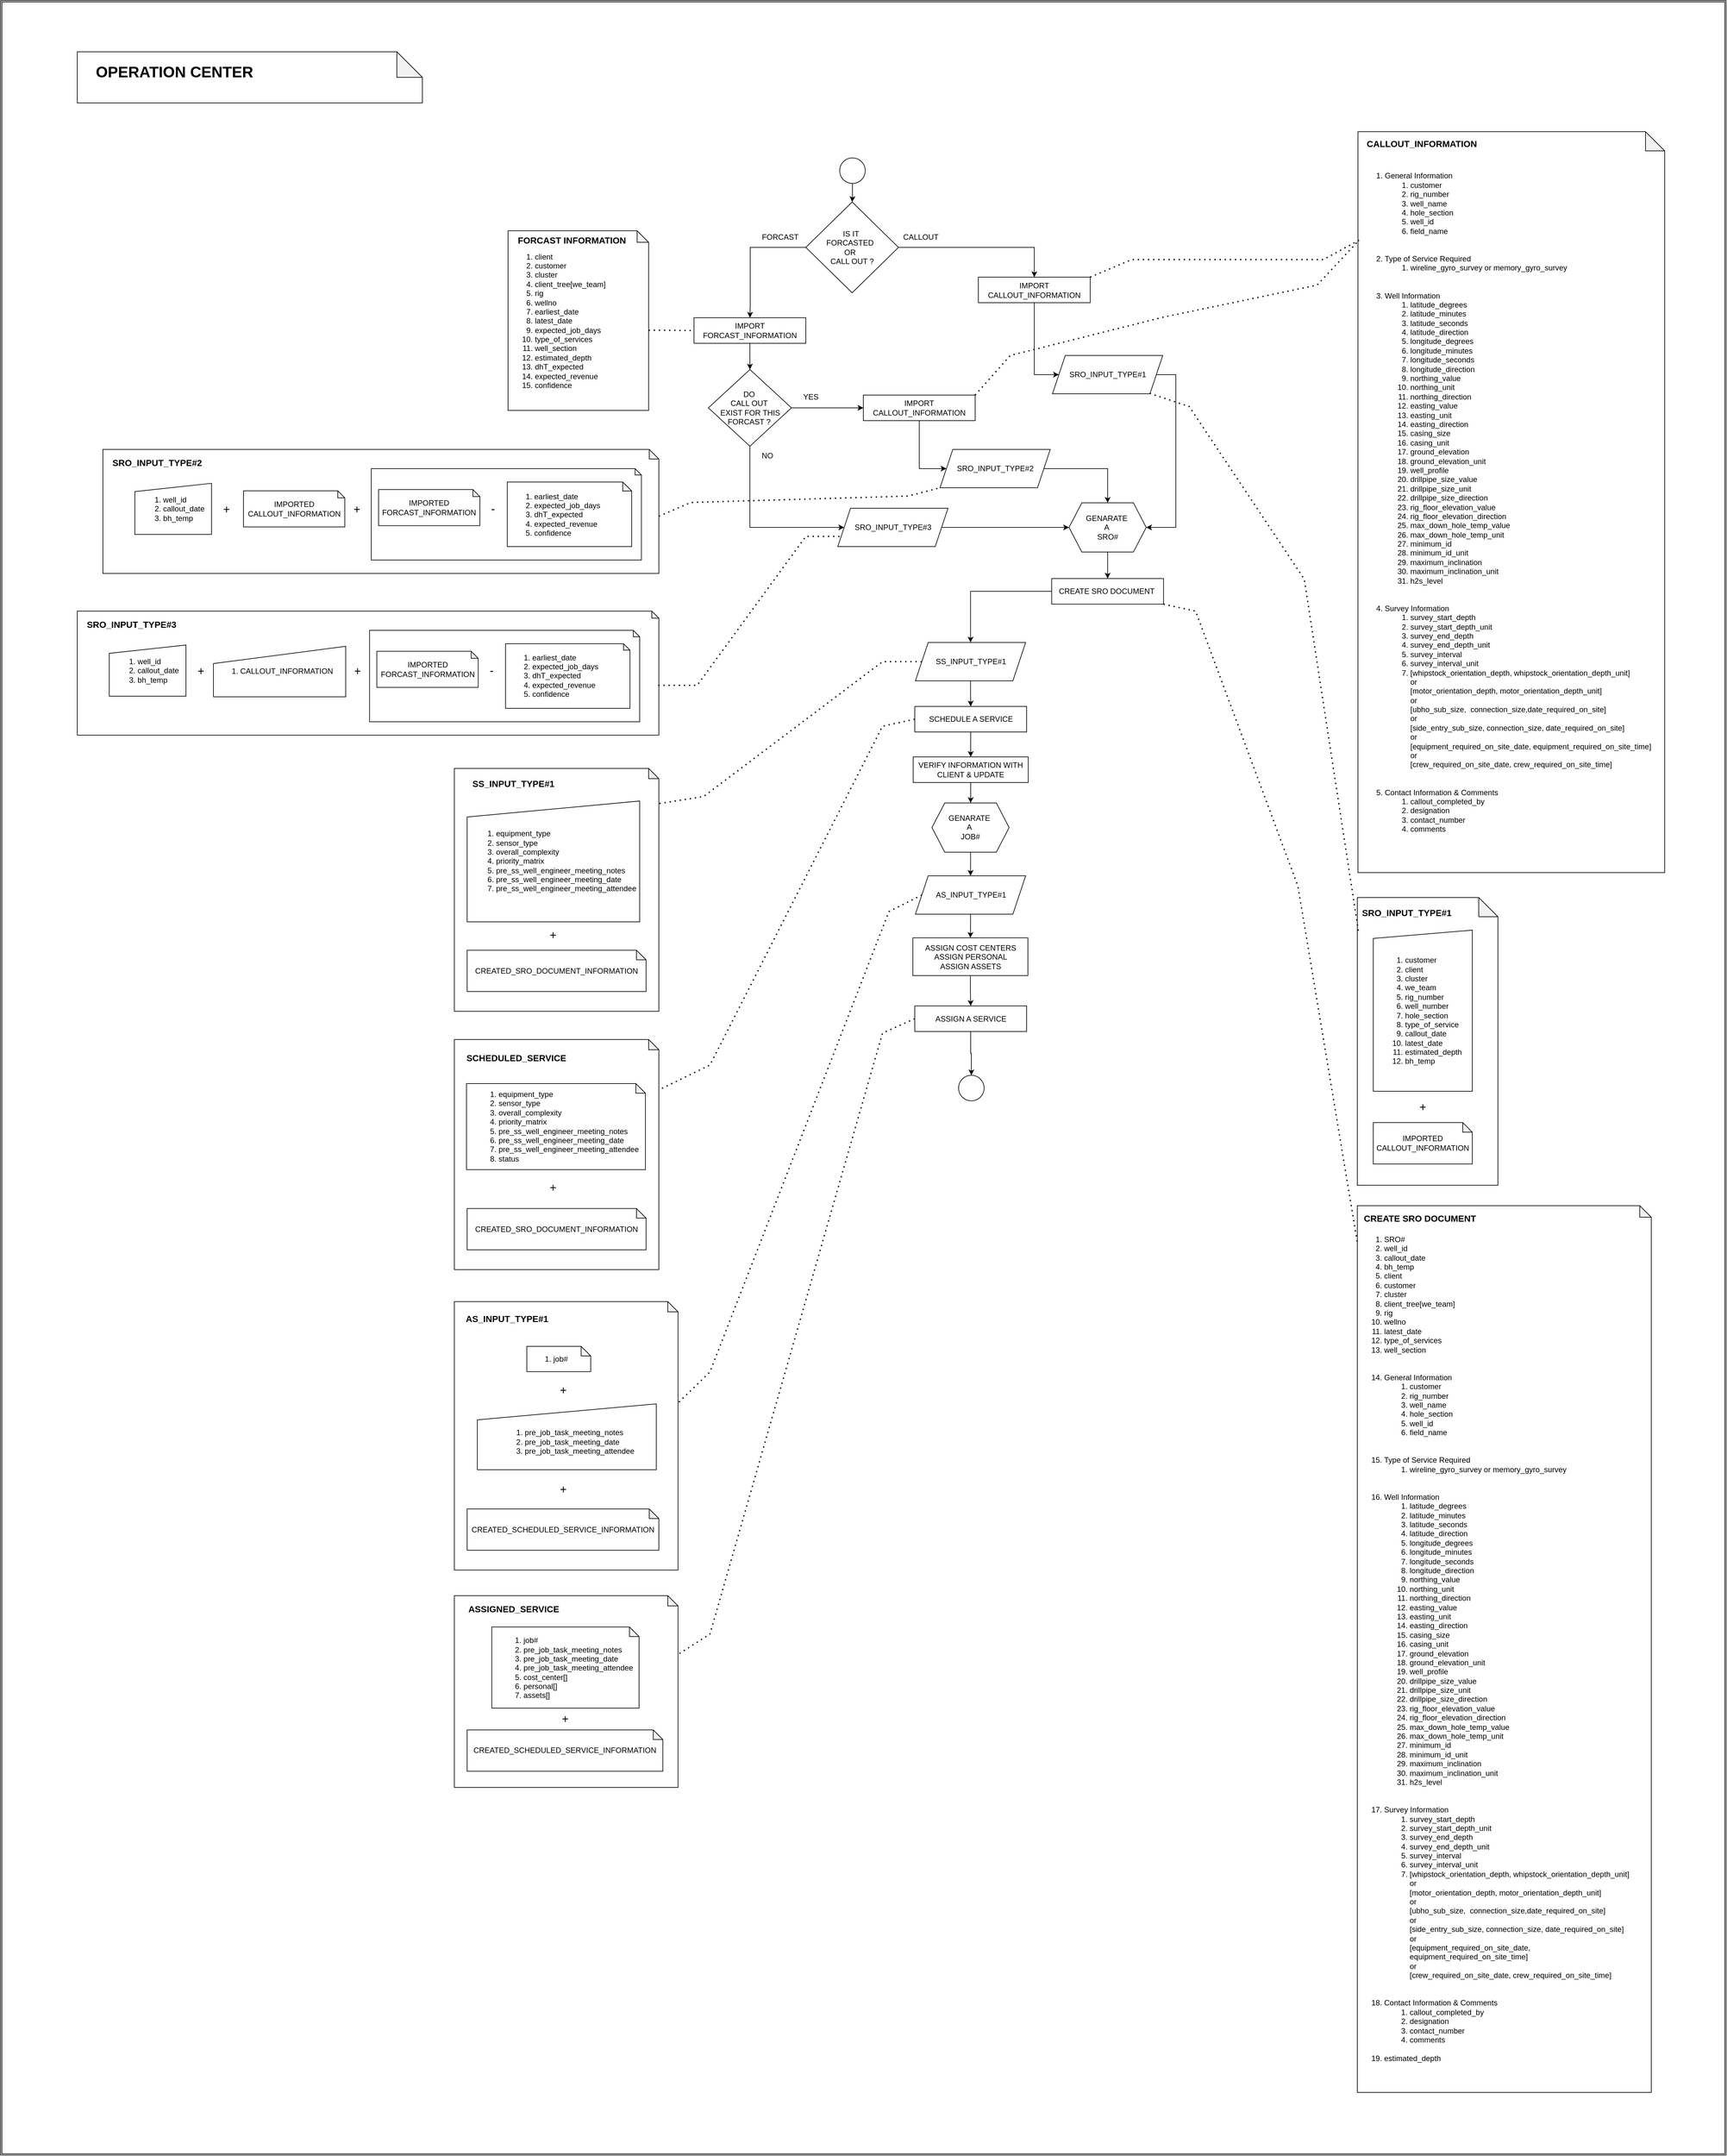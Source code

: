 <mxfile version="26.0.3" pages="3">
  <diagram name="Page-1" id="_dbiNvgFxBLvJ_iSfBZv">
    <mxGraphModel dx="-434" dy="5992" grid="1" gridSize="10" guides="1" tooltips="1" connect="1" arrows="1" fold="1" page="1" pageScale="1" pageWidth="850" pageHeight="1100" math="0" shadow="0">
      <root>
        <mxCell id="0" />
        <mxCell id="1" parent="0" />
        <mxCell id="9wEVdcjT3JOC04VeA5L2-1" value="" style="shape=ext;double=1;rounded=0;whiteSpace=wrap;html=1;fillColor=light-dark(#FFFFFF,transparent);movable=1;resizable=1;rotatable=1;deletable=1;editable=1;locked=0;connectable=1;" vertex="1" parent="1">
          <mxGeometry x="4340" y="1190" width="2700" height="3370" as="geometry" />
        </mxCell>
        <mxCell id="_S31PFsr-5n91dySAx23-71" value="" style="edgeStyle=orthogonalEdgeStyle;rounded=0;orthogonalLoop=1;jettySize=auto;html=1;" parent="1" source="_S31PFsr-5n91dySAx23-7" target="_S31PFsr-5n91dySAx23-66" edge="1">
          <mxGeometry relative="1" as="geometry" />
        </mxCell>
        <mxCell id="_S31PFsr-5n91dySAx23-7" value="IMPORT FORCAST_INFORMATION" style="rounded=0;whiteSpace=wrap;html=1;gradientColor=default;gradientDirection=west;fillColor=none;" parent="1" vertex="1">
          <mxGeometry x="5425" y="1686" width="175" height="40" as="geometry" />
        </mxCell>
        <mxCell id="_S31PFsr-5n91dySAx23-64" value="" style="edgeStyle=orthogonalEdgeStyle;rounded=0;orthogonalLoop=1;jettySize=auto;html=1;" parent="1" source="_S31PFsr-5n91dySAx23-61" target="_S31PFsr-5n91dySAx23-63" edge="1">
          <mxGeometry relative="1" as="geometry" />
        </mxCell>
        <mxCell id="_S31PFsr-5n91dySAx23-61" value="" style="ellipse;whiteSpace=wrap;html=1;aspect=fixed;" parent="1" vertex="1">
          <mxGeometry x="5653" y="1436" width="40" height="40" as="geometry" />
        </mxCell>
        <mxCell id="_S31PFsr-5n91dySAx23-69" style="edgeStyle=orthogonalEdgeStyle;rounded=0;orthogonalLoop=1;jettySize=auto;html=1;entryX=0.5;entryY=0;entryDx=0;entryDy=0;" parent="1" source="_S31PFsr-5n91dySAx23-63" target="_S31PFsr-5n91dySAx23-7" edge="1">
          <mxGeometry relative="1" as="geometry">
            <Array as="points">
              <mxPoint x="5513" y="1576" />
              <mxPoint x="5513" y="1666" />
            </Array>
          </mxGeometry>
        </mxCell>
        <mxCell id="4_S4OtVxMJpCYMmJXR8L-33" style="edgeStyle=orthogonalEdgeStyle;rounded=0;orthogonalLoop=1;jettySize=auto;html=1;entryX=0.5;entryY=0;entryDx=0;entryDy=0;" parent="1" source="_S31PFsr-5n91dySAx23-63" target="_S31PFsr-5n91dySAx23-65" edge="1">
          <mxGeometry relative="1" as="geometry" />
        </mxCell>
        <mxCell id="_S31PFsr-5n91dySAx23-63" value="IS IT&amp;nbsp;&lt;div&gt;FORCASTED&amp;nbsp;&lt;span style=&quot;background-color: transparent; color: light-dark(rgb(0, 0, 0), rgb(255, 255, 255));&quot;&gt;&amp;nbsp;&lt;/span&gt;&lt;/div&gt;&lt;div&gt;OR&amp;nbsp;&lt;span style=&quot;background-color: transparent; color: light-dark(rgb(0, 0, 0), rgb(255, 255, 255));&quot;&gt;&amp;nbsp;&lt;/span&gt;&lt;/div&gt;&lt;div&gt;CALL OUT ?&lt;/div&gt;" style="rhombus;whiteSpace=wrap;html=1;" parent="1" vertex="1">
          <mxGeometry x="5600" y="1505" width="145" height="142" as="geometry" />
        </mxCell>
        <mxCell id="4_S4OtVxMJpCYMmJXR8L-38" style="edgeStyle=orthogonalEdgeStyle;rounded=0;orthogonalLoop=1;jettySize=auto;html=1;entryX=0;entryY=0.5;entryDx=0;entryDy=0;" parent="1" source="_S31PFsr-5n91dySAx23-65" target="Lakz3S3r7i4BhN5lIzhC-1" edge="1">
          <mxGeometry relative="1" as="geometry">
            <Array as="points">
              <mxPoint x="5958" y="1775" />
              <mxPoint x="5990" y="1775" />
            </Array>
          </mxGeometry>
        </mxCell>
        <mxCell id="_S31PFsr-5n91dySAx23-65" value="IMPORT CALLOUT_INFORMATION" style="rounded=0;whiteSpace=wrap;html=1;gradientColor=default;gradientDirection=west;fillColor=none;" parent="1" vertex="1">
          <mxGeometry x="5870" y="1622.5" width="175" height="40" as="geometry" />
        </mxCell>
        <mxCell id="4_S4OtVxMJpCYMmJXR8L-34" value="" style="edgeStyle=orthogonalEdgeStyle;rounded=0;orthogonalLoop=1;jettySize=auto;html=1;" parent="1" source="_S31PFsr-5n91dySAx23-66" target="4_S4OtVxMJpCYMmJXR8L-31" edge="1">
          <mxGeometry relative="1" as="geometry" />
        </mxCell>
        <mxCell id="4_S4OtVxMJpCYMmJXR8L-43" style="edgeStyle=orthogonalEdgeStyle;rounded=0;orthogonalLoop=1;jettySize=auto;html=1;entryX=0;entryY=0.5;entryDx=0;entryDy=0;" parent="1" source="_S31PFsr-5n91dySAx23-66" target="4_S4OtVxMJpCYMmJXR8L-6" edge="1">
          <mxGeometry relative="1" as="geometry">
            <Array as="points">
              <mxPoint x="5513" y="2014" />
            </Array>
          </mxGeometry>
        </mxCell>
        <mxCell id="_S31PFsr-5n91dySAx23-66" value="DO&amp;nbsp;&lt;div&gt;CALL OUT&amp;nbsp;&lt;/div&gt;&lt;div&gt;EXIST FOR THIS FORCAST ?&amp;nbsp;&lt;/div&gt;" style="rhombus;whiteSpace=wrap;html=1;" parent="1" vertex="1">
          <mxGeometry x="5447.5" y="1767" width="130" height="120" as="geometry" />
        </mxCell>
        <mxCell id="4_S4OtVxMJpCYMmJXR8L-93" value="" style="edgeStyle=orthogonalEdgeStyle;rounded=0;orthogonalLoop=1;jettySize=auto;html=1;" parent="1" source="_S31PFsr-5n91dySAx23-73" target="4_S4OtVxMJpCYMmJXR8L-75" edge="1">
          <mxGeometry relative="1" as="geometry" />
        </mxCell>
        <mxCell id="_S31PFsr-5n91dySAx23-73" value="CREATE SRO DOCUMENT&amp;nbsp;" style="rounded=0;whiteSpace=wrap;html=1;gradientColor=default;gradientDirection=west;fillColor=none;" parent="1" vertex="1">
          <mxGeometry x="5984.75" y="2094" width="175" height="40" as="geometry" />
        </mxCell>
        <mxCell id="Lakz3S3r7i4BhN5lIzhC-8" value="" style="group" parent="1" vertex="1" connectable="0">
          <mxGeometry x="6464" y="1395" width="480" height="1159" as="geometry" />
        </mxCell>
        <mxCell id="4_S4OtVxMJpCYMmJXR8L-3" value="" style="group" parent="Lakz3S3r7i4BhN5lIzhC-8" vertex="1" connectable="0">
          <mxGeometry width="480" height="1159" as="geometry" />
        </mxCell>
        <mxCell id="_S31PFsr-5n91dySAx23-78" value="&lt;ol&gt;&lt;li&gt;&lt;span style=&quot;background-color: transparent; color: light-dark(rgb(0, 0, 0), rgb(255, 255, 255));&quot;&gt;General Information&lt;/span&gt;&lt;/li&gt;&lt;ol&gt;&lt;li&gt;&lt;span style=&quot;background-color: transparent; color: light-dark(rgb(0, 0, 0), rgb(255, 255, 255));&quot;&gt;customer&amp;nbsp;&amp;nbsp;&lt;/span&gt;&lt;/li&gt;&lt;li&gt;&lt;span style=&quot;background-color: transparent; color: light-dark(rgb(0, 0, 0), rgb(255, 255, 255));&quot;&gt;rig_number&amp;nbsp;&amp;nbsp;&lt;/span&gt;&lt;/li&gt;&lt;li&gt;&lt;span style=&quot;background-color: transparent; color: light-dark(rgb(0, 0, 0), rgb(255, 255, 255));&quot;&gt;well_name&amp;nbsp;&amp;nbsp;&lt;/span&gt;&lt;/li&gt;&lt;li&gt;&lt;span style=&quot;background-color: transparent; color: light-dark(rgb(0, 0, 0), rgb(255, 255, 255));&quot;&gt;hole_section&amp;nbsp;&amp;nbsp;&lt;/span&gt;&lt;/li&gt;&lt;li&gt;&lt;span style=&quot;background-color: transparent; color: light-dark(rgb(0, 0, 0), rgb(255, 255, 255));&quot;&gt;well_id&amp;nbsp;&amp;nbsp;&lt;/span&gt;&lt;/li&gt;&lt;li&gt;&lt;span style=&quot;background-color: transparent; color: light-dark(rgb(0, 0, 0), rgb(255, 255, 255));&quot;&gt;field_name&lt;br&gt;&lt;br&gt;&lt;br&gt;&lt;/span&gt;&lt;/li&gt;&lt;/ol&gt;&lt;li&gt;&lt;span style=&quot;background-color: transparent; color: light-dark(rgb(0, 0, 0), rgb(255, 255, 255));&quot;&gt;Type of Service Required&lt;/span&gt;&lt;/li&gt;&lt;ol&gt;&lt;li&gt;&lt;span style=&quot;background-color: transparent; color: light-dark(rgb(0, 0, 0), rgb(255, 255, 255));&quot;&gt;wireline_gyro_survey or memory_gyro_survey&lt;br&gt;&lt;br&gt;&lt;br&gt;&lt;/span&gt;&lt;/li&gt;&lt;/ol&gt;&lt;li&gt;&lt;span style=&quot;background-color: transparent; color: light-dark(rgb(0, 0, 0), rgb(255, 255, 255));&quot;&gt;Well Information&lt;/span&gt;&lt;/li&gt;&lt;ol&gt;&lt;li&gt;&lt;span style=&quot;background-color: transparent; color: light-dark(rgb(0, 0, 0), rgb(255, 255, 255));&quot;&gt;latitude_degrees&amp;nbsp;&amp;nbsp;&lt;/span&gt;&lt;/li&gt;&lt;li&gt;&lt;span style=&quot;background-color: transparent; color: light-dark(rgb(0, 0, 0), rgb(255, 255, 255));&quot;&gt;latitude_minutes&amp;nbsp;&amp;nbsp;&lt;/span&gt;&lt;/li&gt;&lt;li&gt;&lt;span style=&quot;background-color: transparent; color: light-dark(rgb(0, 0, 0), rgb(255, 255, 255));&quot;&gt;latitude_seconds&amp;nbsp;&amp;nbsp;&lt;/span&gt;&lt;/li&gt;&lt;li&gt;&lt;span style=&quot;background-color: transparent; color: light-dark(rgb(0, 0, 0), rgb(255, 255, 255));&quot;&gt;latitude_direction&amp;nbsp;&lt;/span&gt;&lt;/li&gt;&lt;li&gt;&lt;span style=&quot;background-color: transparent; color: light-dark(rgb(0, 0, 0), rgb(255, 255, 255));&quot;&gt;longitude_degrees&amp;nbsp;&amp;nbsp;&lt;/span&gt;&lt;/li&gt;&lt;li&gt;&lt;span style=&quot;background-color: transparent; color: light-dark(rgb(0, 0, 0), rgb(255, 255, 255));&quot;&gt;longitude_minutes&amp;nbsp;&amp;nbsp;&lt;/span&gt;&lt;/li&gt;&lt;li&gt;&lt;span style=&quot;background-color: transparent; color: light-dark(rgb(0, 0, 0), rgb(255, 255, 255));&quot;&gt;longitude_seconds&amp;nbsp;&amp;nbsp;&lt;/span&gt;&lt;/li&gt;&lt;li&gt;&lt;span style=&quot;background-color: transparent; color: light-dark(rgb(0, 0, 0), rgb(255, 255, 255));&quot;&gt;longitude_direction&lt;/span&gt;&lt;/li&gt;&lt;li&gt;&lt;span style=&quot;background-color: transparent; color: light-dark(rgb(0, 0, 0), rgb(255, 255, 255));&quot;&gt;northing_value&amp;nbsp;&amp;nbsp;&lt;/span&gt;&lt;/li&gt;&lt;li&gt;&lt;span style=&quot;background-color: transparent; color: light-dark(rgb(0, 0, 0), rgb(255, 255, 255));&quot;&gt;northing_unit&amp;nbsp;&amp;nbsp;&lt;/span&gt;&lt;/li&gt;&lt;li&gt;&lt;span style=&quot;background-color: transparent; color: light-dark(rgb(0, 0, 0), rgb(255, 255, 255));&quot;&gt;northing_direction&amp;nbsp;&lt;/span&gt;&lt;/li&gt;&lt;li&gt;&lt;span style=&quot;background-color: transparent; color: light-dark(rgb(0, 0, 0), rgb(255, 255, 255));&quot;&gt;easting_value&amp;nbsp;&amp;nbsp;&lt;/span&gt;&lt;/li&gt;&lt;li&gt;&lt;span style=&quot;background-color: transparent; color: light-dark(rgb(0, 0, 0), rgb(255, 255, 255));&quot;&gt;easting_unit&amp;nbsp;&amp;nbsp;&lt;/span&gt;&lt;/li&gt;&lt;li&gt;&lt;span style=&quot;background-color: transparent; color: light-dark(rgb(0, 0, 0), rgb(255, 255, 255));&quot;&gt;easting_direction&amp;nbsp;&amp;nbsp;&lt;/span&gt;&lt;/li&gt;&lt;li&gt;&lt;span style=&quot;background-color: transparent; color: light-dark(rgb(0, 0, 0), rgb(255, 255, 255));&quot;&gt;casing_size&amp;nbsp;&amp;nbsp;&lt;/span&gt;&lt;/li&gt;&lt;li&gt;&lt;span style=&quot;background-color: transparent; color: light-dark(rgb(0, 0, 0), rgb(255, 255, 255));&quot;&gt;casing_unit&lt;/span&gt;&lt;/li&gt;&lt;li&gt;&lt;span style=&quot;background-color: transparent; color: light-dark(rgb(0, 0, 0), rgb(255, 255, 255));&quot;&gt;ground_elevation&amp;nbsp;&amp;nbsp;&lt;/span&gt;&lt;/li&gt;&lt;li&gt;&lt;span style=&quot;background-color: transparent; color: light-dark(rgb(0, 0, 0), rgb(255, 255, 255));&quot;&gt;ground_elevation_unit&amp;nbsp;&amp;nbsp;&lt;/span&gt;&lt;/li&gt;&lt;li&gt;&lt;span style=&quot;background-color: transparent; color: light-dark(rgb(0, 0, 0), rgb(255, 255, 255));&quot;&gt;well_profile&amp;nbsp;&amp;nbsp;&lt;/span&gt;&lt;/li&gt;&lt;li&gt;&lt;span style=&quot;background-color: transparent; color: light-dark(rgb(0, 0, 0), rgb(255, 255, 255));&quot;&gt;drillpipe_size_value&amp;nbsp;&amp;nbsp;&lt;/span&gt;&lt;/li&gt;&lt;li&gt;&lt;span style=&quot;background-color: transparent; color: light-dark(rgb(0, 0, 0), rgb(255, 255, 255));&quot;&gt;drillpipe_size_unit&amp;nbsp;&amp;nbsp;&lt;/span&gt;&lt;/li&gt;&lt;li&gt;&lt;span style=&quot;background-color: transparent; color: light-dark(rgb(0, 0, 0), rgb(255, 255, 255));&quot;&gt;drillpipe_size_direction&amp;nbsp;&amp;nbsp;&lt;/span&gt;&lt;/li&gt;&lt;li&gt;&lt;span style=&quot;background-color: transparent; color: light-dark(rgb(0, 0, 0), rgb(255, 255, 255));&quot;&gt;rig_floor_elevation_value&amp;nbsp;&amp;nbsp;&lt;/span&gt;&lt;/li&gt;&lt;li&gt;&lt;span style=&quot;background-color: transparent; color: light-dark(rgb(0, 0, 0), rgb(255, 255, 255));&quot;&gt;rig_floor_elevation_direction&amp;nbsp;&amp;nbsp;&lt;/span&gt;&lt;/li&gt;&lt;li&gt;&lt;span style=&quot;background-color: transparent; color: light-dark(rgb(0, 0, 0), rgb(255, 255, 255));&quot;&gt;max_down_hole_temp_value&amp;nbsp;&amp;nbsp;&lt;/span&gt;&lt;/li&gt;&lt;li&gt;&lt;span style=&quot;background-color: transparent; color: light-dark(rgb(0, 0, 0), rgb(255, 255, 255));&quot;&gt;max_down_hole_temp_unit&amp;nbsp;&amp;nbsp;&lt;/span&gt;&amp;nbsp;&lt;/li&gt;&lt;li&gt;&lt;span style=&quot;background-color: transparent; color: light-dark(rgb(0, 0, 0), rgb(255, 255, 255));&quot;&gt;minimum_id&amp;nbsp;&amp;nbsp;&lt;/span&gt;&lt;/li&gt;&lt;li&gt;&lt;span style=&quot;background-color: transparent; color: light-dark(rgb(0, 0, 0), rgb(255, 255, 255));&quot;&gt;minimum_id_unit&amp;nbsp;&amp;nbsp;&lt;/span&gt;&lt;/li&gt;&lt;li&gt;&lt;span style=&quot;background-color: transparent; color: light-dark(rgb(0, 0, 0), rgb(255, 255, 255));&quot;&gt;maximum_inclination&amp;nbsp;&amp;nbsp;&lt;/span&gt;&lt;/li&gt;&lt;li&gt;&lt;span style=&quot;background-color: transparent; color: light-dark(rgb(0, 0, 0), rgb(255, 255, 255));&quot;&gt;maximum_inclination_unit&amp;nbsp;&amp;nbsp;&lt;/span&gt;&lt;/li&gt;&lt;li&gt;&lt;span style=&quot;background-color: transparent; color: light-dark(rgb(0, 0, 0), rgb(255, 255, 255));&quot;&gt;h2s_level&lt;br&gt;&lt;br&gt;&lt;br&gt;&lt;/span&gt;&lt;/li&gt;&lt;/ol&gt;&lt;li&gt;&lt;span style=&quot;background-color: transparent; color: light-dark(rgb(0, 0, 0), rgb(255, 255, 255));&quot;&gt;Survey Information&lt;/span&gt;&lt;/li&gt;&lt;ol&gt;&lt;li&gt;&lt;span style=&quot;background-color: transparent; color: light-dark(rgb(0, 0, 0), rgb(255, 255, 255));&quot;&gt;survey_start_depth&amp;nbsp;&amp;nbsp;&lt;/span&gt;&lt;/li&gt;&lt;li&gt;&lt;span style=&quot;background-color: transparent; color: light-dark(rgb(0, 0, 0), rgb(255, 255, 255));&quot;&gt;survey_start_depth_unit&amp;nbsp;&amp;nbsp;&lt;/span&gt;&lt;/li&gt;&lt;li&gt;&lt;span style=&quot;background-color: transparent; color: light-dark(rgb(0, 0, 0), rgb(255, 255, 255));&quot;&gt;survey_end_depth&amp;nbsp;&amp;nbsp;&lt;/span&gt;&lt;/li&gt;&lt;li&gt;&lt;span style=&quot;background-color: transparent; color: light-dark(rgb(0, 0, 0), rgb(255, 255, 255));&quot;&gt;survey_end_depth_unit&amp;nbsp;&amp;nbsp;&lt;/span&gt;&lt;/li&gt;&lt;li&gt;&lt;span style=&quot;background-color: transparent; color: light-dark(rgb(0, 0, 0), rgb(255, 255, 255));&quot;&gt;survey_interval&amp;nbsp;&amp;nbsp;&lt;/span&gt;&lt;/li&gt;&lt;li&gt;&lt;span style=&quot;background-color: transparent; color: light-dark(rgb(0, 0, 0), rgb(255, 255, 255));&quot;&gt;survey_interval_unit&amp;nbsp;&amp;nbsp;&lt;/span&gt;&lt;/li&gt;&lt;li&gt;&lt;span style=&quot;background-color: transparent; color: light-dark(rgb(0, 0, 0), rgb(255, 255, 255));&quot;&gt;[whipstock_orientation_depth,&amp;nbsp;&lt;/span&gt;whipstock_orientation_depth_unit] &lt;br&gt;or &lt;br&gt;[motor_orientation_depth,&amp;nbsp;&lt;span style=&quot;background-color: transparent; color: light-dark(rgb(0, 0, 0), rgb(255, 255, 255));&quot;&gt;motor_orientation_depth_unit]&amp;nbsp;&lt;br&gt;&lt;/span&gt;or &lt;br&gt;[ubho_sub_size,&amp;nbsp;&amp;nbsp;&lt;span style=&quot;background-color: transparent; color: light-dark(rgb(0, 0, 0), rgb(255, 255, 255));&quot;&gt;connection_size,date_required_on_site]&amp;nbsp;&amp;nbsp;&lt;br&gt;&lt;/span&gt;or&amp;nbsp;&lt;br&gt;&lt;span style=&quot;background-color: transparent; color: light-dark(rgb(0, 0, 0), rgb(255, 255, 255));&quot;&gt;[side_entry_sub_size,&amp;nbsp;&lt;/span&gt;&lt;span style=&quot;background-color: transparent; color: light-dark(rgb(0, 0, 0), rgb(255, 255, 255));&quot;&gt;connection_size,&amp;nbsp;&lt;/span&gt;&lt;span style=&quot;background-color: transparent; color: light-dark(rgb(0, 0, 0), rgb(255, 255, 255));&quot;&gt;date_required_on_site]&amp;nbsp;&lt;br&gt;&lt;/span&gt;&lt;span style=&quot;background-color: transparent; color: light-dark(rgb(0, 0, 0), rgb(255, 255, 255));&quot;&gt;or&amp;nbsp;&lt;br&gt;&lt;/span&gt;&lt;span style=&quot;background-color: transparent; color: light-dark(rgb(0, 0, 0), rgb(255, 255, 255));&quot;&gt;[equipment_required_on_site_date, equipment_required_on_site_time]&amp;nbsp;&lt;br&gt;&lt;/span&gt;&lt;span style=&quot;background-color: transparent; color: light-dark(rgb(0, 0, 0), rgb(255, 255, 255));&quot;&gt;or &lt;br&gt;[crew_required_on_site_date,&amp;nbsp;&lt;/span&gt;&lt;span style=&quot;background-color: transparent; color: light-dark(rgb(0, 0, 0), rgb(255, 255, 255));&quot;&gt;crew_required_on_site_time]&amp;nbsp;&lt;br&gt;&lt;/span&gt;&lt;br&gt;&amp;nbsp;&lt;/li&gt;&lt;/ol&gt;&lt;li&gt;&lt;span style=&quot;background-color: transparent; color: light-dark(rgb(0, 0, 0), rgb(255, 255, 255));&quot;&gt;Contact Information &amp;amp; Comments&lt;/span&gt;&lt;/li&gt;&lt;ol&gt;&lt;li&gt;&lt;span style=&quot;background-color: transparent; color: light-dark(rgb(0, 0, 0), rgb(255, 255, 255));&quot;&gt;callout_completed_by&amp;nbsp;&amp;nbsp;&lt;/span&gt;&lt;/li&gt;&lt;li&gt;&lt;span style=&quot;background-color: transparent; color: light-dark(rgb(0, 0, 0), rgb(255, 255, 255));&quot;&gt;designation&amp;nbsp;&amp;nbsp;&lt;/span&gt;&lt;/li&gt;&lt;li&gt;&lt;span style=&quot;background-color: transparent; color: light-dark(rgb(0, 0, 0), rgb(255, 255, 255));&quot;&gt;contact_number&amp;nbsp;&amp;nbsp;&lt;/span&gt;&lt;/li&gt;&lt;li&gt;&lt;span style=&quot;background-color: transparent; color: light-dark(rgb(0, 0, 0), rgb(255, 255, 255));&quot;&gt;comments&amp;nbsp;&lt;/span&gt;&lt;/li&gt;&lt;/ol&gt;&lt;/ol&gt;" style="shape=note;whiteSpace=wrap;html=1;backgroundOutline=1;darkOpacity=0.05;align=left;" parent="4_S4OtVxMJpCYMmJXR8L-3" vertex="1">
          <mxGeometry width="480" height="1159" as="geometry" />
        </mxCell>
        <mxCell id="Lakz3S3r7i4BhN5lIzhC-34" value="&lt;span style=&quot;font-size: 14px;&quot;&gt;&lt;b&gt;CALLOUT_INFORMATION&lt;/b&gt;&lt;/span&gt;" style="text;html=1;align=center;verticalAlign=middle;whiteSpace=wrap;rounded=0;" parent="4_S4OtVxMJpCYMmJXR8L-3" vertex="1">
          <mxGeometry y="4" width="200" height="30" as="geometry" />
        </mxCell>
        <mxCell id="4_S4OtVxMJpCYMmJXR8L-1" value="" style="endArrow=none;dashed=1;html=1;dashPattern=1 3;strokeWidth=2;rounded=0;entryX=0;entryY=0.5;entryDx=0;entryDy=0;exitX=0;exitY=0;exitDx=220;exitDy=155.5;exitPerimeter=0;" parent="1" source="_S31PFsr-5n91dySAx23-79" target="_S31PFsr-5n91dySAx23-7" edge="1">
          <mxGeometry width="50" height="50" relative="1" as="geometry">
            <mxPoint x="5550" y="1814" as="sourcePoint" />
            <mxPoint x="5600" y="1764" as="targetPoint" />
          </mxGeometry>
        </mxCell>
        <mxCell id="4_S4OtVxMJpCYMmJXR8L-2" value="" style="group" parent="1" vertex="1" connectable="0">
          <mxGeometry x="5134" y="1550" width="220" height="281" as="geometry" />
        </mxCell>
        <mxCell id="_S31PFsr-5n91dySAx23-79" value="&lt;ol&gt;&lt;li&gt;&lt;div style=&quot;background-color: transparent; color: light-dark(rgb(0, 0, 0), rgb(255, 255, 255)); display: inline !important;&quot;&gt;client&lt;/div&gt;&lt;/li&gt;&lt;li&gt;customer&lt;/li&gt;&lt;li&gt;cluster&lt;/li&gt;&lt;li&gt;client_tree[we_team]&lt;/li&gt;&lt;li&gt;rig&lt;/li&gt;&lt;li&gt;wellno&lt;/li&gt;&lt;li&gt;earliest_date&lt;/li&gt;&lt;li&gt;latest_date&lt;/li&gt;&lt;li&gt;expected_job_days&lt;/li&gt;&lt;li&gt;type_of_services&lt;/li&gt;&lt;li&gt;well_section&lt;/li&gt;&lt;li&gt;estimated_depth&lt;/li&gt;&lt;li&gt;dhT_expected&lt;/li&gt;&lt;li&gt;expected_revenue&lt;/li&gt;&lt;li&gt;confidence&lt;/li&gt;&lt;/ol&gt;" style="shape=note;whiteSpace=wrap;html=1;backgroundOutline=1;darkOpacity=0.05;align=left;size=18;" parent="4_S4OtVxMJpCYMmJXR8L-2" vertex="1">
          <mxGeometry width="220" height="281" as="geometry" />
        </mxCell>
        <mxCell id="Lakz3S3r7i4BhN5lIzhC-6" value="&lt;b&gt;&lt;font style=&quot;font-size: 14px;&quot;&gt;FORCAST INFORMATION&lt;/font&gt;&lt;/b&gt;" style="text;html=1;align=center;verticalAlign=middle;whiteSpace=wrap;rounded=0;" parent="4_S4OtVxMJpCYMmJXR8L-2" vertex="1">
          <mxGeometry width="200" height="30" as="geometry" />
        </mxCell>
        <mxCell id="4_S4OtVxMJpCYMmJXR8L-4" value="" style="endArrow=none;dashed=1;html=1;dashPattern=1 3;strokeWidth=2;rounded=0;exitX=1;exitY=0;exitDx=0;exitDy=0;entryX=0.01;entryY=0.145;entryDx=0;entryDy=0;entryPerimeter=0;" parent="1" source="_S31PFsr-5n91dySAx23-65" target="_S31PFsr-5n91dySAx23-78" edge="1">
          <mxGeometry width="50" height="50" relative="1" as="geometry">
            <mxPoint x="5950" y="1514" as="sourcePoint" />
            <mxPoint x="6000" y="1464" as="targetPoint" />
            <Array as="points">
              <mxPoint x="6110" y="1595" />
              <mxPoint x="6410" y="1595" />
            </Array>
          </mxGeometry>
        </mxCell>
        <mxCell id="4_S4OtVxMJpCYMmJXR8L-84" style="edgeStyle=orthogonalEdgeStyle;rounded=0;orthogonalLoop=1;jettySize=auto;html=1;entryX=0;entryY=0.5;entryDx=0;entryDy=0;" parent="1" source="4_S4OtVxMJpCYMmJXR8L-6" target="4_S4OtVxMJpCYMmJXR8L-79" edge="1">
          <mxGeometry relative="1" as="geometry" />
        </mxCell>
        <mxCell id="4_S4OtVxMJpCYMmJXR8L-6" value="SRO_INPUT_TYPE#3" style="shape=parallelogram;perimeter=parallelogramPerimeter;whiteSpace=wrap;html=1;fixedSize=1;" parent="1" vertex="1">
          <mxGeometry x="5650" y="1984" width="172.5" height="60" as="geometry" />
        </mxCell>
        <mxCell id="4_S4OtVxMJpCYMmJXR8L-24" value="" style="group" parent="1" vertex="1" connectable="0">
          <mxGeometry x="4460" y="2145" width="910" height="193.99" as="geometry" />
        </mxCell>
        <mxCell id="Lakz3S3r7i4BhN5lIzhC-28" value="" style="shape=note;whiteSpace=wrap;html=1;backgroundOutline=1;darkOpacity=0.05;container=0;size=11;" parent="4_S4OtVxMJpCYMmJXR8L-24" vertex="1">
          <mxGeometry width="910" height="193.99" as="geometry" />
        </mxCell>
        <mxCell id="4_S4OtVxMJpCYMmJXR8L-14" value="&lt;ol style=&quot;text-align: left;&quot;&gt;&lt;li&gt;&lt;span style=&quot;background-color: transparent; color: light-dark(rgb(0, 0, 0), rgb(255, 255, 255));&quot;&gt;well_id&amp;nbsp;&amp;nbsp;&lt;/span&gt;&lt;/li&gt;&lt;li&gt;callout_date&amp;nbsp;&amp;nbsp;&lt;/li&gt;&lt;li&gt;bh_temp&amp;nbsp;&amp;nbsp;&lt;/li&gt;&lt;/ol&gt;" style="shape=manualInput;whiteSpace=wrap;html=1;size=13;" parent="4_S4OtVxMJpCYMmJXR8L-24" vertex="1">
          <mxGeometry x="50" y="52.99" width="120" height="80" as="geometry" />
        </mxCell>
        <mxCell id="4_S4OtVxMJpCYMmJXR8L-15" value="&lt;ol&gt;&lt;li&gt;&lt;span style=&quot;background-color: transparent; color: light-dark(rgb(0, 0, 0), rgb(255, 255, 255));&quot;&gt;CALLOUT_INFORMATION&lt;/span&gt;&lt;/li&gt;&lt;/ol&gt;" style="shape=manualInput;whiteSpace=wrap;html=1;size=27;align=left;" parent="4_S4OtVxMJpCYMmJXR8L-24" vertex="1">
          <mxGeometry x="213" y="54.99" width="207" height="79" as="geometry" />
        </mxCell>
        <mxCell id="Lakz3S3r7i4BhN5lIzhC-23" value="&lt;font style=&quot;font-size: 18px;&quot;&gt;+&lt;/font&gt;" style="text;html=1;align=center;verticalAlign=middle;whiteSpace=wrap;rounded=0;container=0;" parent="4_S4OtVxMJpCYMmJXR8L-24" vertex="1">
          <mxGeometry x="419.997" y="78.83" width="37.279" height="30.0" as="geometry" />
        </mxCell>
        <mxCell id="Lakz3S3r7i4BhN5lIzhC-5" value="&lt;span style=&quot;font-size: 14px;&quot;&gt;&lt;b&gt;SRO_INPUT_TYPE#3&lt;/b&gt;&lt;/span&gt;" style="text;html=1;align=center;verticalAlign=middle;whiteSpace=wrap;rounded=0;container=0;" parent="4_S4OtVxMJpCYMmJXR8L-24" vertex="1">
          <mxGeometry y="6.37" width="170" height="30" as="geometry" />
        </mxCell>
        <mxCell id="4_S4OtVxMJpCYMmJXR8L-20" value="" style="group" parent="4_S4OtVxMJpCYMmJXR8L-24" vertex="1" connectable="0">
          <mxGeometry x="457.28" y="30" width="422.72" height="143" as="geometry" />
        </mxCell>
        <mxCell id="4_S4OtVxMJpCYMmJXR8L-16" value="" style="shape=note;whiteSpace=wrap;html=1;backgroundOutline=1;darkOpacity=0.05;size=10;" parent="4_S4OtVxMJpCYMmJXR8L-20" vertex="1">
          <mxGeometry width="422.72" height="143" as="geometry" />
        </mxCell>
        <mxCell id="4_S4OtVxMJpCYMmJXR8L-17" value="&lt;span style=&quot;text-align: left;&quot;&gt;IMPORTED FORCAST_INFORMATION&lt;/span&gt;" style="shape=note;whiteSpace=wrap;html=1;backgroundOutline=1;darkOpacity=0.05;size=11;container=0;" parent="4_S4OtVxMJpCYMmJXR8L-20" vertex="1">
          <mxGeometry x="11.42" y="32.78" width="158.58" height="56.45" as="geometry" />
        </mxCell>
        <mxCell id="4_S4OtVxMJpCYMmJXR8L-18" value="&lt;font style=&quot;font-size: 18px;&quot;&gt;-&lt;/font&gt;" style="text;html=1;align=center;verticalAlign=middle;whiteSpace=wrap;rounded=0;container=0;" parent="4_S4OtVxMJpCYMmJXR8L-20" vertex="1">
          <mxGeometry x="169.397" y="48.01" width="42.59" height="30.0" as="geometry" />
        </mxCell>
        <mxCell id="4_S4OtVxMJpCYMmJXR8L-19" value="&lt;ol&gt;&lt;li&gt;&lt;span style=&quot;background-color: transparent; color: light-dark(rgb(0, 0, 0), rgb(255, 255, 255));&quot;&gt;earliest_date&lt;/span&gt;&lt;/li&gt;&lt;li&gt;expected_job_days&lt;/li&gt;&lt;li&gt;dhT_expected&lt;/li&gt;&lt;li&gt;expected_revenue&lt;/li&gt;&lt;li&gt;confidence&lt;/li&gt;&lt;/ol&gt;" style="shape=note;whiteSpace=wrap;html=1;backgroundOutline=1;darkOpacity=0.05;align=left;size=10;container=0;" parent="4_S4OtVxMJpCYMmJXR8L-20" vertex="1">
          <mxGeometry x="212.785" y="21.0" width="194.699" height="100.99" as="geometry" />
        </mxCell>
        <mxCell id="4_S4OtVxMJpCYMmJXR8L-21" value="&lt;font style=&quot;font-size: 18px;&quot;&gt;+&lt;/font&gt;" style="text;html=1;align=center;verticalAlign=middle;whiteSpace=wrap;rounded=0;container=0;" parent="4_S4OtVxMJpCYMmJXR8L-24" vertex="1">
          <mxGeometry x="174.997" y="78.83" width="37.279" height="30.0" as="geometry" />
        </mxCell>
        <mxCell id="4_S4OtVxMJpCYMmJXR8L-25" value="CALLOUT" style="text;html=1;align=center;verticalAlign=middle;whiteSpace=wrap;rounded=0;" parent="1" vertex="1">
          <mxGeometry x="5750" y="1545" width="60" height="30" as="geometry" />
        </mxCell>
        <mxCell id="4_S4OtVxMJpCYMmJXR8L-26" value="FORCAST" style="text;html=1;align=center;verticalAlign=middle;whiteSpace=wrap;rounded=0;" parent="1" vertex="1">
          <mxGeometry x="5530" y="1545" width="60" height="30" as="geometry" />
        </mxCell>
        <mxCell id="4_S4OtVxMJpCYMmJXR8L-28" value="YES" style="text;html=1;align=center;verticalAlign=middle;whiteSpace=wrap;rounded=0;" parent="1" vertex="1">
          <mxGeometry x="5577.5" y="1795.01" width="60" height="30" as="geometry" />
        </mxCell>
        <mxCell id="4_S4OtVxMJpCYMmJXR8L-46" style="edgeStyle=orthogonalEdgeStyle;rounded=0;orthogonalLoop=1;jettySize=auto;html=1;entryX=0;entryY=0.5;entryDx=0;entryDy=0;" parent="1" source="4_S4OtVxMJpCYMmJXR8L-31" target="4_S4OtVxMJpCYMmJXR8L-36" edge="1">
          <mxGeometry relative="1" as="geometry">
            <Array as="points">
              <mxPoint x="5778" y="1922" />
            </Array>
          </mxGeometry>
        </mxCell>
        <mxCell id="4_S4OtVxMJpCYMmJXR8L-31" value="IMPORT CALLOUT_INFORMATION" style="rounded=0;whiteSpace=wrap;html=1;gradientColor=default;gradientDirection=west;fillColor=none;" parent="1" vertex="1">
          <mxGeometry x="5690" y="1807" width="175" height="40" as="geometry" />
        </mxCell>
        <mxCell id="4_S4OtVxMJpCYMmJXR8L-32" value="" style="group" parent="1" vertex="1" connectable="0">
          <mxGeometry x="6463" y="2593" width="220" height="450" as="geometry" />
        </mxCell>
        <mxCell id="Lakz3S3r7i4BhN5lIzhC-2" value="&lt;div&gt;&lt;br&gt;&lt;/div&gt;" style="shape=note;whiteSpace=wrap;html=1;backgroundOutline=1;darkOpacity=0.05;align=left;container=0;" parent="4_S4OtVxMJpCYMmJXR8L-32" vertex="1">
          <mxGeometry width="220" height="450" as="geometry" />
        </mxCell>
        <mxCell id="Lakz3S3r7i4BhN5lIzhC-3" value="&lt;span style=&quot;text-align: left;&quot;&gt;IMPORTED CALLOUT_INFORMATION&lt;/span&gt;" style="shape=note;whiteSpace=wrap;html=1;backgroundOutline=1;darkOpacity=0.05;size=15;container=0;" parent="4_S4OtVxMJpCYMmJXR8L-32" vertex="1">
          <mxGeometry x="25" y="352.04" width="155" height="64.68" as="geometry" />
        </mxCell>
        <mxCell id="Lakz3S3r7i4BhN5lIzhC-32" value="&lt;font style=&quot;font-size: 18px;&quot;&gt;+&lt;/font&gt;" style="text;html=1;align=center;verticalAlign=middle;whiteSpace=wrap;rounded=0;container=0;" parent="4_S4OtVxMJpCYMmJXR8L-32" vertex="1">
          <mxGeometry x="83.861" y="311.011" width="37.279" height="34.371" as="geometry" />
        </mxCell>
        <mxCell id="Lakz3S3r7i4BhN5lIzhC-33" value="&lt;span style=&quot;font-size: 14px;&quot;&gt;&lt;b&gt;SRO_INPUT_TYPE#1&lt;/b&gt;&lt;/span&gt;" style="text;html=1;align=center;verticalAlign=middle;whiteSpace=wrap;rounded=0;container=0;" parent="4_S4OtVxMJpCYMmJXR8L-32" vertex="1">
          <mxGeometry x="5" y="6.874" width="145" height="34.371" as="geometry" />
        </mxCell>
        <mxCell id="4_S4OtVxMJpCYMmJXR8L-22" value="&lt;ol style=&quot;text-align: left;&quot;&gt;&lt;li&gt;&lt;span style=&quot;background-color: transparent; color: light-dark(rgb(0, 0, 0), rgb(255, 255, 255));&quot;&gt;customer&amp;nbsp;&amp;nbsp;&lt;/span&gt;&lt;/li&gt;&lt;li&gt;&lt;span style=&quot;background-color: transparent; color: light-dark(rgb(0, 0, 0), rgb(255, 255, 255));&quot;&gt;client&amp;nbsp;&amp;nbsp;&lt;/span&gt;&lt;/li&gt;&lt;li&gt;&lt;span style=&quot;background-color: transparent; color: light-dark(rgb(0, 0, 0), rgb(255, 255, 255));&quot;&gt;cluster&amp;nbsp;&amp;nbsp;&lt;/span&gt;&lt;/li&gt;&lt;li&gt;&lt;span style=&quot;background-color: transparent; color: light-dark(rgb(0, 0, 0), rgb(255, 255, 255));&quot;&gt;we_team&amp;nbsp;&amp;nbsp;&lt;/span&gt;&lt;/li&gt;&lt;li&gt;&lt;span style=&quot;background-color: transparent; color: light-dark(rgb(0, 0, 0), rgb(255, 255, 255));&quot;&gt;rig_number&amp;nbsp;&amp;nbsp;&lt;/span&gt;&lt;/li&gt;&lt;li&gt;&lt;span style=&quot;background-color: transparent; color: light-dark(rgb(0, 0, 0), rgb(255, 255, 255));&quot;&gt;well_number&amp;nbsp;&amp;nbsp;&lt;/span&gt;&lt;/li&gt;&lt;li&gt;&lt;span style=&quot;background-color: transparent; color: light-dark(rgb(0, 0, 0), rgb(255, 255, 255));&quot;&gt;hole_section&amp;nbsp;&amp;nbsp;&lt;/span&gt;&lt;/li&gt;&lt;li&gt;&lt;span style=&quot;background-color: transparent; color: light-dark(rgb(0, 0, 0), rgb(255, 255, 255));&quot;&gt;type_of_service&amp;nbsp;&amp;nbsp;&lt;/span&gt;&lt;/li&gt;&lt;li&gt;&lt;span style=&quot;background-color: transparent; color: light-dark(rgb(0, 0, 0), rgb(255, 255, 255));&quot;&gt;callout_date&amp;nbsp;&amp;nbsp;&lt;/span&gt;&lt;/li&gt;&lt;li&gt;&lt;span style=&quot;background-color: transparent; color: light-dark(rgb(0, 0, 0), rgb(255, 255, 255));&quot;&gt;latest_date&amp;nbsp;&amp;nbsp;&lt;/span&gt;&lt;/li&gt;&lt;li&gt;&lt;span style=&quot;background-color: transparent; color: light-dark(rgb(0, 0, 0), rgb(255, 255, 255));&quot;&gt;estimated_depth&amp;nbsp;&amp;nbsp;&lt;/span&gt;&lt;/li&gt;&lt;li&gt;&lt;span style=&quot;background-color: transparent; color: light-dark(rgb(0, 0, 0), rgb(255, 255, 255));&quot;&gt;bh_temp&amp;nbsp;&amp;nbsp;&lt;/span&gt;&lt;/li&gt;&lt;/ol&gt;" style="shape=manualInput;whiteSpace=wrap;html=1;size=13;container=0;" parent="4_S4OtVxMJpCYMmJXR8L-32" vertex="1">
          <mxGeometry x="25" y="50.98" width="155" height="252.06" as="geometry" />
        </mxCell>
        <mxCell id="4_S4OtVxMJpCYMmJXR8L-35" value="" style="endArrow=none;dashed=1;html=1;dashPattern=1 3;strokeWidth=2;rounded=0;exitX=1;exitY=0;exitDx=0;exitDy=0;entryX=0;entryY=0.148;entryDx=0;entryDy=0;entryPerimeter=0;" parent="1" source="4_S4OtVxMJpCYMmJXR8L-31" target="_S31PFsr-5n91dySAx23-78" edge="1">
          <mxGeometry width="50" height="50" relative="1" as="geometry">
            <mxPoint x="5830" y="1803" as="sourcePoint" />
            <mxPoint x="6257" y="1635" as="targetPoint" />
            <Array as="points">
              <mxPoint x="5920" y="1745" />
              <mxPoint x="6160" y="1685" />
              <mxPoint x="6400" y="1635" />
            </Array>
          </mxGeometry>
        </mxCell>
        <mxCell id="4_S4OtVxMJpCYMmJXR8L-86" style="edgeStyle=orthogonalEdgeStyle;rounded=0;orthogonalLoop=1;jettySize=auto;html=1;entryX=1;entryY=0.5;entryDx=0;entryDy=0;" parent="1" source="Lakz3S3r7i4BhN5lIzhC-1" target="4_S4OtVxMJpCYMmJXR8L-79" edge="1">
          <mxGeometry relative="1" as="geometry">
            <Array as="points">
              <mxPoint x="6179" y="1775" />
              <mxPoint x="6179" y="2014" />
            </Array>
          </mxGeometry>
        </mxCell>
        <mxCell id="Lakz3S3r7i4BhN5lIzhC-1" value="SRO_INPUT_TYPE#1" style="shape=parallelogram;perimeter=parallelogramPerimeter;whiteSpace=wrap;html=1;fixedSize=1;" parent="1" vertex="1">
          <mxGeometry x="5986" y="1745" width="172.5" height="60" as="geometry" />
        </mxCell>
        <mxCell id="4_S4OtVxMJpCYMmJXR8L-85" style="edgeStyle=orthogonalEdgeStyle;rounded=0;orthogonalLoop=1;jettySize=auto;html=1;entryX=0.5;entryY=0;entryDx=0;entryDy=0;" parent="1" source="4_S4OtVxMJpCYMmJXR8L-36" target="4_S4OtVxMJpCYMmJXR8L-79" edge="1">
          <mxGeometry relative="1" as="geometry" />
        </mxCell>
        <mxCell id="4_S4OtVxMJpCYMmJXR8L-36" value="SRO_INPUT_TYPE#2" style="shape=parallelogram;perimeter=parallelogramPerimeter;whiteSpace=wrap;html=1;fixedSize=1;" parent="1" vertex="1">
          <mxGeometry x="5810" y="1892.01" width="172.5" height="60" as="geometry" />
        </mxCell>
        <mxCell id="4_S4OtVxMJpCYMmJXR8L-41" value="" style="endArrow=none;dashed=1;html=1;dashPattern=1 3;strokeWidth=2;rounded=0;exitX=0.882;exitY=0.987;exitDx=0;exitDy=0;exitPerimeter=0;entryX=0.008;entryY=0.117;entryDx=0;entryDy=0;entryPerimeter=0;" parent="1" source="Lakz3S3r7i4BhN5lIzhC-1" target="Lakz3S3r7i4BhN5lIzhC-2" edge="1">
          <mxGeometry width="50" height="50" relative="1" as="geometry">
            <mxPoint x="6140.578" y="1825.006" as="sourcePoint" />
            <mxPoint x="6180" y="2031.24" as="targetPoint" />
            <Array as="points">
              <mxPoint x="6200" y="1825" />
              <mxPoint x="6380" y="2095" />
            </Array>
          </mxGeometry>
        </mxCell>
        <mxCell id="4_S4OtVxMJpCYMmJXR8L-44" value="NO" style="text;html=1;align=center;verticalAlign=middle;whiteSpace=wrap;rounded=0;" parent="1" vertex="1">
          <mxGeometry x="5510" y="1887.01" width="60" height="30" as="geometry" />
        </mxCell>
        <mxCell id="4_S4OtVxMJpCYMmJXR8L-45" value="" style="endArrow=none;dashed=1;html=1;dashPattern=1 3;strokeWidth=2;rounded=0;exitX=0.999;exitY=0.598;exitDx=0;exitDy=0;exitPerimeter=0;entryX=0;entryY=0.75;entryDx=0;entryDy=0;" parent="1" source="Lakz3S3r7i4BhN5lIzhC-28" target="4_S4OtVxMJpCYMmJXR8L-6" edge="1">
          <mxGeometry width="50" height="50" relative="1" as="geometry">
            <mxPoint x="5420" y="2015" as="sourcePoint" />
            <mxPoint x="5470" y="1965" as="targetPoint" />
            <Array as="points">
              <mxPoint x="5430" y="2261" />
              <mxPoint x="5600" y="2028" />
            </Array>
          </mxGeometry>
        </mxCell>
        <mxCell id="4_S4OtVxMJpCYMmJXR8L-62" value="" style="group" parent="1" vertex="1" connectable="0">
          <mxGeometry x="4500" y="1892.01" width="870" height="193.99" as="geometry" />
        </mxCell>
        <mxCell id="4_S4OtVxMJpCYMmJXR8L-50" value="" style="shape=note;whiteSpace=wrap;html=1;backgroundOutline=1;darkOpacity=0.05;container=0;size=15;" parent="4_S4OtVxMJpCYMmJXR8L-62" vertex="1">
          <mxGeometry width="870" height="193.99" as="geometry" />
        </mxCell>
        <mxCell id="4_S4OtVxMJpCYMmJXR8L-51" value="&lt;ol style=&quot;text-align: left;&quot;&gt;&lt;li&gt;&lt;span style=&quot;background-color: transparent; color: light-dark(rgb(0, 0, 0), rgb(255, 255, 255));&quot;&gt;well_id&amp;nbsp;&amp;nbsp;&lt;/span&gt;&lt;/li&gt;&lt;li&gt;callout_date&amp;nbsp;&amp;nbsp;&lt;/li&gt;&lt;li&gt;bh_temp&amp;nbsp;&amp;nbsp;&lt;/li&gt;&lt;/ol&gt;" style="shape=manualInput;whiteSpace=wrap;html=1;size=13;container=0;" parent="4_S4OtVxMJpCYMmJXR8L-62" vertex="1">
          <mxGeometry x="50" y="52.99" width="120" height="80" as="geometry" />
        </mxCell>
        <mxCell id="4_S4OtVxMJpCYMmJXR8L-53" value="&lt;font style=&quot;font-size: 18px;&quot;&gt;+&lt;/font&gt;" style="text;html=1;align=center;verticalAlign=middle;whiteSpace=wrap;rounded=0;container=0;" parent="4_S4OtVxMJpCYMmJXR8L-62" vertex="1">
          <mxGeometry x="378.577" y="78.83" width="37.279" height="30.0" as="geometry" />
        </mxCell>
        <mxCell id="4_S4OtVxMJpCYMmJXR8L-54" value="&lt;span style=&quot;font-size: 14px;&quot;&gt;&lt;b&gt;SRO_INPUT_TYPE#2&lt;/b&gt;&lt;/span&gt;" style="text;html=1;align=center;verticalAlign=middle;whiteSpace=wrap;rounded=0;container=0;" parent="4_S4OtVxMJpCYMmJXR8L-62" vertex="1">
          <mxGeometry y="6.37" width="170" height="30" as="geometry" />
        </mxCell>
        <mxCell id="4_S4OtVxMJpCYMmJXR8L-60" value="&lt;font style=&quot;font-size: 18px;&quot;&gt;+&lt;/font&gt;" style="text;html=1;align=center;verticalAlign=middle;whiteSpace=wrap;rounded=0;container=0;" parent="4_S4OtVxMJpCYMmJXR8L-62" vertex="1">
          <mxGeometry x="174.997" y="78.83" width="37.279" height="30.0" as="geometry" />
        </mxCell>
        <mxCell id="4_S4OtVxMJpCYMmJXR8L-61" value="&lt;span style=&quot;color: rgba(0, 0, 0, 0); font-family: monospace; font-size: 0px; text-align: start; text-wrap-mode: nowrap;&quot;&gt;%3CmxGraphModel%3E%3Croot%3E%3CmxCell%20id%3D%220%22%2F%3E%3CmxCell%20id%3D%221%22%20parent%3D%220%22%2F%3E%3CmxCell%20id%3D%222%22%20value%3D%22%22%20style%3D%22group%22%20vertex%3D%221%22%20connectable%3D%220%22%20parent%3D%221%22%3E%3CmxGeometry%20x%3D%224884%22%20y%3D%222619%22%20width%3D%22910%22%20height%3D%22193.99%22%20as%3D%22geometry%22%2F%3E%3C%2FmxCell%3E%3CmxCell%20id%3D%223%22%20value%3D%22%22%20style%3D%22shape%3Dnote%3BwhiteSpace%3Dwrap%3Bhtml%3D1%3BbackgroundOutline%3D1%3BdarkOpacity%3D0.05%3Bcontainer%3D0%3Bsize%3D15%3B%22%20vertex%3D%221%22%20parent%3D%222%22%3E%3CmxGeometry%20width%3D%22910%22%20height%3D%22193.99%22%20as%3D%22geometry%22%2F%3E%3C%2FmxCell%3E%3CmxCell%20id%3D%224%22%20value%3D%22%26lt%3Bol%20style%3D%26quot%3Btext-align%3A%20left%3B%26quot%3B%26gt%3B%26lt%3Bli%26gt%3B%26lt%3Bspan%20style%3D%26quot%3Bbackground-color%3A%20transparent%3B%20color%3A%20light-dark(rgb(0%2C%200%2C%200)%2C%20rgb(255%2C%20255%2C%20255))%3B%26quot%3B%26gt%3Bwell_id%26amp%3Bnbsp%3B%26amp%3Bnbsp%3B%26lt%3B%2Fspan%26gt%3B%26lt%3B%2Fli%26gt%3B%26lt%3Bli%26gt%3Bcallout_date%26amp%3Bnbsp%3B%26amp%3Bnbsp%3B%26lt%3B%2Fli%26gt%3B%26lt%3Bli%26gt%3Bbh_temp%26amp%3Bnbsp%3B%26amp%3Bnbsp%3B%26lt%3B%2Fli%26gt%3B%26lt%3B%2Fol%26gt%3B%22%20style%3D%22shape%3DmanualInput%3BwhiteSpace%3Dwrap%3Bhtml%3D1%3Bsize%3D13%3B%22%20vertex%3D%221%22%20parent%3D%222%22%3E%3CmxGeometry%20x%3D%2250%22%20y%3D%2252.99%22%20width%3D%22120%22%20height%3D%2280%22%20as%3D%22geometry%22%2F%3E%3C%2FmxCell%3E%3CmxCell%20id%3D%225%22%20value%3D%22%26lt%3Bol%26gt%3B%26lt%3Bli%26gt%3B%26lt%3Bspan%20style%3D%26quot%3Bbackground-color%3A%20transparent%3B%20color%3A%20light-dark(rgb(0%2C%200%2C%200)%2C%20rgb(255%2C%20255%2C%20255))%3B%26quot%3B%26gt%3BCALLOUT_INFORMATION%26lt%3B%2Fspan%26gt%3B%26lt%3B%2Fli%26gt%3B%26lt%3B%2Fol%26gt%3B%22%20style%3D%22shape%3DmanualInput%3BwhiteSpace%3Dwrap%3Bhtml%3D1%3Bsize%3D27%3Balign%3Dleft%3B%22%20vertex%3D%221%22%20parent%3D%222%22%3E%3CmxGeometry%20x%3D%22213%22%20y%3D%2254.99%22%20width%3D%22207%22%20height%3D%2279%22%20as%3D%22geometry%22%2F%3E%3C%2FmxCell%3E%3CmxCell%20id%3D%226%22%20value%3D%22%26lt%3Bfont%20style%3D%26quot%3Bfont-size%3A%2018px%3B%26quot%3B%26gt%3B%2B%26lt%3B%2Ffont%26gt%3B%22%20style%3D%22text%3Bhtml%3D1%3Balign%3Dcenter%3BverticalAlign%3Dmiddle%3BwhiteSpace%3Dwrap%3Brounded%3D0%3Bcontainer%3D0%3B%22%20vertex%3D%221%22%20parent%3D%222%22%3E%3CmxGeometry%20x%3D%22419.997%22%20y%3D%2278.83%22%20width%3D%2237.279%22%20height%3D%2230.0%22%20as%3D%22geometry%22%2F%3E%3C%2FmxCell%3E%3CmxCell%20id%3D%227%22%20value%3D%22%26lt%3Bspan%20style%3D%26quot%3Bfont-size%3A%2014px%3B%26quot%3B%26gt%3B%26lt%3Bb%26gt%3BSRO_INPUT_TYPE%233%26lt%3B%2Fb%26gt%3B%26lt%3B%2Fspan%26gt%3B%22%20style%3D%22text%3Bhtml%3D1%3Balign%3Dcenter%3BverticalAlign%3Dmiddle%3BwhiteSpace%3Dwrap%3Brounded%3D0%3Bcontainer%3D0%3B%22%20vertex%3D%221%22%20parent%3D%222%22%3E%3CmxGeometry%20y%3D%226.37%22%20width%3D%22170%22%20height%3D%2230%22%20as%3D%22geometry%22%2F%3E%3C%2FmxCell%3E%3CmxCell%20id%3D%228%22%20value%3D%22%22%20style%3D%22group%22%20vertex%3D%221%22%20connectable%3D%220%22%20parent%3D%222%22%3E%3CmxGeometry%20x%3D%22457.28%22%20y%3D%2230%22%20width%3D%22422.72%22%20height%3D%22143%22%20as%3D%22geometry%22%2F%3E%3C%2FmxCell%3E%3CmxCell%20id%3D%229%22%20value%3D%22%22%20style%3D%22shape%3Dnote%3BwhiteSpace%3Dwrap%3Bhtml%3D1%3BbackgroundOutline%3D1%3BdarkOpacity%3D0.05%3Bsize%3D10%3B%22%20vertex%3D%221%22%20parent%3D%228%22%3E%3CmxGeometry%20width%3D%22422.72%22%20height%3D%22143%22%20as%3D%22geometry%22%2F%3E%3C%2FmxCell%3E%3CmxCell%20id%3D%2210%22%20value%3D%22%26lt%3Bspan%20style%3D%26quot%3Btext-align%3A%20left%3B%26quot%3B%26gt%3BIMPORTED%20FORCAST_INFORMATION%26lt%3B%2Fspan%26gt%3B%22%20style%3D%22shape%3Dnote%3BwhiteSpace%3Dwrap%3Bhtml%3D1%3BbackgroundOutline%3D1%3BdarkOpacity%3D0.05%3Bsize%3D11%3Bcontainer%3D0%3B%22%20vertex%3D%221%22%20parent%3D%228%22%3E%3CmxGeometry%20x%3D%2211.42%22%20y%3D%2232.78%22%20width%3D%22158.58%22%20height%3D%2256.45%22%20as%3D%22geometry%22%2F%3E%3C%2FmxCell%3E%3CmxCell%20id%3D%2211%22%20value%3D%22%26lt%3Bfont%20style%3D%26quot%3Bfont-size%3A%2018px%3B%26quot%3B%26gt%3B-%26lt%3B%2Ffont%26gt%3B%22%20style%3D%22text%3Bhtml%3D1%3Balign%3Dcenter%3BverticalAlign%3Dmiddle%3BwhiteSpace%3Dwrap%3Brounded%3D0%3Bcontainer%3D0%3B%22%20vertex%3D%221%22%20parent%3D%228%22%3E%3CmxGeometry%20x%3D%22169.397%22%20y%3D%2248.01%22%20width%3D%2242.59%22%20height%3D%2230.0%22%20as%3D%22geometry%22%2F%3E%3C%2FmxCell%3E%3CmxCell%20id%3D%2212%22%20value%3D%22%26lt%3Bol%26gt%3B%26lt%3Bli%26gt%3B%26lt%3Bspan%20style%3D%26quot%3Bbackground-color%3A%20transparent%3B%20color%3A%20light-dark(rgb(0%2C%200%2C%200)%2C%20rgb(255%2C%20255%2C%20255))%3B%26quot%3B%26gt%3Bearliest_date%26lt%3B%2Fspan%26gt%3B%26lt%3B%2Fli%26gt%3B%26lt%3Bli%26gt%3Bexpected_job_days%26lt%3B%2Fli%26gt%3B%26lt%3Bli%26gt%3BdhT_expected%26lt%3B%2Fli%26gt%3B%26lt%3Bli%26gt%3Bexpected_revenue%26lt%3B%2Fli%26gt%3B%26lt%3Bli%26gt%3Bconfidence%26lt%3B%2Fli%26gt%3B%26lt%3B%2Fol%26gt%3B%22%20style%3D%22shape%3Dnote%3BwhiteSpace%3Dwrap%3Bhtml%3D1%3BbackgroundOutline%3D1%3BdarkOpacity%3D0.05%3Balign%3Dleft%3Bsize%3D14%3Bcontainer%3D0%3B%22%20vertex%3D%221%22%20parent%3D%228%22%3E%3CmxGeometry%20x%3D%22212.785%22%20y%3D%2221.0%22%20width%3D%22194.699%22%20height%3D%22100.99%22%20as%3D%22geometry%22%2F%3E%3C%2FmxCell%3E%3CmxCell%20id%3D%2213%22%20value%3D%22%26lt%3Bfont%20style%3D%26quot%3Bfont-size%3A%2018px%3B%26quot%3B%26gt%3B%2B%26lt%3B%2Ffont%26gt%3B%22%20style%3D%22text%3Bhtml%3D1%3Balign%3Dcenter%3BverticalAlign%3Dmiddle%3BwhiteSpace%3Dwrap%3Brounded%3D0%3Bcontainer%3D0%3B%22%20vertex%3D%221%22%20parent%3D%222%22%3E%3CmxGeometry%20x%3D%22174.997%22%20y%3D%2278.83%22%20width%3D%2237.279%22%20height%3D%2230.0%22%20as%3D%22geometry%22%2F%3E%3C%2FmxCell%3E%3C%2Froot%3E%3C%2FmxGraphModel%3E&lt;/span&gt;&lt;span style=&quot;text-align: left;&quot;&gt;IMPORTED CALLOUT_INFORMATION&lt;/span&gt;" style="shape=note;whiteSpace=wrap;html=1;backgroundOutline=1;darkOpacity=0.05;size=11;container=0;" parent="4_S4OtVxMJpCYMmJXR8L-62" vertex="1">
          <mxGeometry x="220" y="64.76" width="158.58" height="56.45" as="geometry" />
        </mxCell>
        <mxCell id="4_S4OtVxMJpCYMmJXR8L-56" value="" style="shape=note;whiteSpace=wrap;html=1;backgroundOutline=1;darkOpacity=0.05;size=10;container=0;" parent="4_S4OtVxMJpCYMmJXR8L-62" vertex="1">
          <mxGeometry x="420" y="30" width="422.72" height="143" as="geometry" />
        </mxCell>
        <mxCell id="4_S4OtVxMJpCYMmJXR8L-57" value="&lt;span style=&quot;color: rgba(0, 0, 0, 0); font-family: monospace; font-size: 0px; text-align: start; text-wrap-mode: nowrap;&quot;&gt;%3CmxGraphModel%3E%3Croot%3E%3CmxCell%20id%3D%220%22%2F%3E%3CmxCell%20id%3D%221%22%20parent%3D%220%22%2F%3E%3CmxCell%20id%3D%222%22%20value%3D%22%22%20style%3D%22group%22%20vertex%3D%221%22%20connectable%3D%220%22%20parent%3D%221%22%3E%3CmxGeometry%20x%3D%224884%22%20y%3D%222619%22%20width%3D%22910%22%20height%3D%22193.99%22%20as%3D%22geometry%22%2F%3E%3C%2FmxCell%3E%3CmxCell%20id%3D%223%22%20value%3D%22%22%20style%3D%22shape%3Dnote%3BwhiteSpace%3Dwrap%3Bhtml%3D1%3BbackgroundOutline%3D1%3BdarkOpacity%3D0.05%3Bcontainer%3D0%3Bsize%3D15%3B%22%20vertex%3D%221%22%20parent%3D%222%22%3E%3CmxGeometry%20width%3D%22910%22%20height%3D%22193.99%22%20as%3D%22geometry%22%2F%3E%3C%2FmxCell%3E%3CmxCell%20id%3D%224%22%20value%3D%22%26lt%3Bol%20style%3D%26quot%3Btext-align%3A%20left%3B%26quot%3B%26gt%3B%26lt%3Bli%26gt%3B%26lt%3Bspan%20style%3D%26quot%3Bbackground-color%3A%20transparent%3B%20color%3A%20light-dark(rgb(0%2C%200%2C%200)%2C%20rgb(255%2C%20255%2C%20255))%3B%26quot%3B%26gt%3Bwell_id%26amp%3Bnbsp%3B%26amp%3Bnbsp%3B%26lt%3B%2Fspan%26gt%3B%26lt%3B%2Fli%26gt%3B%26lt%3Bli%26gt%3Bcallout_date%26amp%3Bnbsp%3B%26amp%3Bnbsp%3B%26lt%3B%2Fli%26gt%3B%26lt%3Bli%26gt%3Bbh_temp%26amp%3Bnbsp%3B%26amp%3Bnbsp%3B%26lt%3B%2Fli%26gt%3B%26lt%3B%2Fol%26gt%3B%22%20style%3D%22shape%3DmanualInput%3BwhiteSpace%3Dwrap%3Bhtml%3D1%3Bsize%3D13%3B%22%20vertex%3D%221%22%20parent%3D%222%22%3E%3CmxGeometry%20x%3D%2250%22%20y%3D%2252.99%22%20width%3D%22120%22%20height%3D%2280%22%20as%3D%22geometry%22%2F%3E%3C%2FmxCell%3E%3CmxCell%20id%3D%225%22%20value%3D%22%26lt%3Bol%26gt%3B%26lt%3Bli%26gt%3B%26lt%3Bspan%20style%3D%26quot%3Bbackground-color%3A%20transparent%3B%20color%3A%20light-dark(rgb(0%2C%200%2C%200)%2C%20rgb(255%2C%20255%2C%20255))%3B%26quot%3B%26gt%3BCALLOUT_INFORMATION%26lt%3B%2Fspan%26gt%3B%26lt%3B%2Fli%26gt%3B%26lt%3B%2Fol%26gt%3B%22%20style%3D%22shape%3DmanualInput%3BwhiteSpace%3Dwrap%3Bhtml%3D1%3Bsize%3D27%3Balign%3Dleft%3B%22%20vertex%3D%221%22%20parent%3D%222%22%3E%3CmxGeometry%20x%3D%22213%22%20y%3D%2254.99%22%20width%3D%22207%22%20height%3D%2279%22%20as%3D%22geometry%22%2F%3E%3C%2FmxCell%3E%3CmxCell%20id%3D%226%22%20value%3D%22%26lt%3Bfont%20style%3D%26quot%3Bfont-size%3A%2018px%3B%26quot%3B%26gt%3B%2B%26lt%3B%2Ffont%26gt%3B%22%20style%3D%22text%3Bhtml%3D1%3Balign%3Dcenter%3BverticalAlign%3Dmiddle%3BwhiteSpace%3Dwrap%3Brounded%3D0%3Bcontainer%3D0%3B%22%20vertex%3D%221%22%20parent%3D%222%22%3E%3CmxGeometry%20x%3D%22419.997%22%20y%3D%2278.83%22%20width%3D%2237.279%22%20height%3D%2230.0%22%20as%3D%22geometry%22%2F%3E%3C%2FmxCell%3E%3CmxCell%20id%3D%227%22%20value%3D%22%26lt%3Bspan%20style%3D%26quot%3Bfont-size%3A%2014px%3B%26quot%3B%26gt%3B%26lt%3Bb%26gt%3BSRO_INPUT_TYPE%233%26lt%3B%2Fb%26gt%3B%26lt%3B%2Fspan%26gt%3B%22%20style%3D%22text%3Bhtml%3D1%3Balign%3Dcenter%3BverticalAlign%3Dmiddle%3BwhiteSpace%3Dwrap%3Brounded%3D0%3Bcontainer%3D0%3B%22%20vertex%3D%221%22%20parent%3D%222%22%3E%3CmxGeometry%20y%3D%226.37%22%20width%3D%22170%22%20height%3D%2230%22%20as%3D%22geometry%22%2F%3E%3C%2FmxCell%3E%3CmxCell%20id%3D%228%22%20value%3D%22%22%20style%3D%22group%22%20vertex%3D%221%22%20connectable%3D%220%22%20parent%3D%222%22%3E%3CmxGeometry%20x%3D%22457.28%22%20y%3D%2230%22%20width%3D%22422.72%22%20height%3D%22143%22%20as%3D%22geometry%22%2F%3E%3C%2FmxCell%3E%3CmxCell%20id%3D%229%22%20value%3D%22%22%20style%3D%22shape%3Dnote%3BwhiteSpace%3Dwrap%3Bhtml%3D1%3BbackgroundOutline%3D1%3BdarkOpacity%3D0.05%3Bsize%3D10%3B%22%20vertex%3D%221%22%20parent%3D%228%22%3E%3CmxGeometry%20width%3D%22422.72%22%20height%3D%22143%22%20as%3D%22geometry%22%2F%3E%3C%2FmxCell%3E%3CmxCell%20id%3D%2210%22%20value%3D%22%26lt%3Bspan%20style%3D%26quot%3Btext-align%3A%20left%3B%26quot%3B%26gt%3BIMPORTED%20FORCAST_INFORMATION%26lt%3B%2Fspan%26gt%3B%22%20style%3D%22shape%3Dnote%3BwhiteSpace%3Dwrap%3Bhtml%3D1%3BbackgroundOutline%3D1%3BdarkOpacity%3D0.05%3Bsize%3D11%3Bcontainer%3D0%3B%22%20vertex%3D%221%22%20parent%3D%228%22%3E%3CmxGeometry%20x%3D%2211.42%22%20y%3D%2232.78%22%20width%3D%22158.58%22%20height%3D%2256.45%22%20as%3D%22geometry%22%2F%3E%3C%2FmxCell%3E%3CmxCell%20id%3D%2211%22%20value%3D%22%26lt%3Bfont%20style%3D%26quot%3Bfont-size%3A%2018px%3B%26quot%3B%26gt%3B-%26lt%3B%2Ffont%26gt%3B%22%20style%3D%22text%3Bhtml%3D1%3Balign%3Dcenter%3BverticalAlign%3Dmiddle%3BwhiteSpace%3Dwrap%3Brounded%3D0%3Bcontainer%3D0%3B%22%20vertex%3D%221%22%20parent%3D%228%22%3E%3CmxGeometry%20x%3D%22169.397%22%20y%3D%2248.01%22%20width%3D%2242.59%22%20height%3D%2230.0%22%20as%3D%22geometry%22%2F%3E%3C%2FmxCell%3E%3CmxCell%20id%3D%2212%22%20value%3D%22%26lt%3Bol%26gt%3B%26lt%3Bli%26gt%3B%26lt%3Bspan%20style%3D%26quot%3Bbackground-color%3A%20transparent%3B%20color%3A%20light-dark(rgb(0%2C%200%2C%200)%2C%20rgb(255%2C%20255%2C%20255))%3B%26quot%3B%26gt%3Bearliest_date%26lt%3B%2Fspan%26gt%3B%26lt%3B%2Fli%26gt%3B%26lt%3Bli%26gt%3Bexpected_job_days%26lt%3B%2Fli%26gt%3B%26lt%3Bli%26gt%3BdhT_expected%26lt%3B%2Fli%26gt%3B%26lt%3Bli%26gt%3Bexpected_revenue%26lt%3B%2Fli%26gt%3B%26lt%3Bli%26gt%3Bconfidence%26lt%3B%2Fli%26gt%3B%26lt%3B%2Fol%26gt%3B%22%20style%3D%22shape%3Dnote%3BwhiteSpace%3Dwrap%3Bhtml%3D1%3BbackgroundOutline%3D1%3BdarkOpacity%3D0.05%3Balign%3Dleft%3Bsize%3D14%3Bcontainer%3D0%3B%22%20vertex%3D%221%22%20parent%3D%228%22%3E%3CmxGeometry%20x%3D%22212.785%22%20y%3D%2221.0%22%20width%3D%22194.699%22%20height%3D%22100.99%22%20as%3D%22geometry%22%2F%3E%3C%2FmxCell%3E%3CmxCell%20id%3D%2213%22%20value%3D%22%26lt%3Bfont%20style%3D%26quot%3Bfont-size%3A%2018px%3B%26quot%3B%26gt%3B%2B%26lt%3B%2Ffont%26gt%3B%22%20style%3D%22text%3Bhtml%3D1%3Balign%3Dcenter%3BverticalAlign%3Dmiddle%3BwhiteSpace%3Dwrap%3Brounded%3D0%3Bcontainer%3D0%3B%22%20vertex%3D%221%22%20parent%3D%222%22%3E%3CmxGeometry%20x%3D%22174.997%22%20y%3D%2278.83%22%20width%3D%2237.279%22%20height%3D%2230.0%22%20as%3D%22geometry%22%2F%3E%3C%2FmxCell%3E%3C%2Froot%3E%3C%2FmxGraphModel%3E&lt;/span&gt;&lt;span style=&quot;text-align: left;&quot;&gt;IMPORTED FORCAST_INFORMATION&lt;/span&gt;" style="shape=note;whiteSpace=wrap;html=1;backgroundOutline=1;darkOpacity=0.05;size=11;container=0;" parent="4_S4OtVxMJpCYMmJXR8L-62" vertex="1">
          <mxGeometry x="431.42" y="62.78" width="158.58" height="56.45" as="geometry" />
        </mxCell>
        <mxCell id="4_S4OtVxMJpCYMmJXR8L-58" value="&lt;font style=&quot;font-size: 18px;&quot;&gt;-&lt;/font&gt;" style="text;html=1;align=center;verticalAlign=middle;whiteSpace=wrap;rounded=0;container=0;" parent="4_S4OtVxMJpCYMmJXR8L-62" vertex="1">
          <mxGeometry x="589.397" y="78.01" width="42.59" height="30.0" as="geometry" />
        </mxCell>
        <mxCell id="4_S4OtVxMJpCYMmJXR8L-59" value="&lt;ol&gt;&lt;li&gt;&lt;span style=&quot;background-color: transparent; color: light-dark(rgb(0, 0, 0), rgb(255, 255, 255));&quot;&gt;earliest_date&lt;/span&gt;&lt;/li&gt;&lt;li&gt;expected_job_days&lt;/li&gt;&lt;li&gt;dhT_expected&lt;/li&gt;&lt;li&gt;expected_revenue&lt;/li&gt;&lt;li&gt;confidence&lt;/li&gt;&lt;/ol&gt;" style="shape=note;whiteSpace=wrap;html=1;backgroundOutline=1;darkOpacity=0.05;align=left;size=14;container=0;" parent="4_S4OtVxMJpCYMmJXR8L-62" vertex="1">
          <mxGeometry x="632.785" y="51.0" width="194.699" height="100.99" as="geometry" />
        </mxCell>
        <mxCell id="4_S4OtVxMJpCYMmJXR8L-63" value="" style="endArrow=none;dashed=1;html=1;dashPattern=1 3;strokeWidth=2;rounded=0;exitX=0;exitY=0;exitDx=870;exitDy=104.495;exitPerimeter=0;entryX=0;entryY=1;entryDx=0;entryDy=0;" parent="1" source="4_S4OtVxMJpCYMmJXR8L-50" target="4_S4OtVxMJpCYMmJXR8L-36" edge="1">
          <mxGeometry width="50" height="50" relative="1" as="geometry">
            <mxPoint x="5417" y="2109.51" as="sourcePoint" />
            <mxPoint x="5703" y="1876.51" as="targetPoint" />
            <Array as="points">
              <mxPoint x="5420" y="1975" />
              <mxPoint x="5760" y="1965" />
            </Array>
          </mxGeometry>
        </mxCell>
        <mxCell id="4_S4OtVxMJpCYMmJXR8L-64" value="" style="group" parent="1" vertex="1" connectable="0">
          <mxGeometry x="6463" y="3075" width="460" height="1386.99" as="geometry" />
        </mxCell>
        <mxCell id="4_S4OtVxMJpCYMmJXR8L-65" value="&lt;ol&gt;&lt;li&gt;&lt;span style=&quot;background-color: transparent; color: light-dark(rgb(0, 0, 0), rgb(255, 255, 255));&quot;&gt;SRO#&lt;/span&gt;&lt;/li&gt;&lt;li&gt;&lt;span style=&quot;background-color: transparent; color: light-dark(rgb(0, 0, 0), rgb(255, 255, 255));&quot;&gt;well_id&amp;nbsp;&amp;nbsp;&lt;/span&gt;&lt;/li&gt;&lt;li&gt;callout_date&amp;nbsp;&amp;nbsp;&lt;/li&gt;&lt;li&gt;bh_temp&amp;nbsp;&amp;nbsp;&lt;br&gt;&lt;/li&gt;&lt;li&gt;&lt;div style=&quot;background-color: transparent; color: light-dark(rgb(0, 0, 0), rgb(255, 255, 255)); display: inline !important;&quot;&gt;client&lt;/div&gt;&lt;/li&gt;&lt;li&gt;customer&lt;/li&gt;&lt;li&gt;cluster&lt;/li&gt;&lt;li&gt;client_tree[we_team]&lt;/li&gt;&lt;li&gt;rig&lt;/li&gt;&lt;li&gt;wellno&lt;/li&gt;&lt;li&gt;latest_date&lt;/li&gt;&lt;li&gt;type_of_services&lt;/li&gt;&lt;li&gt;well_section&lt;br&gt;&lt;br&gt;&lt;br&gt;&lt;/li&gt;&lt;li&gt;&lt;span style=&quot;background-color: transparent; color: light-dark(rgb(0, 0, 0), rgb(255, 255, 255));&quot;&gt;General Information&lt;/span&gt;&lt;/li&gt;&lt;ol&gt;&lt;li&gt;&lt;span style=&quot;background-color: transparent; color: light-dark(rgb(0, 0, 0), rgb(255, 255, 255));&quot;&gt;customer&amp;nbsp;&amp;nbsp;&lt;/span&gt;&lt;/li&gt;&lt;li&gt;&lt;span style=&quot;background-color: transparent; color: light-dark(rgb(0, 0, 0), rgb(255, 255, 255));&quot;&gt;rig_number&amp;nbsp;&amp;nbsp;&lt;/span&gt;&lt;/li&gt;&lt;li&gt;&lt;span style=&quot;background-color: transparent; color: light-dark(rgb(0, 0, 0), rgb(255, 255, 255));&quot;&gt;well_name&amp;nbsp;&amp;nbsp;&lt;/span&gt;&lt;/li&gt;&lt;li&gt;&lt;span style=&quot;background-color: transparent; color: light-dark(rgb(0, 0, 0), rgb(255, 255, 255));&quot;&gt;hole_section&amp;nbsp;&amp;nbsp;&lt;/span&gt;&lt;/li&gt;&lt;li&gt;&lt;span style=&quot;background-color: transparent; color: light-dark(rgb(0, 0, 0), rgb(255, 255, 255));&quot;&gt;well_id&amp;nbsp;&amp;nbsp;&lt;/span&gt;&lt;/li&gt;&lt;li&gt;&lt;span style=&quot;background-color: transparent; color: light-dark(rgb(0, 0, 0), rgb(255, 255, 255));&quot;&gt;field_name&lt;br&gt;&lt;br&gt;&lt;br&gt;&lt;/span&gt;&lt;/li&gt;&lt;/ol&gt;&lt;li&gt;&lt;span style=&quot;background-color: transparent; color: light-dark(rgb(0, 0, 0), rgb(255, 255, 255));&quot;&gt;Type of Service Required&lt;/span&gt;&lt;/li&gt;&lt;ol&gt;&lt;li&gt;&lt;span style=&quot;background-color: transparent; color: light-dark(rgb(0, 0, 0), rgb(255, 255, 255));&quot;&gt;wireline_gyro_survey or memory_gyro_survey&lt;br&gt;&lt;br&gt;&lt;br&gt;&lt;/span&gt;&lt;/li&gt;&lt;/ol&gt;&lt;li&gt;&lt;span style=&quot;background-color: transparent; color: light-dark(rgb(0, 0, 0), rgb(255, 255, 255));&quot;&gt;Well Information&lt;/span&gt;&lt;/li&gt;&lt;ol&gt;&lt;li&gt;&lt;span style=&quot;background-color: transparent; color: light-dark(rgb(0, 0, 0), rgb(255, 255, 255));&quot;&gt;latitude_degrees&amp;nbsp;&amp;nbsp;&lt;/span&gt;&lt;/li&gt;&lt;li&gt;&lt;span style=&quot;background-color: transparent; color: light-dark(rgb(0, 0, 0), rgb(255, 255, 255));&quot;&gt;latitude_minutes&amp;nbsp;&amp;nbsp;&lt;/span&gt;&lt;/li&gt;&lt;li&gt;&lt;span style=&quot;background-color: transparent; color: light-dark(rgb(0, 0, 0), rgb(255, 255, 255));&quot;&gt;latitude_seconds&amp;nbsp;&amp;nbsp;&lt;/span&gt;&lt;/li&gt;&lt;li&gt;&lt;span style=&quot;background-color: transparent; color: light-dark(rgb(0, 0, 0), rgb(255, 255, 255));&quot;&gt;latitude_direction&amp;nbsp;&lt;/span&gt;&lt;/li&gt;&lt;li&gt;&lt;span style=&quot;background-color: transparent; color: light-dark(rgb(0, 0, 0), rgb(255, 255, 255));&quot;&gt;longitude_degrees&amp;nbsp;&amp;nbsp;&lt;/span&gt;&lt;/li&gt;&lt;li&gt;&lt;span style=&quot;background-color: transparent; color: light-dark(rgb(0, 0, 0), rgb(255, 255, 255));&quot;&gt;longitude_minutes&amp;nbsp;&amp;nbsp;&lt;/span&gt;&lt;/li&gt;&lt;li&gt;&lt;span style=&quot;background-color: transparent; color: light-dark(rgb(0, 0, 0), rgb(255, 255, 255));&quot;&gt;longitude_seconds&amp;nbsp;&amp;nbsp;&lt;/span&gt;&lt;/li&gt;&lt;li&gt;&lt;span style=&quot;background-color: transparent; color: light-dark(rgb(0, 0, 0), rgb(255, 255, 255));&quot;&gt;longitude_direction&lt;/span&gt;&lt;/li&gt;&lt;li&gt;&lt;span style=&quot;background-color: transparent; color: light-dark(rgb(0, 0, 0), rgb(255, 255, 255));&quot;&gt;northing_value&amp;nbsp;&amp;nbsp;&lt;/span&gt;&lt;/li&gt;&lt;li&gt;&lt;span style=&quot;background-color: transparent; color: light-dark(rgb(0, 0, 0), rgb(255, 255, 255));&quot;&gt;northing_unit&amp;nbsp;&amp;nbsp;&lt;/span&gt;&lt;/li&gt;&lt;li&gt;&lt;span style=&quot;background-color: transparent; color: light-dark(rgb(0, 0, 0), rgb(255, 255, 255));&quot;&gt;northing_direction&amp;nbsp;&lt;/span&gt;&lt;/li&gt;&lt;li&gt;&lt;span style=&quot;background-color: transparent; color: light-dark(rgb(0, 0, 0), rgb(255, 255, 255));&quot;&gt;easting_value&amp;nbsp;&amp;nbsp;&lt;/span&gt;&lt;/li&gt;&lt;li&gt;&lt;span style=&quot;background-color: transparent; color: light-dark(rgb(0, 0, 0), rgb(255, 255, 255));&quot;&gt;easting_unit&amp;nbsp;&amp;nbsp;&lt;/span&gt;&lt;/li&gt;&lt;li&gt;&lt;span style=&quot;background-color: transparent; color: light-dark(rgb(0, 0, 0), rgb(255, 255, 255));&quot;&gt;easting_direction&amp;nbsp;&amp;nbsp;&lt;/span&gt;&lt;/li&gt;&lt;li&gt;&lt;span style=&quot;background-color: transparent; color: light-dark(rgb(0, 0, 0), rgb(255, 255, 255));&quot;&gt;casing_size&amp;nbsp;&amp;nbsp;&lt;/span&gt;&lt;/li&gt;&lt;li&gt;&lt;span style=&quot;background-color: transparent; color: light-dark(rgb(0, 0, 0), rgb(255, 255, 255));&quot;&gt;casing_unit&lt;/span&gt;&lt;/li&gt;&lt;li&gt;&lt;span style=&quot;background-color: transparent; color: light-dark(rgb(0, 0, 0), rgb(255, 255, 255));&quot;&gt;ground_elevation&amp;nbsp;&amp;nbsp;&lt;/span&gt;&lt;/li&gt;&lt;li&gt;&lt;span style=&quot;background-color: transparent; color: light-dark(rgb(0, 0, 0), rgb(255, 255, 255));&quot;&gt;ground_elevation_unit&amp;nbsp;&amp;nbsp;&lt;/span&gt;&lt;/li&gt;&lt;li&gt;&lt;span style=&quot;background-color: transparent; color: light-dark(rgb(0, 0, 0), rgb(255, 255, 255));&quot;&gt;well_profile&amp;nbsp;&amp;nbsp;&lt;/span&gt;&lt;/li&gt;&lt;li&gt;&lt;span style=&quot;background-color: transparent; color: light-dark(rgb(0, 0, 0), rgb(255, 255, 255));&quot;&gt;drillpipe_size_value&amp;nbsp;&amp;nbsp;&lt;/span&gt;&lt;/li&gt;&lt;li&gt;&lt;span style=&quot;background-color: transparent; color: light-dark(rgb(0, 0, 0), rgb(255, 255, 255));&quot;&gt;drillpipe_size_unit&amp;nbsp;&amp;nbsp;&lt;/span&gt;&lt;/li&gt;&lt;li&gt;&lt;span style=&quot;background-color: transparent; color: light-dark(rgb(0, 0, 0), rgb(255, 255, 255));&quot;&gt;drillpipe_size_direction&amp;nbsp;&amp;nbsp;&lt;/span&gt;&lt;/li&gt;&lt;li&gt;&lt;span style=&quot;background-color: transparent; color: light-dark(rgb(0, 0, 0), rgb(255, 255, 255));&quot;&gt;rig_floor_elevation_value&amp;nbsp;&amp;nbsp;&lt;/span&gt;&lt;/li&gt;&lt;li&gt;&lt;span style=&quot;background-color: transparent; color: light-dark(rgb(0, 0, 0), rgb(255, 255, 255));&quot;&gt;rig_floor_elevation_direction&amp;nbsp;&amp;nbsp;&lt;/span&gt;&lt;/li&gt;&lt;li&gt;&lt;span style=&quot;background-color: transparent; color: light-dark(rgb(0, 0, 0), rgb(255, 255, 255));&quot;&gt;max_down_hole_temp_value&amp;nbsp;&amp;nbsp;&lt;/span&gt;&lt;/li&gt;&lt;li&gt;&lt;span style=&quot;background-color: transparent; color: light-dark(rgb(0, 0, 0), rgb(255, 255, 255));&quot;&gt;max_down_hole_temp_unit&amp;nbsp;&amp;nbsp;&lt;/span&gt;&amp;nbsp;&lt;/li&gt;&lt;li&gt;&lt;span style=&quot;background-color: transparent; color: light-dark(rgb(0, 0, 0), rgb(255, 255, 255));&quot;&gt;minimum_id&amp;nbsp;&amp;nbsp;&lt;/span&gt;&lt;/li&gt;&lt;li&gt;&lt;span style=&quot;background-color: transparent; color: light-dark(rgb(0, 0, 0), rgb(255, 255, 255));&quot;&gt;minimum_id_unit&amp;nbsp;&amp;nbsp;&lt;/span&gt;&lt;/li&gt;&lt;li&gt;&lt;span style=&quot;background-color: transparent; color: light-dark(rgb(0, 0, 0), rgb(255, 255, 255));&quot;&gt;maximum_inclination&amp;nbsp;&amp;nbsp;&lt;/span&gt;&lt;/li&gt;&lt;li&gt;&lt;span style=&quot;background-color: transparent; color: light-dark(rgb(0, 0, 0), rgb(255, 255, 255));&quot;&gt;maximum_inclination_unit&amp;nbsp;&amp;nbsp;&lt;/span&gt;&lt;/li&gt;&lt;li&gt;&lt;span style=&quot;background-color: transparent; color: light-dark(rgb(0, 0, 0), rgb(255, 255, 255));&quot;&gt;h2s_level&lt;br&gt;&lt;br&gt;&lt;br&gt;&lt;/span&gt;&lt;/li&gt;&lt;/ol&gt;&lt;li&gt;&lt;span style=&quot;background-color: transparent; color: light-dark(rgb(0, 0, 0), rgb(255, 255, 255));&quot;&gt;Survey Information&lt;/span&gt;&lt;/li&gt;&lt;ol&gt;&lt;li&gt;&lt;span style=&quot;background-color: transparent; color: light-dark(rgb(0, 0, 0), rgb(255, 255, 255));&quot;&gt;survey_start_depth&amp;nbsp;&amp;nbsp;&lt;/span&gt;&lt;/li&gt;&lt;li&gt;&lt;span style=&quot;background-color: transparent; color: light-dark(rgb(0, 0, 0), rgb(255, 255, 255));&quot;&gt;survey_start_depth_unit&amp;nbsp;&amp;nbsp;&lt;/span&gt;&lt;/li&gt;&lt;li&gt;&lt;span style=&quot;background-color: transparent; color: light-dark(rgb(0, 0, 0), rgb(255, 255, 255));&quot;&gt;survey_end_depth&amp;nbsp;&amp;nbsp;&lt;/span&gt;&lt;/li&gt;&lt;li&gt;&lt;span style=&quot;background-color: transparent; color: light-dark(rgb(0, 0, 0), rgb(255, 255, 255));&quot;&gt;survey_end_depth_unit&amp;nbsp;&amp;nbsp;&lt;/span&gt;&lt;/li&gt;&lt;li&gt;&lt;span style=&quot;background-color: transparent; color: light-dark(rgb(0, 0, 0), rgb(255, 255, 255));&quot;&gt;survey_interval&amp;nbsp;&amp;nbsp;&lt;/span&gt;&lt;/li&gt;&lt;li&gt;&lt;span style=&quot;background-color: transparent; color: light-dark(rgb(0, 0, 0), rgb(255, 255, 255));&quot;&gt;survey_interval_unit&amp;nbsp;&amp;nbsp;&lt;/span&gt;&lt;/li&gt;&lt;li&gt;&lt;span style=&quot;background-color: transparent; color: light-dark(rgb(0, 0, 0), rgb(255, 255, 255));&quot;&gt;[whipstock_orientation_depth,&amp;nbsp;&lt;/span&gt;whipstock_orientation_depth_unit]&lt;br&gt;or&lt;br&gt;[motor_orientation_depth,&amp;nbsp;&lt;span style=&quot;background-color: transparent; color: light-dark(rgb(0, 0, 0), rgb(255, 255, 255));&quot;&gt;motor_orientation_depth_unit]&amp;nbsp;&lt;br&gt;&lt;/span&gt;or&lt;br&gt;[ubho_sub_size,&amp;nbsp;&amp;nbsp;&lt;span style=&quot;background-color: transparent; color: light-dark(rgb(0, 0, 0), rgb(255, 255, 255));&quot;&gt;connection_size,date_required_on_site]&amp;nbsp;&amp;nbsp;&lt;br&gt;&lt;/span&gt;or&amp;nbsp;&lt;br&gt;&lt;span style=&quot;background-color: transparent; color: light-dark(rgb(0, 0, 0), rgb(255, 255, 255));&quot;&gt;[side_entry_sub_size,&amp;nbsp;&lt;/span&gt;&lt;span style=&quot;background-color: transparent; color: light-dark(rgb(0, 0, 0), rgb(255, 255, 255));&quot;&gt;connection_size,&amp;nbsp;&lt;/span&gt;&lt;span style=&quot;background-color: transparent; color: light-dark(rgb(0, 0, 0), rgb(255, 255, 255));&quot;&gt;date_required_on_site]&amp;nbsp;&lt;br&gt;&lt;/span&gt;&lt;span style=&quot;background-color: transparent; color: light-dark(rgb(0, 0, 0), rgb(255, 255, 255));&quot;&gt;or&amp;nbsp;&lt;br&gt;&lt;/span&gt;&lt;span style=&quot;background-color: transparent; color: light-dark(rgb(0, 0, 0), rgb(255, 255, 255));&quot;&gt;[equipment_required_on_site_date, equipment_required_on_site_time]&amp;nbsp;&lt;br&gt;&lt;/span&gt;&lt;span style=&quot;background-color: transparent; color: light-dark(rgb(0, 0, 0), rgb(255, 255, 255));&quot;&gt;or&lt;br&gt;[crew_required_on_site_date,&amp;nbsp;&lt;/span&gt;&lt;span style=&quot;background-color: transparent; color: light-dark(rgb(0, 0, 0), rgb(255, 255, 255));&quot;&gt;crew_required_on_site_time]&amp;nbsp;&lt;br&gt;&lt;/span&gt;&lt;br&gt;&amp;nbsp;&lt;/li&gt;&lt;/ol&gt;&lt;li&gt;&lt;span style=&quot;background-color: transparent; color: light-dark(rgb(0, 0, 0), rgb(255, 255, 255));&quot;&gt;Contact Information &amp;amp; Comments&lt;/span&gt;&lt;/li&gt;&lt;ol&gt;&lt;li&gt;&lt;span style=&quot;background-color: transparent; color: light-dark(rgb(0, 0, 0), rgb(255, 255, 255));&quot;&gt;callout_completed_by&amp;nbsp;&amp;nbsp;&lt;/span&gt;&lt;/li&gt;&lt;li&gt;&lt;span style=&quot;background-color: transparent; color: light-dark(rgb(0, 0, 0), rgb(255, 255, 255));&quot;&gt;designation&amp;nbsp;&amp;nbsp;&lt;/span&gt;&lt;/li&gt;&lt;li&gt;&lt;span style=&quot;background-color: transparent; color: light-dark(rgb(0, 0, 0), rgb(255, 255, 255));&quot;&gt;contact_number&amp;nbsp;&amp;nbsp;&lt;/span&gt;&lt;/li&gt;&lt;li&gt;&lt;span style=&quot;background-color: transparent; color: light-dark(rgb(0, 0, 0), rgb(255, 255, 255));&quot;&gt;comments&amp;nbsp;&lt;br&gt;&lt;br&gt;&lt;/span&gt;&lt;/li&gt;&lt;/ol&gt;&lt;li&gt;estimated_depth&lt;br&gt;&lt;/li&gt;&lt;/ol&gt;" style="shape=note;whiteSpace=wrap;html=1;backgroundOutline=1;darkOpacity=0.05;align=left;size=18;" parent="4_S4OtVxMJpCYMmJXR8L-64" vertex="1">
          <mxGeometry width="460" height="1386.99" as="geometry" />
        </mxCell>
        <mxCell id="4_S4OtVxMJpCYMmJXR8L-66" value="&lt;b&gt;&lt;font style=&quot;font-size: 14px;&quot;&gt;CREATE SRO DOCUMENT&amp;nbsp;&lt;/font&gt;&lt;/b&gt;" style="text;html=1;align=center;verticalAlign=middle;whiteSpace=wrap;rounded=0;" parent="4_S4OtVxMJpCYMmJXR8L-64" vertex="1">
          <mxGeometry width="200" height="40" as="geometry" />
        </mxCell>
        <mxCell id="4_S4OtVxMJpCYMmJXR8L-67" value="" style="endArrow=none;dashed=1;html=1;dashPattern=1 3;strokeWidth=2;rounded=0;exitX=1;exitY=1;exitDx=0;exitDy=0;entryX=0;entryY=0.041;entryDx=0;entryDy=0;entryPerimeter=0;" parent="1" source="_S31PFsr-5n91dySAx23-73" target="4_S4OtVxMJpCYMmJXR8L-65" edge="1">
          <mxGeometry width="50" height="50" relative="1" as="geometry">
            <mxPoint x="6080" y="2073" as="sourcePoint" />
            <mxPoint x="6350" y="2565" as="targetPoint" />
            <Array as="points">
              <mxPoint x="6210" y="2145" />
              <mxPoint x="6370" y="2575" />
            </Array>
          </mxGeometry>
        </mxCell>
        <mxCell id="4_S4OtVxMJpCYMmJXR8L-74" value="" style="group" parent="1" vertex="1" connectable="0">
          <mxGeometry x="5050" y="2391" width="320" height="380" as="geometry" />
        </mxCell>
        <mxCell id="4_S4OtVxMJpCYMmJXR8L-69" value="&lt;div&gt;&lt;br&gt;&lt;/div&gt;" style="shape=note;whiteSpace=wrap;html=1;backgroundOutline=1;darkOpacity=0.05;align=left;container=0;size=16;" parent="4_S4OtVxMJpCYMmJXR8L-74" vertex="1">
          <mxGeometry width="320" height="380" as="geometry" />
        </mxCell>
        <mxCell id="4_S4OtVxMJpCYMmJXR8L-70" value="&lt;div style=&quot;text-align: left;&quot;&gt;&lt;span style=&quot;background-color: transparent; color: light-dark(rgb(0, 0, 0), rgb(255, 255, 255));&quot;&gt;CREATED_SRO_DOCUMENT_INFORMATION&lt;/span&gt;&lt;/div&gt;" style="shape=note;whiteSpace=wrap;html=1;backgroundOutline=1;darkOpacity=0.05;size=15;container=0;" parent="4_S4OtVxMJpCYMmJXR8L-74" vertex="1">
          <mxGeometry x="20" y="284.37" width="280" height="64.68" as="geometry" />
        </mxCell>
        <mxCell id="4_S4OtVxMJpCYMmJXR8L-71" value="&lt;font style=&quot;font-size: 18px;&quot;&gt;+&lt;/font&gt;" style="text;html=1;align=center;verticalAlign=middle;whiteSpace=wrap;rounded=0;container=0;" parent="4_S4OtVxMJpCYMmJXR8L-74" vertex="1">
          <mxGeometry x="136.361" y="244.001" width="37.279" height="34.371" as="geometry" />
        </mxCell>
        <mxCell id="4_S4OtVxMJpCYMmJXR8L-72" value="&lt;span style=&quot;font-size: 14px;&quot;&gt;&lt;b&gt;SS_INPUT_TYPE#1&lt;/b&gt;&lt;/span&gt;" style="text;html=1;align=center;verticalAlign=middle;whiteSpace=wrap;rounded=0;container=0;" parent="4_S4OtVxMJpCYMmJXR8L-74" vertex="1">
          <mxGeometry x="20" y="6.874" width="145" height="34.371" as="geometry" />
        </mxCell>
        <mxCell id="4_S4OtVxMJpCYMmJXR8L-73" value="&lt;ol&gt;&lt;li style=&quot;text-align: left;&quot;&gt;&lt;span style=&quot;background-color: transparent; color: light-dark(rgb(0, 0, 0), rgb(255, 255, 255));&quot;&gt;equipment_type&amp;nbsp;&amp;nbsp;&lt;/span&gt;&lt;/li&gt;&lt;li style=&quot;text-align: left;&quot;&gt;&lt;span style=&quot;background-color: transparent; color: light-dark(rgb(0, 0, 0), rgb(255, 255, 255));&quot;&gt;sensor_type&amp;nbsp;&amp;nbsp;&lt;/span&gt;&lt;/li&gt;&lt;li style=&quot;text-align: left;&quot;&gt;&lt;span style=&quot;background-color: transparent; color: light-dark(rgb(0, 0, 0), rgb(255, 255, 255));&quot;&gt;overall_complexity&amp;nbsp;&amp;nbsp;&lt;/span&gt;&lt;/li&gt;&lt;li style=&quot;text-align: left;&quot;&gt;&lt;span style=&quot;background-color: transparent; color: light-dark(rgb(0, 0, 0), rgb(255, 255, 255));&quot;&gt;priority_matrix&amp;nbsp;&amp;nbsp;&lt;/span&gt;&lt;/li&gt;&lt;li style=&quot;text-align: left;&quot;&gt;&lt;span style=&quot;background-color: transparent; color: light-dark(rgb(0, 0, 0), rgb(255, 255, 255));&quot;&gt;pre_ss_well_engineer_meeting_notes&lt;/span&gt;&lt;/li&gt;&lt;li style=&quot;text-align: left;&quot;&gt;&lt;span style=&quot;background-color: transparent; color: light-dark(rgb(0, 0, 0), rgb(255, 255, 255));&quot;&gt;pre_ss_well_engineer_meeting_date&lt;/span&gt;&lt;/li&gt;&lt;li style=&quot;text-align: left;&quot;&gt;&lt;span style=&quot;background-color: transparent; color: light-dark(rgb(0, 0, 0), rgb(255, 255, 255));&quot;&gt;pre_ss_well_engineer_meeting_attendee&lt;br&gt;&lt;/span&gt;&lt;/li&gt;&lt;/ol&gt;" style="shape=manualInput;whiteSpace=wrap;html=1;size=25;container=0;" parent="4_S4OtVxMJpCYMmJXR8L-74" vertex="1">
          <mxGeometry x="20" y="50.98" width="270" height="189.02" as="geometry" />
        </mxCell>
        <mxCell id="4_S4OtVxMJpCYMmJXR8L-94" value="" style="edgeStyle=orthogonalEdgeStyle;rounded=0;orthogonalLoop=1;jettySize=auto;html=1;" parent="1" source="4_S4OtVxMJpCYMmJXR8L-75" target="4_S4OtVxMJpCYMmJXR8L-77" edge="1">
          <mxGeometry relative="1" as="geometry" />
        </mxCell>
        <mxCell id="4_S4OtVxMJpCYMmJXR8L-75" value="SS_INPUT_TYPE#1" style="shape=parallelogram;perimeter=parallelogramPerimeter;whiteSpace=wrap;html=1;fixedSize=1;" parent="1" vertex="1">
          <mxGeometry x="5771.5" y="2194" width="172.5" height="60" as="geometry" />
        </mxCell>
        <mxCell id="4_S4OtVxMJpCYMmJXR8L-96" value="" style="edgeStyle=orthogonalEdgeStyle;rounded=0;orthogonalLoop=1;jettySize=auto;html=1;" parent="1" source="4_S4OtVxMJpCYMmJXR8L-77" target="4_S4OtVxMJpCYMmJXR8L-95" edge="1">
          <mxGeometry relative="1" as="geometry" />
        </mxCell>
        <mxCell id="4_S4OtVxMJpCYMmJXR8L-77" value="SCHEDULE A SERVICE" style="rounded=0;whiteSpace=wrap;html=1;gradientColor=default;gradientDirection=west;fillColor=none;" parent="1" vertex="1">
          <mxGeometry x="5770.5" y="2294" width="175" height="40" as="geometry" />
        </mxCell>
        <mxCell id="4_S4OtVxMJpCYMmJXR8L-89" style="edgeStyle=orthogonalEdgeStyle;rounded=0;orthogonalLoop=1;jettySize=auto;html=1;entryX=0.5;entryY=0;entryDx=0;entryDy=0;" parent="1" source="4_S4OtVxMJpCYMmJXR8L-79" target="_S31PFsr-5n91dySAx23-73" edge="1">
          <mxGeometry relative="1" as="geometry" />
        </mxCell>
        <mxCell id="4_S4OtVxMJpCYMmJXR8L-79" value="GENARATE&amp;nbsp;&lt;div&gt;A&amp;nbsp;&lt;/div&gt;&lt;div&gt;SRO#&lt;/div&gt;" style="shape=hexagon;perimeter=hexagonPerimeter2;whiteSpace=wrap;html=1;fixedSize=1;" parent="1" vertex="1">
          <mxGeometry x="6011.88" y="1975.51" width="120.75" height="76.99" as="geometry" />
        </mxCell>
        <mxCell id="4_S4OtVxMJpCYMmJXR8L-92" value="" style="endArrow=none;dashed=1;html=1;dashPattern=1 3;strokeWidth=2;rounded=0;exitX=0;exitY=0.5;exitDx=0;exitDy=0;entryX=0.991;entryY=0.146;entryDx=0;entryDy=0;entryPerimeter=0;" parent="1" source="4_S4OtVxMJpCYMmJXR8L-75" target="4_S4OtVxMJpCYMmJXR8L-69" edge="1">
          <mxGeometry width="50" height="50" relative="1" as="geometry">
            <mxPoint x="5610" y="2305" as="sourcePoint" />
            <mxPoint x="5900" y="2783" as="targetPoint" />
            <Array as="points">
              <mxPoint x="5720" y="2224" />
              <mxPoint x="5440" y="2435" />
            </Array>
          </mxGeometry>
        </mxCell>
        <mxCell id="Ebkc2lEhbZJfKZlsMFm7-1" value="" style="edgeStyle=orthogonalEdgeStyle;rounded=0;orthogonalLoop=1;jettySize=auto;html=1;" parent="1" source="4_S4OtVxMJpCYMmJXR8L-95" target="4_S4OtVxMJpCYMmJXR8L-98" edge="1">
          <mxGeometry relative="1" as="geometry" />
        </mxCell>
        <mxCell id="4_S4OtVxMJpCYMmJXR8L-95" value="VERIFY INFORMATION WITH CLIENT &amp;amp; UPDATE" style="rounded=0;whiteSpace=wrap;html=1;" parent="1" vertex="1">
          <mxGeometry x="5768" y="2373" width="180" height="40" as="geometry" />
        </mxCell>
        <mxCell id="Ebkc2lEhbZJfKZlsMFm7-2" value="" style="edgeStyle=orthogonalEdgeStyle;rounded=0;orthogonalLoop=1;jettySize=auto;html=1;" parent="1" source="8LUOJkQWkGuEzwJekBbw-1" target="4_S4OtVxMJpCYMmJXR8L-99" edge="1">
          <mxGeometry relative="1" as="geometry" />
        </mxCell>
        <mxCell id="4_S4OtVxMJpCYMmJXR8L-98" value="GENARATE&amp;nbsp;&lt;div&gt;A&amp;nbsp;&lt;/div&gt;&lt;div&gt;JOB#&lt;/div&gt;" style="shape=hexagon;perimeter=hexagonPerimeter2;whiteSpace=wrap;html=1;fixedSize=1;" parent="1" vertex="1">
          <mxGeometry x="5797.37" y="2445" width="120.75" height="76.99" as="geometry" />
        </mxCell>
        <mxCell id="Ebkc2lEhbZJfKZlsMFm7-4" value="" style="edgeStyle=orthogonalEdgeStyle;rounded=0;orthogonalLoop=1;jettySize=auto;html=1;" parent="1" source="4_S4OtVxMJpCYMmJXR8L-99" target="Ebkc2lEhbZJfKZlsMFm7-3" edge="1">
          <mxGeometry relative="1" as="geometry" />
        </mxCell>
        <mxCell id="4_S4OtVxMJpCYMmJXR8L-99" value="ASSIGN COST CENTERS&lt;div&gt;ASSIGN PERSONAL&lt;/div&gt;&lt;div&gt;ASSIGN ASSETS&lt;/div&gt;" style="rounded=0;whiteSpace=wrap;html=1;" parent="1" vertex="1">
          <mxGeometry x="5767.5" y="2656" width="180" height="59" as="geometry" />
        </mxCell>
        <mxCell id="Ebkc2lEhbZJfKZlsMFm7-23" value="" style="edgeStyle=orthogonalEdgeStyle;rounded=0;orthogonalLoop=1;jettySize=auto;html=1;" parent="1" source="Ebkc2lEhbZJfKZlsMFm7-3" target="Ebkc2lEhbZJfKZlsMFm7-22" edge="1">
          <mxGeometry relative="1" as="geometry" />
        </mxCell>
        <mxCell id="Ebkc2lEhbZJfKZlsMFm7-3" value="ASSIGN A SERVICE" style="rounded=0;whiteSpace=wrap;html=1;gradientColor=default;gradientDirection=west;fillColor=none;" parent="1" vertex="1">
          <mxGeometry x="5770.5" y="2762.5" width="175" height="40" as="geometry" />
        </mxCell>
        <mxCell id="Ebkc2lEhbZJfKZlsMFm7-5" value="" style="group" parent="1" vertex="1" connectable="0">
          <mxGeometry x="5034" y="2835" width="320" height="380" as="geometry" />
        </mxCell>
        <mxCell id="Ebkc2lEhbZJfKZlsMFm7-12" value="" style="group" parent="Ebkc2lEhbZJfKZlsMFm7-5" vertex="1" connectable="0">
          <mxGeometry x="16" y="-20" width="320" height="360" as="geometry" />
        </mxCell>
        <mxCell id="Ebkc2lEhbZJfKZlsMFm7-6" value="&lt;div&gt;&lt;br&gt;&lt;/div&gt;" style="shape=note;whiteSpace=wrap;html=1;backgroundOutline=1;darkOpacity=0.05;align=left;container=0;size=16;" parent="Ebkc2lEhbZJfKZlsMFm7-12" vertex="1">
          <mxGeometry width="320" height="360" as="geometry" />
        </mxCell>
        <mxCell id="Ebkc2lEhbZJfKZlsMFm7-7" value="&lt;div style=&quot;text-align: left;&quot;&gt;&lt;span style=&quot;background-color: transparent; color: light-dark(rgb(0, 0, 0), rgb(255, 255, 255));&quot;&gt;CREATED_SRO_DOCUMENT_INFORMATION&lt;/span&gt;&lt;/div&gt;" style="shape=note;whiteSpace=wrap;html=1;backgroundOutline=1;darkOpacity=0.05;size=15;container=0;" parent="Ebkc2lEhbZJfKZlsMFm7-12" vertex="1">
          <mxGeometry x="20" y="264.37" width="280" height="64.68" as="geometry" />
        </mxCell>
        <mxCell id="Ebkc2lEhbZJfKZlsMFm7-8" value="&lt;font style=&quot;font-size: 18px;&quot;&gt;+&lt;/font&gt;" style="text;html=1;align=center;verticalAlign=middle;whiteSpace=wrap;rounded=0;container=0;" parent="Ebkc2lEhbZJfKZlsMFm7-12" vertex="1">
          <mxGeometry x="136.361" y="215.001" width="37.279" height="34.371" as="geometry" />
        </mxCell>
        <mxCell id="Ebkc2lEhbZJfKZlsMFm7-9" value="&lt;span style=&quot;font-size: 14px;&quot;&gt;&lt;b&gt;SCHEDULED_SERVICE&lt;/b&gt;&lt;/span&gt;" style="text;html=1;align=center;verticalAlign=middle;whiteSpace=wrap;rounded=0;container=0;" parent="Ebkc2lEhbZJfKZlsMFm7-12" vertex="1">
          <mxGeometry x="12" y="11.87" width="170" height="34.37" as="geometry" />
        </mxCell>
        <mxCell id="Ebkc2lEhbZJfKZlsMFm7-11" value="&lt;div style=&quot;text-align: left;&quot;&gt;&lt;ol style=&quot;text-align: center;&quot;&gt;&lt;li style=&quot;text-align: left;&quot;&gt;&lt;span style=&quot;background-color: transparent; color: light-dark(rgb(0, 0, 0), rgb(255, 255, 255));&quot;&gt;equipment_type&amp;nbsp;&amp;nbsp;&lt;/span&gt;&lt;/li&gt;&lt;li style=&quot;text-align: left;&quot;&gt;&lt;span style=&quot;background-color: transparent; color: light-dark(rgb(0, 0, 0), rgb(255, 255, 255));&quot;&gt;sensor_type&amp;nbsp;&amp;nbsp;&lt;/span&gt;&lt;/li&gt;&lt;li style=&quot;text-align: left;&quot;&gt;&lt;span style=&quot;background-color: transparent; color: light-dark(rgb(0, 0, 0), rgb(255, 255, 255));&quot;&gt;overall_complexity&amp;nbsp;&amp;nbsp;&lt;/span&gt;&lt;/li&gt;&lt;li style=&quot;text-align: left;&quot;&gt;&lt;span style=&quot;background-color: transparent; color: light-dark(rgb(0, 0, 0), rgb(255, 255, 255));&quot;&gt;priority_matrix&amp;nbsp;&amp;nbsp;&lt;/span&gt;&lt;/li&gt;&lt;li style=&quot;text-align: left;&quot;&gt;&lt;span style=&quot;background-color: transparent; color: light-dark(rgb(0, 0, 0), rgb(255, 255, 255));&quot;&gt;pre_ss_well_engineer_meeting_notes&lt;/span&gt;&lt;/li&gt;&lt;li style=&quot;text-align: left;&quot;&gt;&lt;span style=&quot;background-color: transparent; color: light-dark(rgb(0, 0, 0), rgb(255, 255, 255));&quot;&gt;pre_ss_well_engineer_meeting_date&lt;/span&gt;&lt;/li&gt;&lt;li style=&quot;text-align: left;&quot;&gt;&lt;span style=&quot;background-color: transparent; color: light-dark(rgb(0, 0, 0), rgb(255, 255, 255));&quot;&gt;pre_ss_well_engineer_meeting_attendee&lt;/span&gt;&lt;/li&gt;&lt;li style=&quot;text-align: left;&quot;&gt;&lt;span style=&quot;background-color: transparent; color: light-dark(rgb(0, 0, 0), rgb(255, 255, 255));&quot;&gt;status&lt;/span&gt;&lt;/li&gt;&lt;/ol&gt;&lt;/div&gt;" style="shape=note;whiteSpace=wrap;html=1;backgroundOutline=1;darkOpacity=0.05;size=15;container=0;" parent="Ebkc2lEhbZJfKZlsMFm7-12" vertex="1">
          <mxGeometry x="19" y="69" width="280" height="134.68" as="geometry" />
        </mxCell>
        <mxCell id="Ebkc2lEhbZJfKZlsMFm7-20" value="" style="endArrow=none;dashed=1;html=1;dashPattern=1 3;strokeWidth=2;rounded=0;exitX=0;exitY=0.5;exitDx=0;exitDy=0;entryX=1.009;entryY=0.215;entryDx=0;entryDy=0;entryPerimeter=0;" parent="1" source="4_S4OtVxMJpCYMmJXR8L-77" target="Ebkc2lEhbZJfKZlsMFm7-6" edge="1">
          <mxGeometry width="50" height="50" relative="1" as="geometry">
            <mxPoint x="5792" y="2585" as="sourcePoint" />
            <mxPoint x="5377" y="2807" as="targetPoint" />
            <Array as="points">
              <mxPoint x="5720" y="2325" />
              <mxPoint x="5450" y="2855" />
            </Array>
          </mxGeometry>
        </mxCell>
        <mxCell id="Ebkc2lEhbZJfKZlsMFm7-21" value="" style="endArrow=none;dashed=1;html=1;dashPattern=1 3;strokeWidth=2;rounded=0;exitX=0;exitY=0.5;exitDx=0;exitDy=0;entryX=0.999;entryY=0.307;entryDx=0;entryDy=0;entryPerimeter=0;" parent="1" source="Ebkc2lEhbZJfKZlsMFm7-3" target="Ebkc2lEhbZJfKZlsMFm7-14" edge="1">
          <mxGeometry width="50" height="50" relative="1" as="geometry">
            <mxPoint x="5718" y="2692.5" as="sourcePoint" />
            <mxPoint x="5400" y="3785" as="targetPoint" />
            <Array as="points">
              <mxPoint x="5720" y="2805" />
              <mxPoint x="5450" y="3745" />
            </Array>
          </mxGeometry>
        </mxCell>
        <mxCell id="Ebkc2lEhbZJfKZlsMFm7-22" value="" style="ellipse;whiteSpace=wrap;html=1;aspect=fixed;" parent="1" vertex="1">
          <mxGeometry x="5839" y="2871" width="40" height="40" as="geometry" />
        </mxCell>
        <mxCell id="8LUOJkQWkGuEzwJekBbw-2" value="" style="edgeStyle=orthogonalEdgeStyle;rounded=0;orthogonalLoop=1;jettySize=auto;html=1;" parent="1" source="4_S4OtVxMJpCYMmJXR8L-98" target="8LUOJkQWkGuEzwJekBbw-1" edge="1">
          <mxGeometry relative="1" as="geometry">
            <mxPoint x="5858" y="2522" as="sourcePoint" />
            <mxPoint x="5857" y="2674" as="targetPoint" />
          </mxGeometry>
        </mxCell>
        <mxCell id="8LUOJkQWkGuEzwJekBbw-1" value="AS_INPUT_TYPE#1" style="shape=parallelogram;perimeter=parallelogramPerimeter;whiteSpace=wrap;html=1;fixedSize=1;" parent="1" vertex="1">
          <mxGeometry x="5771.5" y="2559" width="172.5" height="60" as="geometry" />
        </mxCell>
        <mxCell id="8LUOJkQWkGuEzwJekBbw-11" value="" style="group" parent="1" vertex="1" connectable="0">
          <mxGeometry x="5050" y="3225" width="350" height="420" as="geometry" />
        </mxCell>
        <mxCell id="8LUOJkQWkGuEzwJekBbw-4" value="&lt;div&gt;&lt;br&gt;&lt;/div&gt;" style="shape=note;whiteSpace=wrap;html=1;backgroundOutline=1;darkOpacity=0.05;align=left;container=0;size=16;" parent="8LUOJkQWkGuEzwJekBbw-11" vertex="1">
          <mxGeometry width="350" height="420" as="geometry" />
        </mxCell>
        <mxCell id="8LUOJkQWkGuEzwJekBbw-5" value="&lt;div style=&quot;text-align: left;&quot;&gt;CREATED_SCHEDULED_SERVICE_INFORMATION&lt;/div&gt;" style="shape=note;whiteSpace=wrap;html=1;backgroundOutline=1;darkOpacity=0.05;size=15;container=0;" parent="8LUOJkQWkGuEzwJekBbw-11" vertex="1">
          <mxGeometry x="20" y="324.37" width="300" height="64.68" as="geometry" />
        </mxCell>
        <mxCell id="8LUOJkQWkGuEzwJekBbw-6" value="&lt;font style=&quot;font-size: 18px;&quot;&gt;+&lt;/font&gt;" style="text;html=1;align=center;verticalAlign=middle;whiteSpace=wrap;rounded=0;container=0;" parent="8LUOJkQWkGuEzwJekBbw-11" vertex="1">
          <mxGeometry x="152.361" y="277.001" width="37.279" height="34.371" as="geometry" />
        </mxCell>
        <mxCell id="8LUOJkQWkGuEzwJekBbw-7" value="&lt;span style=&quot;font-size: 14px;&quot;&gt;&lt;b&gt;AS_INPUT_TYPE#1&lt;/b&gt;&lt;/span&gt;" style="text;html=1;align=center;verticalAlign=middle;whiteSpace=wrap;rounded=0;container=0;" parent="8LUOJkQWkGuEzwJekBbw-11" vertex="1">
          <mxGeometry x="10" y="10.004" width="145" height="34.371" as="geometry" />
        </mxCell>
        <mxCell id="8LUOJkQWkGuEzwJekBbw-8" value="&lt;div style=&quot;text-align: left;&quot;&gt;&lt;br&gt;&lt;/div&gt;&lt;ol&gt;&lt;li style=&quot;text-align: left;&quot;&gt;&lt;span style=&quot;background-color: transparent; color: light-dark(rgb(0, 0, 0), rgb(255, 255, 255));&quot;&gt;pre_job_task_meeting_notes&lt;/span&gt;&lt;/li&gt;&lt;li style=&quot;text-align: left;&quot;&gt;&lt;span style=&quot;background-color: transparent; color: light-dark(rgb(0, 0, 0), rgb(255, 255, 255));&quot;&gt;pre_job_task_meeting_date&lt;/span&gt;&lt;/li&gt;&lt;li style=&quot;text-align: left;&quot;&gt;&lt;span style=&quot;background-color: transparent; color: light-dark(rgb(0, 0, 0), rgb(255, 255, 255));&quot;&gt;pre_job_task_meeting_attendee&lt;br&gt;&lt;/span&gt;&lt;/li&gt;&lt;/ol&gt;" style="shape=manualInput;whiteSpace=wrap;html=1;size=25;container=0;" parent="8LUOJkQWkGuEzwJekBbw-11" vertex="1">
          <mxGeometry x="36" y="160" width="280" height="103" as="geometry" />
        </mxCell>
        <mxCell id="8LUOJkQWkGuEzwJekBbw-9" value="&lt;div style=&quot;&quot;&gt;&lt;ol&gt;&lt;li&gt;&lt;span style=&quot;background-color: transparent; color: light-dark(rgb(0, 0, 0), rgb(255, 255, 255));&quot;&gt;job#&lt;/span&gt;&lt;/li&gt;&lt;/ol&gt;&lt;/div&gt;" style="shape=note;whiteSpace=wrap;html=1;backgroundOutline=1;darkOpacity=0.05;size=15;container=0;align=left;" parent="8LUOJkQWkGuEzwJekBbw-11" vertex="1">
          <mxGeometry x="113.37" y="70" width="100" height="39.68" as="geometry" />
        </mxCell>
        <mxCell id="8LUOJkQWkGuEzwJekBbw-10" value="&lt;font style=&quot;font-size: 18px;&quot;&gt;+&lt;/font&gt;" style="text;html=1;align=center;verticalAlign=middle;whiteSpace=wrap;rounded=0;container=0;" parent="8LUOJkQWkGuEzwJekBbw-11" vertex="1">
          <mxGeometry x="152.361" y="122.001" width="37.279" height="34.371" as="geometry" />
        </mxCell>
        <mxCell id="8LUOJkQWkGuEzwJekBbw-12" value="" style="endArrow=none;dashed=1;html=1;dashPattern=1 3;strokeWidth=2;rounded=0;exitX=0;exitY=0.5;exitDx=0;exitDy=0;entryX=1.002;entryY=0.376;entryDx=0;entryDy=0;entryPerimeter=0;" parent="1" source="8LUOJkQWkGuEzwJekBbw-1" target="8LUOJkQWkGuEzwJekBbw-4" edge="1">
          <mxGeometry width="50" height="50" relative="1" as="geometry">
            <mxPoint x="5761" y="2575" as="sourcePoint" />
            <mxPoint x="5370" y="3572" as="targetPoint" />
            <Array as="points">
              <mxPoint x="5730" y="2615" />
              <mxPoint x="5450" y="3335" />
            </Array>
          </mxGeometry>
        </mxCell>
        <mxCell id="8LUOJkQWkGuEzwJekBbw-14" value="" style="group" parent="1" vertex="1" connectable="0">
          <mxGeometry x="5050" y="3685" width="350" height="300" as="geometry" />
        </mxCell>
        <mxCell id="Ebkc2lEhbZJfKZlsMFm7-14" value="&lt;div&gt;&lt;br&gt;&lt;/div&gt;" style="shape=note;whiteSpace=wrap;html=1;backgroundOutline=1;darkOpacity=0.05;align=left;container=0;size=16;" parent="8LUOJkQWkGuEzwJekBbw-14" vertex="1">
          <mxGeometry width="350" height="300" as="geometry" />
        </mxCell>
        <mxCell id="Ebkc2lEhbZJfKZlsMFm7-15" value="&lt;div style=&quot;text-align: left;&quot;&gt;&lt;span style=&quot;background-color: transparent; color: light-dark(rgb(0, 0, 0), rgb(255, 255, 255));&quot;&gt;CREATED_SCHEDULED_SERVICE_INFORMATION&lt;/span&gt;&lt;/div&gt;" style="shape=note;whiteSpace=wrap;html=1;backgroundOutline=1;darkOpacity=0.05;size=15;container=0;" parent="8LUOJkQWkGuEzwJekBbw-14" vertex="1">
          <mxGeometry x="20.005" y="210" width="306.25" height="64.68" as="geometry" />
        </mxCell>
        <mxCell id="Ebkc2lEhbZJfKZlsMFm7-16" value="&lt;font style=&quot;font-size: 18px;&quot;&gt;+&lt;/font&gt;" style="text;html=1;align=center;verticalAlign=middle;whiteSpace=wrap;rounded=0;container=0;" parent="8LUOJkQWkGuEzwJekBbw-14" vertex="1">
          <mxGeometry x="152.745" y="175.631" width="40.774" height="34.371" as="geometry" />
        </mxCell>
        <mxCell id="Ebkc2lEhbZJfKZlsMFm7-17" value="&lt;span style=&quot;font-size: 14px;&quot;&gt;&lt;b&gt;ASSIGNED_SERVICE&lt;/b&gt;&lt;/span&gt;" style="text;html=1;align=center;verticalAlign=middle;whiteSpace=wrap;rounded=0;container=0;" parent="8LUOJkQWkGuEzwJekBbw-14" vertex="1">
          <mxGeometry x="0.005" y="4" width="185.938" height="34.37" as="geometry" />
        </mxCell>
        <mxCell id="Ebkc2lEhbZJfKZlsMFm7-18" value="&lt;div style=&quot;text-align: left;&quot;&gt;&lt;ol&gt;&lt;li&gt;&lt;span style=&quot;background-color: transparent; color: light-dark(rgb(0, 0, 0), rgb(255, 255, 255));&quot;&gt;job#&lt;/span&gt;&lt;/li&gt;&lt;li&gt;&lt;span style=&quot;background-color: transparent; color: light-dark(rgb(0, 0, 0), rgb(255, 255, 255));&quot;&gt;pre_job_task_meeting_notes&lt;/span&gt;&lt;/li&gt;&lt;li&gt;&lt;span style=&quot;background-color: transparent; color: light-dark(rgb(0, 0, 0), rgb(255, 255, 255));&quot;&gt;pre_job_task_meeting_date&lt;/span&gt;&lt;/li&gt;&lt;li&gt;&lt;span style=&quot;background-color: transparent; color: light-dark(rgb(0, 0, 0), rgb(255, 255, 255));&quot;&gt;pre_job_task_meeting_attendee&lt;/span&gt;&lt;/li&gt;&lt;li&gt;&lt;span style=&quot;background-color: transparent; color: light-dark(rgb(0, 0, 0), rgb(255, 255, 255));&quot;&gt;cost_center[]&lt;/span&gt;&lt;/li&gt;&lt;li&gt;&lt;span style=&quot;background-color: transparent; color: light-dark(rgb(0, 0, 0), rgb(255, 255, 255));&quot;&gt;personal[]&lt;/span&gt;&lt;/li&gt;&lt;li&gt;&lt;span style=&quot;background-color: transparent; color: light-dark(rgb(0, 0, 0), rgb(255, 255, 255));&quot;&gt;assets[]&lt;/span&gt;&lt;/li&gt;&lt;/ol&gt;&lt;/div&gt;" style="shape=note;whiteSpace=wrap;html=1;backgroundOutline=1;darkOpacity=0.05;size=15;container=0;" parent="8LUOJkQWkGuEzwJekBbw-14" vertex="1">
          <mxGeometry x="58.62" y="49" width="230.38" height="127" as="geometry" />
        </mxCell>
        <mxCell id="_S31PFsr-5n91dySAx23-50" value="&lt;div&gt;&lt;br&gt;&lt;/div&gt;" style="shape=note;whiteSpace=wrap;html=1;backgroundOutline=1;darkOpacity=0.05;size=40;align=left;container=0;" parent="1" vertex="1">
          <mxGeometry x="4460" y="1270" width="540" height="80" as="geometry" />
        </mxCell>
        <mxCell id="_S31PFsr-5n91dySAx23-51" value="&lt;h1 style=&quot;margin-top: 0px;&quot;&gt;OPERATION CENTER&lt;/h1&gt;" style="text;html=1;whiteSpace=wrap;overflow=hidden;rounded=0;container=0;" parent="1" vertex="1">
          <mxGeometry x="4486.5" y="1281" width="279.5" height="40" as="geometry" />
        </mxCell>
      </root>
    </mxGraphModel>
  </diagram>
  <diagram id="UqdCc1wBb36a4LUIThsk" name="Page-2">
    <mxGraphModel dx="-434" dy="5992" grid="1" gridSize="10" guides="1" tooltips="1" connect="1" arrows="1" fold="1" page="1" pageScale="1" pageWidth="850" pageHeight="1100" math="0" shadow="0">
      <root>
        <mxCell id="0" />
        <mxCell id="1" parent="0" />
        <mxCell id="0kUB9Hg9Fs2PaXPSfWbz-1" value="" style="shape=ext;double=1;rounded=0;whiteSpace=wrap;html=1;fillColor=light-dark(#FFFFFF,transparent);movable=1;resizable=1;rotatable=1;deletable=1;editable=1;locked=0;connectable=1;" vertex="1" parent="1">
          <mxGeometry x="4310" y="1160" width="2040" height="2520" as="geometry" />
        </mxCell>
        <mxCell id="dIs9kiRzahAetvhcJ6Mk-3" value="" style="edgeStyle=orthogonalEdgeStyle;rounded=0;orthogonalLoop=1;jettySize=auto;html=1;" parent="1" source="uDL6A5ymK77HZbPeV4LL-1" target="dIs9kiRzahAetvhcJ6Mk-1" edge="1">
          <mxGeometry relative="1" as="geometry" />
        </mxCell>
        <mxCell id="uDL6A5ymK77HZbPeV4LL-1" value="" style="ellipse;whiteSpace=wrap;html=1;aspect=fixed;" parent="1" vertex="1">
          <mxGeometry x="4915" y="1509" width="63" height="63" as="geometry" />
        </mxCell>
        <mxCell id="y40DUp72W1Fop2OEraAR-1" value="" style="edgeStyle=orthogonalEdgeStyle;rounded=0;orthogonalLoop=1;jettySize=auto;html=1;" parent="1" source="X0k7tSwwbFPtbA-1YXue-3" target="dIs9kiRzahAetvhcJ6Mk-4" edge="1">
          <mxGeometry relative="1" as="geometry" />
        </mxCell>
        <mxCell id="dIs9kiRzahAetvhcJ6Mk-1" value="CREATE A&amp;nbsp; PROJECT" style="shape=hexagon;perimeter=hexagonPerimeter2;whiteSpace=wrap;html=1;fixedSize=1;" parent="1" vertex="1">
          <mxGeometry x="4872" y="1620" width="150" height="40" as="geometry" />
        </mxCell>
        <mxCell id="y40DUp72W1Fop2OEraAR-3" value="" style="edgeStyle=orthogonalEdgeStyle;rounded=0;orthogonalLoop=1;jettySize=auto;html=1;" parent="1" source="dIs9kiRzahAetvhcJ6Mk-4" target="y40DUp72W1Fop2OEraAR-2" edge="1">
          <mxGeometry relative="1" as="geometry" />
        </mxCell>
        <mxCell id="mw-NqDPkETXqo4efaNRA-21" value="" style="edgeStyle=orthogonalEdgeStyle;rounded=0;orthogonalLoop=1;jettySize=auto;html=1;entryX=1;entryY=0.5;entryDx=0;entryDy=0;" parent="1" source="dIs9kiRzahAetvhcJ6Mk-4" target="T5j2_0uhESxXv1LbWoU_-1" edge="1">
          <mxGeometry relative="1" as="geometry">
            <mxPoint x="4822" y="1881" as="targetPoint" />
          </mxGeometry>
        </mxCell>
        <mxCell id="dIs9kiRzahAetvhcJ6Mk-4" value="USE&amp;nbsp;&lt;div&gt;EXISTING INFORMATION&amp;nbsp;&lt;/div&gt;&lt;div&gt;?&lt;/div&gt;" style="rhombus;whiteSpace=wrap;html=1;" parent="1" vertex="1">
          <mxGeometry x="4892" y="1828" width="110" height="107" as="geometry" />
        </mxCell>
        <mxCell id="mw-NqDPkETXqo4efaNRA-4" value="" style="edgeStyle=orthogonalEdgeStyle;rounded=0;orthogonalLoop=1;jettySize=auto;html=1;" parent="1" source="y40DUp72W1Fop2OEraAR-2" target="mw-NqDPkETXqo4efaNRA-3" edge="1">
          <mxGeometry relative="1" as="geometry">
            <Array as="points">
              <mxPoint x="5137" y="1920" />
              <mxPoint x="5137" y="1920" />
            </Array>
          </mxGeometry>
        </mxCell>
        <mxCell id="y40DUp72W1Fop2OEraAR-2" value="IMPORT DATA&amp;nbsp;&lt;div&gt;FROM OPERATION MODULE&lt;/div&gt;" style="whiteSpace=wrap;html=1;" parent="1" vertex="1">
          <mxGeometry x="5077" y="1851" width="120" height="60" as="geometry" />
        </mxCell>
        <mxCell id="mw-NqDPkETXqo4efaNRA-1" value="YES" style="text;html=1;align=center;verticalAlign=middle;whiteSpace=wrap;rounded=0;" parent="1" vertex="1">
          <mxGeometry x="4986" y="1851" width="60" height="30" as="geometry" />
        </mxCell>
        <mxCell id="mw-NqDPkETXqo4efaNRA-2" value="NO" style="text;html=1;align=center;verticalAlign=middle;whiteSpace=wrap;rounded=0;" parent="1" vertex="1">
          <mxGeometry x="4847" y="1850" width="60" height="30" as="geometry" />
        </mxCell>
        <mxCell id="mw-NqDPkETXqo4efaNRA-6" value="" style="edgeStyle=orthogonalEdgeStyle;rounded=0;orthogonalLoop=1;jettySize=auto;html=1;" parent="1" source="mw-NqDPkETXqo4efaNRA-3" target="mw-NqDPkETXqo4efaNRA-5" edge="1">
          <mxGeometry relative="1" as="geometry" />
        </mxCell>
        <mxCell id="-MtlyeahUfIMF0WBJaaO-14" value="" style="edgeStyle=orthogonalEdgeStyle;rounded=0;orthogonalLoop=1;jettySize=auto;html=1;" parent="1" source="mw-NqDPkETXqo4efaNRA-3" target="-MtlyeahUfIMF0WBJaaO-9" edge="1">
          <mxGeometry relative="1" as="geometry" />
        </mxCell>
        <mxCell id="mw-NqDPkETXqo4efaNRA-3" value="&lt;div&gt;&lt;br&gt;&lt;/div&gt;DO &lt;br&gt;INFORMATION NEEDS AN UPDATE&lt;div&gt;?&lt;/div&gt;" style="rhombus;whiteSpace=wrap;html=1;" parent="1" vertex="1">
          <mxGeometry x="5082" y="1944" width="110" height="100" as="geometry" />
        </mxCell>
        <mxCell id="-MtlyeahUfIMF0WBJaaO-24" style="edgeStyle=orthogonalEdgeStyle;rounded=0;orthogonalLoop=1;jettySize=auto;html=1;entryX=1;entryY=0.5;entryDx=0;entryDy=0;" parent="1" source="mw-NqDPkETXqo4efaNRA-5" target="-MtlyeahUfIMF0WBJaaO-9" edge="1">
          <mxGeometry relative="1" as="geometry">
            <Array as="points">
              <mxPoint x="5327" y="2125" />
              <mxPoint x="5266" y="2125" />
            </Array>
          </mxGeometry>
        </mxCell>
        <mxCell id="mw-NqDPkETXqo4efaNRA-5" value="UPDATE WELL INFORMATION&lt;div&gt;TO BUFFER&lt;/div&gt;" style="whiteSpace=wrap;html=1;" parent="1" vertex="1">
          <mxGeometry x="5267" y="1967" width="120" height="54" as="geometry" />
        </mxCell>
        <mxCell id="sAyN84QGZhsb4qGFKltL-10" value="" style="edgeStyle=orthogonalEdgeStyle;rounded=0;orthogonalLoop=1;jettySize=auto;html=1;" parent="1" source="mw-NqDPkETXqo4efaNRA-7" target="sAyN84QGZhsb4qGFKltL-4" edge="1">
          <mxGeometry relative="1" as="geometry">
            <Array as="points">
              <mxPoint x="5137" y="2253" />
              <mxPoint x="5137" y="2253" />
            </Array>
          </mxGeometry>
        </mxCell>
        <mxCell id="mw-NqDPkETXqo4efaNRA-7" value="CREATE A SECTION" style="whiteSpace=wrap;html=1;" parent="1" vertex="1">
          <mxGeometry x="5061" y="2202" width="150" height="31" as="geometry" />
        </mxCell>
        <mxCell id="gkUSf_01vBVkDCjBnTHa-9" value="" style="edgeStyle=orthogonalEdgeStyle;rounded=0;orthogonalLoop=1;jettySize=auto;html=1;" parent="1" source="mw-NqDPkETXqo4efaNRA-9" target="gkUSf_01vBVkDCjBnTHa-7" edge="1">
          <mxGeometry relative="1" as="geometry" />
        </mxCell>
        <mxCell id="mw-NqDPkETXqo4efaNRA-9" value="CREATE A RUN" style="whiteSpace=wrap;html=1;" parent="1" vertex="1">
          <mxGeometry x="5076" y="2612" width="120" height="24" as="geometry" />
        </mxCell>
        <mxCell id="mw-NqDPkETXqo4efaNRA-19" value="" style="edgeStyle=orthogonalEdgeStyle;rounded=0;orthogonalLoop=1;jettySize=auto;html=1;" parent="1" source="mw-NqDPkETXqo4efaNRA-13" target="mw-NqDPkETXqo4efaNRA-18" edge="1">
          <mxGeometry relative="1" as="geometry" />
        </mxCell>
        <mxCell id="mw-NqDPkETXqo4efaNRA-13" value="SURVEY CENTER" style="shape=process;whiteSpace=wrap;html=1;backgroundOutline=1;size=0.07;" parent="1" vertex="1">
          <mxGeometry x="5064" y="2823" width="143" height="30" as="geometry" />
        </mxCell>
        <mxCell id="gkUSf_01vBVkDCjBnTHa-14" style="edgeStyle=orthogonalEdgeStyle;rounded=0;orthogonalLoop=1;jettySize=auto;html=1;entryX=1;entryY=0.5;entryDx=0;entryDy=0;" parent="1" source="mw-NqDPkETXqo4efaNRA-15" target="mw-NqDPkETXqo4efaNRA-13" edge="1">
          <mxGeometry relative="1" as="geometry">
            <Array as="points">
              <mxPoint x="5337" y="2838" />
            </Array>
          </mxGeometry>
        </mxCell>
        <mxCell id="mw-NqDPkETXqo4efaNRA-15" value="PRE DRILLOG CHECKLIST" style="shape=manualInput;whiteSpace=wrap;html=1;size=13;" parent="1" vertex="1">
          <mxGeometry x="5257" y="2686" width="140" height="60" as="geometry" />
        </mxCell>
        <mxCell id="gkUSf_01vBVkDCjBnTHa-27" value="" style="edgeStyle=orthogonalEdgeStyle;rounded=0;orthogonalLoop=1;jettySize=auto;html=1;" parent="1" source="mw-NqDPkETXqo4efaNRA-18" target="gkUSf_01vBVkDCjBnTHa-26" edge="1">
          <mxGeometry relative="1" as="geometry" />
        </mxCell>
        <mxCell id="mw-NqDPkETXqo4efaNRA-18" value="IMPORT RAW FILE FROM SURVEY CENTER" style="whiteSpace=wrap;html=1;" parent="1" vertex="1">
          <mxGeometry x="5066" y="2888" width="140" height="52" as="geometry" />
        </mxCell>
        <mxCell id="WbbH-PtajJw_O9tE8EPZ-2" value="" style="group" parent="1" vertex="1" connectable="0">
          <mxGeometry x="5476" y="1360" width="220" height="520" as="geometry" />
        </mxCell>
        <mxCell id="7aA1kmjVYo74551gbbIo-2" value="&lt;div&gt;&lt;br&gt;&lt;/div&gt;&lt;ol&gt;&lt;li&gt;&lt;span style=&quot;background-color: transparent; color: light-dark(rgb(0, 0, 0), rgb(255, 255, 255));&quot;&gt;latitude_degrees&amp;nbsp;&amp;nbsp;&lt;/span&gt;&lt;/li&gt;&lt;li&gt;&lt;span style=&quot;background-color: transparent; color: light-dark(rgb(0, 0, 0), rgb(255, 255, 255));&quot;&gt;latitude_minutes&amp;nbsp;&amp;nbsp;&lt;/span&gt;&lt;/li&gt;&lt;li&gt;&lt;span style=&quot;background-color: transparent; color: light-dark(rgb(0, 0, 0), rgb(255, 255, 255));&quot;&gt;latitude_seconds&amp;nbsp;&amp;nbsp;&lt;/span&gt;&lt;/li&gt;&lt;li&gt;&lt;span style=&quot;background-color: transparent; color: light-dark(rgb(0, 0, 0), rgb(255, 255, 255));&quot;&gt;latitude_direction&amp;nbsp;&lt;/span&gt;&lt;/li&gt;&lt;li&gt;&lt;span style=&quot;background-color: transparent; color: light-dark(rgb(0, 0, 0), rgb(255, 255, 255));&quot;&gt;longitude_degrees&amp;nbsp;&amp;nbsp;&lt;/span&gt;&lt;/li&gt;&lt;li&gt;&lt;span style=&quot;background-color: transparent; color: light-dark(rgb(0, 0, 0), rgb(255, 255, 255));&quot;&gt;longitude_minutes&amp;nbsp;&amp;nbsp;&lt;/span&gt;&lt;/li&gt;&lt;li&gt;&lt;span style=&quot;background-color: transparent; color: light-dark(rgb(0, 0, 0), rgb(255, 255, 255));&quot;&gt;longitude_seconds&amp;nbsp;&amp;nbsp;&lt;/span&gt;&lt;/li&gt;&lt;li&gt;&lt;span style=&quot;background-color: transparent; color: light-dark(rgb(0, 0, 0), rgb(255, 255, 255));&quot;&gt;longitude_direction&lt;/span&gt;&lt;/li&gt;&lt;li&gt;&lt;span style=&quot;background-color: transparent; color: light-dark(rgb(0, 0, 0), rgb(255, 255, 255));&quot;&gt;northing_value&amp;nbsp;&amp;nbsp;&lt;/span&gt;&lt;/li&gt;&lt;li&gt;&lt;span style=&quot;background-color: transparent; color: light-dark(rgb(0, 0, 0), rgb(255, 255, 255));&quot;&gt;northing_unit&amp;nbsp;&amp;nbsp;&lt;/span&gt;&lt;/li&gt;&lt;li&gt;&lt;span style=&quot;background-color: transparent; color: light-dark(rgb(0, 0, 0), rgb(255, 255, 255));&quot;&gt;northing_direction&amp;nbsp;&lt;/span&gt;&lt;/li&gt;&lt;li&gt;&lt;span style=&quot;background-color: transparent; color: light-dark(rgb(0, 0, 0), rgb(255, 255, 255));&quot;&gt;easting_value&amp;nbsp;&amp;nbsp;&lt;/span&gt;&lt;/li&gt;&lt;li&gt;&lt;span style=&quot;background-color: transparent; color: light-dark(rgb(0, 0, 0), rgb(255, 255, 255));&quot;&gt;easting_unit&amp;nbsp;&amp;nbsp;&lt;/span&gt;&lt;/li&gt;&lt;li&gt;&lt;span style=&quot;background-color: transparent; color: light-dark(rgb(0, 0, 0), rgb(255, 255, 255));&quot;&gt;easting_direction&amp;nbsp;&amp;nbsp;&lt;/span&gt;&lt;/li&gt;&lt;li&gt;&lt;span style=&quot;background-color: transparent; color: light-dark(rgb(0, 0, 0), rgb(255, 255, 255));&quot;&gt;casing_size&amp;nbsp;&amp;nbsp;&lt;/span&gt;&lt;/li&gt;&lt;li&gt;&lt;span style=&quot;background-color: transparent; color: light-dark(rgb(0, 0, 0), rgb(255, 255, 255));&quot;&gt;casing_unit&lt;/span&gt;&lt;/li&gt;&lt;li&gt;&lt;span style=&quot;background-color: transparent; color: light-dark(rgb(0, 0, 0), rgb(255, 255, 255));&quot;&gt;ground_elevation&amp;nbsp;&amp;nbsp;&lt;/span&gt;&lt;/li&gt;&lt;li&gt;&lt;span style=&quot;background-color: transparent; color: light-dark(rgb(0, 0, 0), rgb(255, 255, 255));&quot;&gt;ground_elevation_unit&amp;nbsp;&amp;nbsp;&lt;/span&gt;&lt;/li&gt;&lt;li&gt;&lt;span style=&quot;background-color: transparent; color: light-dark(rgb(0, 0, 0), rgb(255, 255, 255));&quot;&gt;well_profile&amp;nbsp;&amp;nbsp;&lt;/span&gt;&lt;/li&gt;&lt;li&gt;&lt;span style=&quot;background-color: transparent; color: light-dark(rgb(0, 0, 0), rgb(255, 255, 255));&quot;&gt;drillpipe_size_value&amp;nbsp;&amp;nbsp;&lt;/span&gt;&lt;/li&gt;&lt;li&gt;&lt;span style=&quot;background-color: transparent; color: light-dark(rgb(0, 0, 0), rgb(255, 255, 255));&quot;&gt;drillpipe_size_unit&amp;nbsp;&amp;nbsp;&lt;/span&gt;&lt;/li&gt;&lt;li&gt;&lt;span style=&quot;background-color: transparent; color: light-dark(rgb(0, 0, 0), rgb(255, 255, 255));&quot;&gt;drillpipe_size_direction&amp;nbsp;&amp;nbsp;&lt;/span&gt;&lt;/li&gt;&lt;li&gt;&lt;span style=&quot;background-color: transparent; color: light-dark(rgb(0, 0, 0), rgb(255, 255, 255));&quot;&gt;rig_floor_elevation_value&amp;nbsp;&amp;nbsp;&lt;/span&gt;&lt;/li&gt;&lt;li&gt;&lt;span style=&quot;background-color: transparent; color: light-dark(rgb(0, 0, 0), rgb(255, 255, 255));&quot;&gt;rig_floor_elevation_direction&amp;nbsp;&amp;nbsp;&lt;/span&gt;&lt;/li&gt;&lt;li&gt;&lt;span style=&quot;background-color: transparent; color: light-dark(rgb(0, 0, 0), rgb(255, 255, 255));&quot;&gt;max_down_hole_temp_value&amp;nbsp;&amp;nbsp;&lt;/span&gt;&lt;/li&gt;&lt;li&gt;&lt;span style=&quot;background-color: transparent; color: light-dark(rgb(0, 0, 0), rgb(255, 255, 255));&quot;&gt;max_down_hole_temp_unit&amp;nbsp;&amp;nbsp;&lt;/span&gt;&lt;span style=&quot;background-color: transparent; color: light-dark(rgb(0, 0, 0), rgb(255, 255, 255));&quot;&gt;&amp;nbsp;&lt;/span&gt;&lt;/li&gt;&lt;li&gt;&lt;span style=&quot;background-color: transparent; color: light-dark(rgb(0, 0, 0), rgb(255, 255, 255));&quot;&gt;minimum_id&amp;nbsp;&amp;nbsp;&lt;/span&gt;&lt;/li&gt;&lt;li&gt;&lt;span style=&quot;background-color: transparent; color: light-dark(rgb(0, 0, 0), rgb(255, 255, 255));&quot;&gt;minimum_id_unit&amp;nbsp;&amp;nbsp;&lt;/span&gt;&lt;/li&gt;&lt;li&gt;&lt;span style=&quot;background-color: transparent; color: light-dark(rgb(0, 0, 0), rgb(255, 255, 255));&quot;&gt;maximum_inclination&amp;nbsp;&amp;nbsp;&lt;/span&gt;&lt;/li&gt;&lt;li&gt;&lt;span style=&quot;background-color: transparent; color: light-dark(rgb(0, 0, 0), rgb(255, 255, 255));&quot;&gt;maximum_inclination_unit&amp;nbsp;&amp;nbsp;&lt;/span&gt;&lt;/li&gt;&lt;li&gt;&lt;span style=&quot;background-color: transparent; color: light-dark(rgb(0, 0, 0), rgb(255, 255, 255));&quot;&gt;h2s_level&lt;/span&gt;&lt;/li&gt;&lt;/ol&gt;" style="shape=note;whiteSpace=wrap;html=1;backgroundOutline=1;darkOpacity=0.05;align=left;size=18;container=0;" parent="WbbH-PtajJw_O9tE8EPZ-2" vertex="1">
          <mxGeometry width="220" height="520" as="geometry" />
        </mxCell>
        <mxCell id="7aA1kmjVYo74551gbbIo-3" value="&lt;b&gt;&lt;font style=&quot;font-size: 14px;&quot;&gt;WELL_INFORMATION&lt;/font&gt;&lt;/b&gt;" style="text;html=1;align=center;verticalAlign=middle;whiteSpace=wrap;rounded=0;container=0;" parent="WbbH-PtajJw_O9tE8EPZ-2" vertex="1">
          <mxGeometry width="190" height="50" as="geometry" />
        </mxCell>
        <mxCell id="Jnjio0fsBP1DJlduzIN0-1" value="" style="endArrow=none;dashed=1;html=1;dashPattern=1 3;strokeWidth=2;rounded=0;exitX=-0.003;exitY=0.201;exitDx=0;exitDy=0;entryX=1;entryY=0.5;entryDx=0;entryDy=0;exitPerimeter=0;" parent="1" source="7aA1kmjVYo74551gbbIo-2" target="y40DUp72W1Fop2OEraAR-2" edge="1">
          <mxGeometry width="50" height="50" relative="1" as="geometry">
            <mxPoint x="5618" y="760" as="sourcePoint" />
            <mxPoint x="5247" y="1754" as="targetPoint" />
            <Array as="points">
              <mxPoint x="5457" y="1510" />
              <mxPoint x="5227" y="1880" />
            </Array>
          </mxGeometry>
        </mxCell>
        <mxCell id="T5j2_0uhESxXv1LbWoU_-1" value="&lt;ol&gt;&lt;li&gt;&lt;b style=&quot;text-align: center;&quot;&gt;&lt;font style=&quot;font-size: 14px;&quot;&gt;WELL_INFORMATION&lt;/font&gt;&lt;/b&gt;&lt;/li&gt;&lt;/ol&gt;" style="shape=manualInput;whiteSpace=wrap;html=1;size=27;align=left;" parent="1" vertex="1">
          <mxGeometry x="4627" y="1842" width="207" height="79" as="geometry" />
        </mxCell>
        <mxCell id="X0k7tSwwbFPtbA-1YXue-4" value="" style="edgeStyle=orthogonalEdgeStyle;rounded=0;orthogonalLoop=1;jettySize=auto;html=1;" parent="1" source="dIs9kiRzahAetvhcJ6Mk-1" target="X0k7tSwwbFPtbA-1YXue-3" edge="1">
          <mxGeometry relative="1" as="geometry">
            <mxPoint x="4947" y="1673" as="sourcePoint" />
            <mxPoint x="4947" y="1828" as="targetPoint" />
          </mxGeometry>
        </mxCell>
        <mxCell id="sAyN84QGZhsb4qGFKltL-11" style="edgeStyle=orthogonalEdgeStyle;rounded=0;orthogonalLoop=1;jettySize=auto;html=1;entryX=0;entryY=0.645;entryDx=0;entryDy=0;entryPerimeter=0;" parent="1" source="X0k7tSwwbFPtbA-1YXue-3" target="sAyN84QGZhsb4qGFKltL-4" edge="1">
          <mxGeometry relative="1" as="geometry">
            <Array as="points">
              <mxPoint x="4597" y="1750" />
              <mxPoint x="4597" y="2170" />
              <mxPoint x="4817" y="2170" />
              <mxPoint x="4817" y="2314" />
            </Array>
          </mxGeometry>
        </mxCell>
        <mxCell id="X0k7tSwwbFPtbA-1YXue-3" value="&lt;div&gt;IS&amp;nbsp;&lt;/div&gt;&lt;div&gt;IT&amp;nbsp;&lt;span style=&quot;background-color: transparent; color: light-dark(rgb(0, 0, 0), rgb(255, 255, 255));&quot;&gt;TOOL CALIBARATION&lt;/span&gt;&lt;/div&gt;&lt;div&gt;&lt;span style=&quot;background-color: transparent; color: light-dark(rgb(0, 0, 0), rgb(255, 255, 255));&quot;&gt;?&lt;/span&gt;&lt;/div&gt;" style="rhombus;whiteSpace=wrap;html=1;" parent="1" vertex="1">
          <mxGeometry x="4891.5" y="1700" width="110" height="100" as="geometry" />
        </mxCell>
        <mxCell id="X0k7tSwwbFPtbA-1YXue-6" value="YES" style="text;html=1;align=center;verticalAlign=middle;whiteSpace=wrap;rounded=0;" parent="1" vertex="1">
          <mxGeometry x="4843.5" y="1718" width="60" height="30" as="geometry" />
        </mxCell>
        <mxCell id="X0k7tSwwbFPtbA-1YXue-7" value="NO" style="text;html=1;align=center;verticalAlign=middle;whiteSpace=wrap;rounded=0;" parent="1" vertex="1">
          <mxGeometry x="4894" y="1790" width="60" height="30" as="geometry" />
        </mxCell>
        <mxCell id="X0k7tSwwbFPtbA-1YXue-8" value="" style="endArrow=none;dashed=1;html=1;dashPattern=1 3;strokeWidth=2;rounded=0;exitX=-0.012;exitY=0.2;exitDx=0;exitDy=0;exitPerimeter=0;" parent="1" source="7aA1kmjVYo74551gbbIo-2" edge="1">
          <mxGeometry width="50" height="50" relative="1" as="geometry">
            <mxPoint x="5607" y="1440" as="sourcePoint" />
            <mxPoint x="4834" y="1850" as="targetPoint" />
            <Array as="points">
              <mxPoint x="5437" y="1500" />
              <mxPoint x="4867" y="1850" />
            </Array>
          </mxGeometry>
        </mxCell>
        <mxCell id="X0k7tSwwbFPtbA-1YXue-9" value="YES" style="text;html=1;align=center;verticalAlign=middle;whiteSpace=wrap;rounded=0;" parent="1" vertex="1">
          <mxGeometry x="5177" y="1965" width="60" height="30" as="geometry" />
        </mxCell>
        <mxCell id="X0k7tSwwbFPtbA-1YXue-10" value="NO" style="text;html=1;align=center;verticalAlign=middle;whiteSpace=wrap;rounded=0;" parent="1" vertex="1">
          <mxGeometry x="5132" y="2044" width="60" height="30" as="geometry" />
        </mxCell>
        <mxCell id="sAyN84QGZhsb4qGFKltL-7" value="" style="edgeStyle=orthogonalEdgeStyle;rounded=0;orthogonalLoop=1;jettySize=auto;html=1;" parent="1" source="sAyN84QGZhsb4qGFKltL-4" target="sAyN84QGZhsb4qGFKltL-5" edge="1">
          <mxGeometry relative="1" as="geometry" />
        </mxCell>
        <mxCell id="sAyN84QGZhsb4qGFKltL-4" value="&lt;ol&gt;&lt;li&gt;&lt;b style=&quot;text-align: center;&quot;&gt;&lt;font style=&quot;font-size: 14px;&quot;&gt;RUN_INFORMATION&lt;/font&gt;&lt;/b&gt;&lt;/li&gt;&lt;/ol&gt;" style="shape=manualInput;whiteSpace=wrap;html=1;size=27;align=left;" parent="1" vertex="1">
          <mxGeometry x="5032.5" y="2263" width="207" height="79" as="geometry" />
        </mxCell>
        <mxCell id="sAyN84QGZhsb4qGFKltL-9" style="edgeStyle=orthogonalEdgeStyle;rounded=0;orthogonalLoop=1;jettySize=auto;html=1;entryX=0.5;entryY=0;entryDx=0;entryDy=0;" parent="1" source="gkUSf_01vBVkDCjBnTHa-1" target="mw-NqDPkETXqo4efaNRA-9" edge="1">
          <mxGeometry relative="1" as="geometry" />
        </mxCell>
        <mxCell id="sAyN84QGZhsb4qGFKltL-5" value="&lt;ol&gt;&lt;li&gt;&lt;b style=&quot;text-align: center;&quot;&gt;&lt;font style=&quot;font-size: 14px;&quot;&gt;TIEON_INFORMATION&lt;/font&gt;&lt;/b&gt;&lt;/li&gt;&lt;/ol&gt;" style="shape=manualInput;whiteSpace=wrap;html=1;size=27;align=left;" parent="1" vertex="1">
          <mxGeometry x="5032.5" y="2383" width="207" height="79" as="geometry" />
        </mxCell>
        <mxCell id="sAyN84QGZhsb4qGFKltL-12" value="" style="endArrow=none;dashed=1;html=1;dashPattern=1 3;strokeWidth=2;rounded=0;exitX=0;exitY=0.5;exitDx=0;exitDy=0;entryX=1;entryY=0.25;entryDx=0;entryDy=0;" parent="1" source="sAyN84QGZhsb4qGFKltL-3" target="sAyN84QGZhsb4qGFKltL-4" edge="1">
          <mxGeometry width="50" height="50" relative="1" as="geometry">
            <mxPoint x="5696" y="1750" as="sourcePoint" />
            <mxPoint x="5257" y="2166" as="targetPoint" />
            <Array as="points">
              <mxPoint x="5437" y="2170" />
              <mxPoint x="5287" y="2280" />
            </Array>
          </mxGeometry>
        </mxCell>
        <mxCell id="sAyN84QGZhsb4qGFKltL-19" value="" style="group" parent="1" vertex="1" connectable="0">
          <mxGeometry x="4520" y="2300" width="230" height="260" as="geometry" />
        </mxCell>
        <mxCell id="sAyN84QGZhsb4qGFKltL-13" value="&lt;ol&gt;&lt;li&gt;measured_depth_value&lt;/li&gt;&lt;li&gt;measured_depth_unit&lt;/li&gt;&lt;li&gt;true_vertical_depth_value&lt;/li&gt;&lt;li&gt;true_vertical_depth_unit&amp;nbsp;&lt;/li&gt;&lt;li&gt;inclination_value&lt;/li&gt;&lt;li&gt;inclination_unit&amp;nbsp;&lt;/li&gt;&lt;li&gt;latitude_ns_value&amp;nbsp;&lt;/li&gt;&lt;li&gt;latitude_ns_unit&amp;nbsp;&lt;/li&gt;&lt;li&gt;azimuth_value&amp;nbsp;&lt;/li&gt;&lt;li&gt;azimuth_unit&amp;nbsp;&lt;/li&gt;&lt;li&gt;departure_value&amp;nbsp;&lt;/li&gt;&lt;li&gt;departure_unit&amp;nbsp;&lt;/li&gt;&lt;/ol&gt;" style="shape=note;whiteSpace=wrap;html=1;backgroundOutline=1;darkOpacity=0.05;align=left;size=18;container=0;" parent="sAyN84QGZhsb4qGFKltL-19" vertex="1">
          <mxGeometry width="230" height="260" as="geometry" />
        </mxCell>
        <mxCell id="sAyN84QGZhsb4qGFKltL-15" value="&lt;b&gt;&lt;font style=&quot;font-size: 14px;&quot;&gt;TIE_ON_INFORMATION&lt;/font&gt;&lt;/b&gt;" style="text;html=1;align=center;verticalAlign=middle;whiteSpace=wrap;rounded=0;container=0;" parent="sAyN84QGZhsb4qGFKltL-19" vertex="1">
          <mxGeometry x="9" width="190" height="44.231" as="geometry" />
        </mxCell>
        <mxCell id="-MtlyeahUfIMF0WBJaaO-7" value="" style="endArrow=none;dashed=1;html=1;dashPattern=1 3;strokeWidth=2;rounded=0;exitX=0;exitY=0.75;exitDx=0;exitDy=0;entryX=1.01;entryY=0.423;entryDx=0;entryDy=0;entryPerimeter=0;" parent="1" source="sAyN84QGZhsb4qGFKltL-5" target="sAyN84QGZhsb4qGFKltL-13" edge="1">
          <mxGeometry width="50" height="50" relative="1" as="geometry">
            <mxPoint x="5024" y="2320" as="sourcePoint" />
            <mxPoint x="4627" y="2568" as="targetPoint" />
            <Array as="points">
              <mxPoint x="4997" y="2450" />
              <mxPoint x="4787" y="2400" />
            </Array>
          </mxGeometry>
        </mxCell>
        <mxCell id="-MtlyeahUfIMF0WBJaaO-8" value="" style="endArrow=none;dashed=1;html=1;dashPattern=1 3;strokeWidth=2;rounded=0;exitX=0;exitY=0.75;exitDx=0;exitDy=0;entryX=0.998;entryY=0.247;entryDx=0;entryDy=0;entryPerimeter=0;" parent="1" source="mw-NqDPkETXqo4efaNRA-9" target="sAyN84QGZhsb4qGFKltL-17" edge="1">
          <mxGeometry width="50" height="50" relative="1" as="geometry">
            <mxPoint x="5046" y="2540" as="sourcePoint" />
            <mxPoint x="4672" y="2631" as="targetPoint" />
            <Array as="points">
              <mxPoint x="5027" y="2640" />
              <mxPoint x="4777" y="2630" />
            </Array>
          </mxGeometry>
        </mxCell>
        <mxCell id="-MtlyeahUfIMF0WBJaaO-16" style="edgeStyle=orthogonalEdgeStyle;rounded=0;orthogonalLoop=1;jettySize=auto;html=1;" parent="1" source="-MtlyeahUfIMF0WBJaaO-9" target="mw-NqDPkETXqo4efaNRA-7" edge="1">
          <mxGeometry relative="1" as="geometry" />
        </mxCell>
        <mxCell id="-MtlyeahUfIMF0WBJaaO-9" value="&lt;ol&gt;&lt;li&gt;&lt;b style=&quot;text-align: center;&quot;&gt;&lt;font style=&quot;font-size: 14px;&quot;&gt;SECTION_INFORMATION&lt;/font&gt;&lt;/b&gt;&lt;/li&gt;&lt;/ol&gt;" style="shape=manualInput;whiteSpace=wrap;html=1;size=27;align=left;" parent="1" vertex="1">
          <mxGeometry x="5026.5" y="2085" width="220" height="79" as="geometry" />
        </mxCell>
        <mxCell id="-MtlyeahUfIMF0WBJaaO-11" value="&lt;ol&gt;&lt;li&gt;hole_section&amp;nbsp;&lt;/li&gt;&lt;li&gt;survey_run_in&amp;nbsp;&lt;/li&gt;&lt;li&gt;minimum_id&amp;nbsp;&lt;/li&gt;&lt;/ol&gt;" style="shape=note;whiteSpace=wrap;html=1;backgroundOutline=1;darkOpacity=0.05;align=left;size=18;container=0;" parent="1" vertex="1">
          <mxGeometry x="5476" y="1960" width="270" height="130" as="geometry" />
        </mxCell>
        <mxCell id="-MtlyeahUfIMF0WBJaaO-12" value="&lt;b&gt;&lt;font style=&quot;font-size: 14px;&quot;&gt;SECTION_INFORMATION&lt;/font&gt;&lt;/b&gt;" style="text;html=1;align=center;verticalAlign=middle;whiteSpace=wrap;rounded=0;container=0;" parent="1" vertex="1">
          <mxGeometry x="5476" y="1960" width="200" height="44.23" as="geometry" />
        </mxCell>
        <mxCell id="-MtlyeahUfIMF0WBJaaO-19" value="" style="endArrow=none;dashed=1;html=1;dashPattern=1 3;strokeWidth=2;rounded=0;exitX=0;exitY=0.5;exitDx=0;exitDy=0;entryX=1;entryY=0.25;entryDx=0;entryDy=0;" parent="1" source="-MtlyeahUfIMF0WBJaaO-12" target="-MtlyeahUfIMF0WBJaaO-9" edge="1">
          <mxGeometry width="50" height="50" relative="1" as="geometry">
            <mxPoint x="5664" y="1999.5" as="sourcePoint" />
            <mxPoint x="5267" y="2120.5" as="targetPoint" />
            <Array as="points">
              <mxPoint x="5437" y="1990" />
              <mxPoint x="5297" y="2110" />
            </Array>
          </mxGeometry>
        </mxCell>
        <mxCell id="-MtlyeahUfIMF0WBJaaO-23" style="edgeStyle=orthogonalEdgeStyle;rounded=0;orthogonalLoop=1;jettySize=auto;html=1;entryX=-0.003;entryY=0.623;entryDx=0;entryDy=0;entryPerimeter=0;" parent="1" source="T5j2_0uhESxXv1LbWoU_-1" target="-MtlyeahUfIMF0WBJaaO-9" edge="1">
          <mxGeometry relative="1" as="geometry">
            <Array as="points">
              <mxPoint x="4731" y="2070" />
              <mxPoint x="4890" y="2070" />
              <mxPoint x="4890" y="2134" />
            </Array>
          </mxGeometry>
        </mxCell>
        <mxCell id="gkUSf_01vBVkDCjBnTHa-3" value="" style="edgeStyle=orthogonalEdgeStyle;rounded=0;orthogonalLoop=1;jettySize=auto;html=1;entryX=0.5;entryY=0;entryDx=0;entryDy=0;" parent="1" source="sAyN84QGZhsb4qGFKltL-5" target="gkUSf_01vBVkDCjBnTHa-1" edge="1">
          <mxGeometry relative="1" as="geometry">
            <mxPoint x="5136" y="2462" as="sourcePoint" />
            <mxPoint x="5136" y="2641" as="targetPoint" />
          </mxGeometry>
        </mxCell>
        <mxCell id="gkUSf_01vBVkDCjBnTHa-1" value="GENARATE&amp;nbsp;&lt;div&gt;A&amp;nbsp;&lt;/div&gt;&lt;div&gt;RUN#&lt;/div&gt;" style="shape=hexagon;perimeter=hexagonPerimeter2;whiteSpace=wrap;html=1;fixedSize=1;" parent="1" vertex="1">
          <mxGeometry x="5076" y="2500" width="120.75" height="76.99" as="geometry" />
        </mxCell>
        <mxCell id="gkUSf_01vBVkDCjBnTHa-6" value="" style="group" parent="1" vertex="1" connectable="0">
          <mxGeometry x="4541" y="2593" width="210" height="222" as="geometry" />
        </mxCell>
        <mxCell id="sAyN84QGZhsb4qGFKltL-17" value="1.run#&lt;div&gt;&lt;br&gt;&lt;/div&gt;&lt;div&gt;&lt;br&gt;&lt;/div&gt;&lt;div&gt;&lt;br&gt;&lt;/div&gt;&lt;div&gt;&lt;br&gt;&lt;/div&gt;&lt;div&gt;&lt;br&gt;&lt;/div&gt;&lt;div&gt;&lt;br&gt;&lt;/div&gt;&lt;div&gt;&lt;br&gt;&lt;/div&gt;" style="shape=note;whiteSpace=wrap;html=1;backgroundOutline=1;darkOpacity=0.05;align=center;size=11;container=0;" parent="gkUSf_01vBVkDCjBnTHa-6" vertex="1">
          <mxGeometry y="2.23" width="210" height="219.77" as="geometry" />
        </mxCell>
        <mxCell id="sAyN84QGZhsb4qGFKltL-20" value="&lt;b&gt;&lt;font style=&quot;font-size: 14px;&quot;&gt;RUN_FULL_INFORMATION&lt;/font&gt;&lt;/b&gt;" style="text;html=1;align=center;verticalAlign=middle;whiteSpace=wrap;rounded=0;container=0;" parent="gkUSf_01vBVkDCjBnTHa-6" vertex="1">
          <mxGeometry x="12.996" width="175.926" height="44.231" as="geometry" />
        </mxCell>
        <mxCell id="u11LTr44eHQO-lqRNldm-1" value="&lt;span style=&quot;text-align: left;&quot;&gt;RUN_INFORMATION&lt;/span&gt;" style="shape=note;whiteSpace=wrap;html=1;backgroundOutline=1;darkOpacity=0.05;size=7;container=0;" parent="gkUSf_01vBVkDCjBnTHa-6" vertex="1">
          <mxGeometry x="33.244" y="102" width="143.519" height="30" as="geometry" />
        </mxCell>
        <mxCell id="u11LTr44eHQO-lqRNldm-2" value="&lt;font style=&quot;font-size: 12px;&quot;&gt;TIE_ON&lt;/font&gt;&lt;span style=&quot;text-align: left;&quot;&gt;_INFORMATION&lt;/span&gt;" style="shape=note;whiteSpace=wrap;html=1;backgroundOutline=1;darkOpacity=0.05;size=6;container=0;" parent="gkUSf_01vBVkDCjBnTHa-6" vertex="1">
          <mxGeometry x="33.244" y="164" width="143.519" height="29" as="geometry" />
        </mxCell>
        <mxCell id="-MtlyeahUfIMF0WBJaaO-1" value="&lt;font style=&quot;font-size: 18px;&quot;&gt;+&lt;/font&gt;" style="text;html=1;align=center;verticalAlign=middle;whiteSpace=wrap;rounded=0;container=0;" parent="gkUSf_01vBVkDCjBnTHa-6" vertex="1">
          <mxGeometry x="87.282" y="132.001" width="34.517" height="34.371" as="geometry" />
        </mxCell>
        <mxCell id="gkUSf_01vBVkDCjBnTHa-5" value="&lt;font style=&quot;font-size: 18px;&quot;&gt;+&lt;/font&gt;" style="text;html=1;align=center;verticalAlign=middle;whiteSpace=wrap;rounded=0;container=0;" parent="gkUSf_01vBVkDCjBnTHa-6" vertex="1">
          <mxGeometry x="87.282" y="67.631" width="34.517" height="34.371" as="geometry" />
        </mxCell>
        <mxCell id="gkUSf_01vBVkDCjBnTHa-8" value="" style="edgeStyle=orthogonalEdgeStyle;rounded=0;orthogonalLoop=1;jettySize=auto;html=1;" parent="1" source="gkUSf_01vBVkDCjBnTHa-7" target="mw-NqDPkETXqo4efaNRA-15" edge="1">
          <mxGeometry relative="1" as="geometry" />
        </mxCell>
        <mxCell id="gkUSf_01vBVkDCjBnTHa-11" style="edgeStyle=orthogonalEdgeStyle;rounded=0;orthogonalLoop=1;jettySize=auto;html=1;entryX=0.5;entryY=0;entryDx=0;entryDy=0;" parent="1" source="gkUSf_01vBVkDCjBnTHa-7" target="mw-NqDPkETXqo4efaNRA-13" edge="1">
          <mxGeometry relative="1" as="geometry" />
        </mxCell>
        <mxCell id="gkUSf_01vBVkDCjBnTHa-7" value="&lt;div&gt;IS&amp;nbsp;&lt;/div&gt;&lt;div&gt;IT&amp;nbsp;&lt;span style=&quot;background-color: transparent; color: light-dark(rgb(0, 0, 0), rgb(255, 255, 255));&quot;&gt;TOOL CALIBARATION&lt;/span&gt;&lt;/div&gt;&lt;div&gt;&lt;span style=&quot;background-color: transparent; color: light-dark(rgb(0, 0, 0), rgb(255, 255, 255));&quot;&gt;?&lt;/span&gt;&lt;/div&gt;" style="rhombus;whiteSpace=wrap;html=1;" parent="1" vertex="1">
          <mxGeometry x="5080.5" y="2666" width="110" height="100" as="geometry" />
        </mxCell>
        <mxCell id="gkUSf_01vBVkDCjBnTHa-12" value="YES" style="text;html=1;align=center;verticalAlign=middle;whiteSpace=wrap;rounded=0;" parent="1" vertex="1">
          <mxGeometry x="5077" y="2765" width="60" height="30" as="geometry" />
        </mxCell>
        <mxCell id="gkUSf_01vBVkDCjBnTHa-13" value="NO" style="text;html=1;align=center;verticalAlign=middle;whiteSpace=wrap;rounded=0;" parent="1" vertex="1">
          <mxGeometry x="5177" y="2689" width="60" height="30" as="geometry" />
        </mxCell>
        <mxCell id="gkUSf_01vBVkDCjBnTHa-24" value="" style="group" parent="1" vertex="1" connectable="0">
          <mxGeometry x="5476" y="2860" width="200" height="130" as="geometry" />
        </mxCell>
        <mxCell id="gkUSf_01vBVkDCjBnTHa-21" value="&lt;div&gt;&lt;br&gt;&lt;/div&gt;&lt;div&gt;&lt;ol&gt;&lt;li&gt;{&lt;br&gt;&amp;nbsp; &amp;nbsp; measured_depth,&lt;br&gt;&amp;nbsp; &amp;nbsp; inclination,&lt;br&gt;&amp;nbsp; &amp;nbsp; azimuth,&lt;br&gt;}[ ]&lt;/li&gt;&lt;/ol&gt;&lt;/div&gt;" style="shape=note;whiteSpace=wrap;html=1;backgroundOutline=1;darkOpacity=0.05;align=left;size=13;container=0;" parent="gkUSf_01vBVkDCjBnTHa-24" vertex="1">
          <mxGeometry width="200" height="130" as="geometry" />
        </mxCell>
        <mxCell id="gkUSf_01vBVkDCjBnTHa-22" value="&lt;b&gt;&lt;font style=&quot;font-size: 14px;&quot;&gt;RAW_SURVEY_FILE&lt;/font&gt;&lt;/b&gt;" style="text;html=1;align=center;verticalAlign=middle;whiteSpace=wrap;rounded=0;container=0;" parent="gkUSf_01vBVkDCjBnTHa-24" vertex="1">
          <mxGeometry width="190" height="44.231" as="geometry" />
        </mxCell>
        <mxCell id="gkUSf_01vBVkDCjBnTHa-25" value="" style="endArrow=none;dashed=1;html=1;dashPattern=1 3;strokeWidth=2;rounded=0;exitX=0;exitY=0.875;exitDx=0;exitDy=0;entryX=1;entryY=0.25;entryDx=0;entryDy=0;exitPerimeter=0;" parent="1" source="gkUSf_01vBVkDCjBnTHa-21" target="mw-NqDPkETXqo4efaNRA-18" edge="1">
          <mxGeometry width="50" height="50" relative="1" as="geometry">
            <mxPoint x="5463" y="2940" as="sourcePoint" />
            <mxPoint x="5227" y="3061" as="targetPoint" />
            <Array as="points">
              <mxPoint x="5427" y="2980" />
              <mxPoint x="5257" y="2890" />
            </Array>
          </mxGeometry>
        </mxCell>
        <mxCell id="y4-ZX6a5Agd35EgGrDZ7-2" value="" style="edgeStyle=orthogonalEdgeStyle;rounded=0;orthogonalLoop=1;jettySize=auto;html=1;" parent="1" source="gkUSf_01vBVkDCjBnTHa-26" target="y4-ZX6a5Agd35EgGrDZ7-1" edge="1">
          <mxGeometry relative="1" as="geometry" />
        </mxCell>
        <mxCell id="gkUSf_01vBVkDCjBnTHa-26" value="QA CENTER" style="shape=process;whiteSpace=wrap;html=1;backgroundOutline=1;size=0.07;" parent="1" vertex="1">
          <mxGeometry x="5064" y="2973" width="143" height="30" as="geometry" />
        </mxCell>
        <mxCell id="bGQr3vy5zB6tm0YDIqNg-4" value="" style="edgeStyle=orthogonalEdgeStyle;rounded=0;orthogonalLoop=1;jettySize=auto;html=1;" parent="1" source="y4-ZX6a5Agd35EgGrDZ7-1" target="CJV3ay5UgCxtQQRFjXLm-7" edge="1">
          <mxGeometry relative="1" as="geometry" />
        </mxCell>
        <mxCell id="y4-ZX6a5Agd35EgGrDZ7-1" value="UPDATE QC DATA TO&lt;span style=&quot;background-color: transparent; color: light-dark(rgb(0, 0, 0), rgb(255, 255, 255));&quot;&gt;&amp;nbsp;BUFFER&lt;/span&gt;" style="whiteSpace=wrap;html=1;" parent="1" vertex="1">
          <mxGeometry x="5039" y="3034" width="192" height="39" as="geometry" />
        </mxCell>
        <mxCell id="HQcReDXE_nJp2PV0tPLr-6" value="" style="group" parent="1" vertex="1" connectable="0">
          <mxGeometry x="5476" y="2140" width="270" height="260" as="geometry" />
        </mxCell>
        <mxCell id="sAyN84QGZhsb4qGFKltL-2" value="&lt;div&gt;&lt;br&gt;&lt;/div&gt;&lt;ol&gt;&lt;li&gt;run_name&amp;nbsp;&lt;/li&gt;&lt;li&gt;type_of_tool &lt;/li&gt;&lt;li&gt;survey_type&lt;/li&gt;&lt;li&gt;&lt;span style=&quot;background-color: transparent; color: light-dark(rgb(0, 0, 0), rgb(255, 255, 255));&quot;&gt;north_reference  &lt;/span&gt;&lt;/li&gt;&lt;li&gt;&lt;span style=&quot;background-color: transparent; color: light-dark(rgb(0, 0, 0), rgb(255, 255, 255));&quot;&gt;survey_calculation_methods  &lt;/span&gt;&lt;/li&gt;&lt;li&gt;&lt;span style=&quot;background-color: transparent; color: light-dark(rgb(0, 0, 0), rgb(255, 255, 255));&quot;&gt;geodetic_system  &lt;/span&gt;&lt;/li&gt;&lt;li&gt;&lt;span style=&quot;background-color: transparent; color: light-dark(rgb(0, 0, 0), rgb(255, 255, 255));&quot;&gt;map_zone  &lt;/span&gt;&lt;/li&gt;&lt;li&gt;&lt;span style=&quot;background-color: transparent; color: light-dark(rgb(0, 0, 0), rgb(255, 255, 255));&quot;&gt;geodetic_datum  &lt;/span&gt;&lt;/li&gt;&lt;li&gt;&lt;span style=&quot;background-color: transparent; color: light-dark(rgb(0, 0, 0), rgb(255, 255, 255));&quot;&gt;start_depth_value  &lt;/span&gt;&lt;/li&gt;&lt;li&gt;&lt;span style=&quot;background-color: transparent; color: light-dark(rgb(0, 0, 0), rgb(255, 255, 255));&quot;&gt;start_depth_unit  &lt;/span&gt;&lt;/li&gt;&lt;li&gt;&lt;span style=&quot;background-color: transparent; color: light-dark(rgb(0, 0, 0), rgb(255, 255, 255));&quot;&gt;tag_depth_value  &lt;/span&gt;&lt;/li&gt;&lt;li&gt;&lt;span style=&quot;background-color: transparent; color: light-dark(rgb(0, 0, 0), rgb(255, 255, 255));&quot;&gt;tag_depth_unit  &lt;/span&gt;&lt;/li&gt;&lt;li&gt;&lt;span style=&quot;background-color: transparent; color: light-dark(rgb(0, 0, 0), rgb(255, 255, 255));&quot;&gt;proposal_direction_value&lt;/span&gt;&lt;/li&gt;&lt;li&gt;&lt;span style=&quot;background-color: transparent; color: light-dark(rgb(0, 0, 0), rgb(255, 255, 255));&quot;&gt;proposal_direction_unit&amp;nbsp;&amp;nbsp;&lt;/span&gt;&lt;/li&gt;&lt;/ol&gt;" style="shape=note;whiteSpace=wrap;html=1;backgroundOutline=1;darkOpacity=0.05;align=left;size=18;container=0;" parent="HQcReDXE_nJp2PV0tPLr-6" vertex="1">
          <mxGeometry width="270" height="260" as="geometry" />
        </mxCell>
        <mxCell id="sAyN84QGZhsb4qGFKltL-3" value="&lt;b&gt;&lt;font style=&quot;font-size: 14px;&quot;&gt;RUN_INFORMATION&lt;/font&gt;&lt;/b&gt;" style="text;html=1;align=center;verticalAlign=middle;whiteSpace=wrap;rounded=0;container=0;" parent="HQcReDXE_nJp2PV0tPLr-6" vertex="1">
          <mxGeometry width="190" height="39.027" as="geometry" />
        </mxCell>
        <mxCell id="uV6EqjAsNFJMK7C6UA2d-5" value="" style="group" parent="1" vertex="1" connectable="0">
          <mxGeometry x="5476" y="3070" width="814" height="80" as="geometry" />
        </mxCell>
        <mxCell id="HQcReDXE_nJp2PV0tPLr-1" value="" style="shape=note;whiteSpace=wrap;html=1;backgroundOutline=1;darkOpacity=0.05;size=7;" parent="uV6EqjAsNFJMK7C6UA2d-5" vertex="1">
          <mxGeometry width="814" height="80" as="geometry" />
        </mxCell>
        <mxCell id="HQcReDXE_nJp2PV0tPLr-2" value="INTERPOLATED SURVEY" style="shape=note;whiteSpace=wrap;html=1;backgroundOutline=1;darkOpacity=0.05;size=10;" parent="uV6EqjAsNFJMK7C6UA2d-5" vertex="1">
          <mxGeometry x="425" y="20" width="165" height="40" as="geometry" />
        </mxCell>
        <mxCell id="HQcReDXE_nJp2PV0tPLr-3" value="MOVED SURVEY" style="shape=note;whiteSpace=wrap;html=1;backgroundOutline=1;darkOpacity=0.05;size=10;" parent="uV6EqjAsNFJMK7C6UA2d-5" vertex="1">
          <mxGeometry x="224.5" y="20" width="153" height="40" as="geometry" />
        </mxCell>
        <mxCell id="HQcReDXE_nJp2PV0tPLr-4" value="COMPARED SURVEY" style="shape=note;whiteSpace=wrap;html=1;backgroundOutline=1;darkOpacity=0.05;size=10;" parent="uV6EqjAsNFJMK7C6UA2d-5" vertex="1">
          <mxGeometry x="26" y="20" width="153" height="40" as="geometry" />
        </mxCell>
        <mxCell id="HQcReDXE_nJp2PV0tPLr-5" value="PROJECTED SURVEY" style="shape=note;whiteSpace=wrap;html=1;backgroundOutline=1;darkOpacity=0.05;size=10;" parent="uV6EqjAsNFJMK7C6UA2d-5" vertex="1">
          <mxGeometry x="638.5" y="20" width="153" height="40" as="geometry" />
        </mxCell>
        <mxCell id="uV6EqjAsNFJMK7C6UA2d-2" value="" style="shape=sumEllipse;perimeter=ellipsePerimeter;whiteSpace=wrap;html=1;backgroundOutline=1;" parent="uV6EqjAsNFJMK7C6UA2d-5" vertex="1">
          <mxGeometry x="192" y="30" width="20" height="20" as="geometry" />
        </mxCell>
        <mxCell id="uV6EqjAsNFJMK7C6UA2d-3" value="" style="shape=sumEllipse;perimeter=ellipsePerimeter;whiteSpace=wrap;html=1;backgroundOutline=1;" parent="uV6EqjAsNFJMK7C6UA2d-5" vertex="1">
          <mxGeometry x="394" y="30" width="20" height="20" as="geometry" />
        </mxCell>
        <mxCell id="uV6EqjAsNFJMK7C6UA2d-4" value="" style="shape=sumEllipse;perimeter=ellipsePerimeter;whiteSpace=wrap;html=1;backgroundOutline=1;" parent="uV6EqjAsNFJMK7C6UA2d-5" vertex="1">
          <mxGeometry x="604" y="30" width="20" height="20" as="geometry" />
        </mxCell>
        <mxCell id="uV6EqjAsNFJMK7C6UA2d-6" value="" style="endArrow=none;dashed=1;html=1;dashPattern=1 3;strokeWidth=2;rounded=0;exitX=0;exitY=0.323;exitDx=0;exitDy=0;entryX=1.01;entryY=0.627;entryDx=0;entryDy=0;exitPerimeter=0;entryPerimeter=0;" parent="1" source="HQcReDXE_nJp2PV0tPLr-1" target="y4-ZX6a5Agd35EgGrDZ7-1" edge="1">
          <mxGeometry width="50" height="50" relative="1" as="geometry">
            <mxPoint x="5486" y="3044" as="sourcePoint" />
            <mxPoint x="5216" y="2964" as="targetPoint" />
            <Array as="points">
              <mxPoint x="5437" y="3100" />
              <mxPoint x="5280" y="3040" />
            </Array>
          </mxGeometry>
        </mxCell>
        <mxCell id="bGQr3vy5zB6tm0YDIqNg-1" style="edgeStyle=orthogonalEdgeStyle;rounded=0;orthogonalLoop=1;jettySize=auto;html=1;entryX=0;entryY=0.75;entryDx=0;entryDy=0;" parent="1" source="CJV3ay5UgCxtQQRFjXLm-5" target="sAyN84QGZhsb4qGFKltL-4" edge="1">
          <mxGeometry relative="1" as="geometry">
            <Array as="points">
              <mxPoint x="4950" y="3301" />
              <mxPoint x="4950" y="2322" />
            </Array>
          </mxGeometry>
        </mxCell>
        <mxCell id="bGQr3vy5zB6tm0YDIqNg-7" value="" style="edgeStyle=orthogonalEdgeStyle;rounded=0;orthogonalLoop=1;jettySize=auto;html=1;" parent="1" source="CJV3ay5UgCxtQQRFjXLm-5" target="CJV3ay5UgCxtQQRFjXLm-6" edge="1">
          <mxGeometry relative="1" as="geometry" />
        </mxCell>
        <mxCell id="CJV3ay5UgCxtQQRFjXLm-5" value="DO WE&lt;br&gt;&amp;nbsp;NEED &lt;br&gt;ANOTHER &lt;br&gt;RUN ?" style="rhombus;whiteSpace=wrap;html=1;" parent="1" vertex="1">
          <mxGeometry x="5080.52" y="3248" width="110.25" height="105.72" as="geometry" />
        </mxCell>
        <mxCell id="bGQr3vy5zB6tm0YDIqNg-12" style="edgeStyle=orthogonalEdgeStyle;rounded=0;orthogonalLoop=1;jettySize=auto;html=1;entryX=0;entryY=0.75;entryDx=0;entryDy=0;" parent="1" source="CJV3ay5UgCxtQQRFjXLm-6" target="-MtlyeahUfIMF0WBJaaO-9" edge="1">
          <mxGeometry relative="1" as="geometry">
            <Array as="points">
              <mxPoint x="4890" y="3447" />
              <mxPoint x="4890" y="2144" />
            </Array>
          </mxGeometry>
        </mxCell>
        <mxCell id="bGQr3vy5zB6tm0YDIqNg-15" value="" style="edgeStyle=orthogonalEdgeStyle;rounded=0;orthogonalLoop=1;jettySize=auto;html=1;" parent="1" source="CJV3ay5UgCxtQQRFjXLm-6" target="bGQr3vy5zB6tm0YDIqNg-14" edge="1">
          <mxGeometry relative="1" as="geometry" />
        </mxCell>
        <mxCell id="CJV3ay5UgCxtQQRFjXLm-6" value="DO WE&lt;br&gt;&amp;nbsp;NEED&lt;br&gt;ANOTHER&lt;br&gt;SECTION&lt;br&gt;?" style="rhombus;whiteSpace=wrap;html=1;" parent="1" vertex="1">
          <mxGeometry x="5080.28" y="3393.03" width="111.72" height="107.12" as="geometry" />
        </mxCell>
        <mxCell id="bGQr3vy5zB6tm0YDIqNg-6" style="edgeStyle=orthogonalEdgeStyle;rounded=0;orthogonalLoop=1;jettySize=auto;html=1;entryX=0.5;entryY=0;entryDx=0;entryDy=0;" parent="1" source="CJV3ay5UgCxtQQRFjXLm-7" target="CJV3ay5UgCxtQQRFjXLm-5" edge="1">
          <mxGeometry relative="1" as="geometry" />
        </mxCell>
        <mxCell id="bGQr3vy5zB6tm0YDIqNg-8" style="edgeStyle=orthogonalEdgeStyle;rounded=0;orthogonalLoop=1;jettySize=auto;html=1;entryX=0;entryY=0.5;entryDx=0;entryDy=0;" parent="1" source="CJV3ay5UgCxtQQRFjXLm-7" target="gkUSf_01vBVkDCjBnTHa-7" edge="1">
          <mxGeometry relative="1" as="geometry">
            <Array as="points">
              <mxPoint x="5000" y="3165" />
              <mxPoint x="5000" y="2716" />
            </Array>
          </mxGeometry>
        </mxCell>
        <mxCell id="CJV3ay5UgCxtQQRFjXLm-7" value="DO WE&lt;br&gt;&amp;nbsp;NEED &lt;br&gt;ANOTHER &lt;br&gt;SURVEY&lt;br&gt;?" style="rhombus;whiteSpace=wrap;html=1;" parent="1" vertex="1">
          <mxGeometry x="5078" y="3110" width="114" height="109.31" as="geometry" />
        </mxCell>
        <mxCell id="bGQr3vy5zB6tm0YDIqNg-2" value="YES" style="text;html=1;align=center;verticalAlign=middle;whiteSpace=wrap;rounded=0;" parent="1" vertex="1">
          <mxGeometry x="5039.64" y="3270.72" width="60" height="30" as="geometry" />
        </mxCell>
        <mxCell id="bGQr3vy5zB6tm0YDIqNg-3" value="NO" style="text;html=1;align=center;verticalAlign=middle;whiteSpace=wrap;rounded=0;" parent="1" vertex="1">
          <mxGeometry x="5082" y="3340.72" width="60" height="30" as="geometry" />
        </mxCell>
        <mxCell id="bGQr3vy5zB6tm0YDIqNg-9" value="YES" style="text;html=1;align=center;verticalAlign=middle;whiteSpace=wrap;rounded=0;" parent="1" vertex="1">
          <mxGeometry x="5032.5" y="3140" width="60" height="30" as="geometry" />
        </mxCell>
        <mxCell id="bGQr3vy5zB6tm0YDIqNg-11" value="NO" style="text;html=1;align=center;verticalAlign=middle;whiteSpace=wrap;rounded=0;" parent="1" vertex="1">
          <mxGeometry x="5082" y="3210" width="60" height="30" as="geometry" />
        </mxCell>
        <mxCell id="bGQr3vy5zB6tm0YDIqNg-13" value="YES" style="text;html=1;align=center;verticalAlign=middle;whiteSpace=wrap;rounded=0;" parent="1" vertex="1">
          <mxGeometry x="5032.5" y="3420" width="60" height="30" as="geometry" />
        </mxCell>
        <mxCell id="bGQr3vy5zB6tm0YDIqNg-14" value="REPORTS" style="strokeWidth=2;html=1;shape=mxgraph.flowchart.multi-document;whiteSpace=wrap;" parent="1" vertex="1">
          <mxGeometry x="5093" y="3560" width="88" height="60" as="geometry" />
        </mxCell>
        <mxCell id="0-ymeiB2bRFtGZhwUhKX-2" value="&lt;div&gt;&lt;br&gt;&lt;/div&gt;" style="shape=note;whiteSpace=wrap;html=1;backgroundOutline=1;darkOpacity=0.05;size=40;align=left;" parent="1" vertex="1">
          <mxGeometry x="4390" y="1240" width="540" height="70" as="geometry" />
        </mxCell>
        <mxCell id="0-ymeiB2bRFtGZhwUhKX-3" value="&lt;h1 style=&quot;margin-top: 0px;&quot;&gt;SERVICE CENTER&lt;/h1&gt;" style="text;html=1;whiteSpace=wrap;overflow=hidden;rounded=0;" parent="1" vertex="1">
          <mxGeometry x="4416.5" y="1250" width="279.5" height="40" as="geometry" />
        </mxCell>
      </root>
    </mxGraphModel>
  </diagram>
  <diagram id="SmMUNgsyXUMv72sbhq-S" name="Page-3">
    <mxGraphModel dx="-1524" dy="3966" grid="1" gridSize="10" guides="1" tooltips="1" connect="1" arrows="1" fold="1" page="1" pageScale="1" pageWidth="850" pageHeight="1100" math="0" shadow="0">
      <root>
        <mxCell id="0" />
        <mxCell id="1" parent="0" />
        <mxCell id="JgmXxRsLkXuhwYo_Y-JM-1" value="" style="shape=ext;double=1;rounded=0;whiteSpace=wrap;html=1;fillColor=light-dark(#FFFFFF,transparent);movable=1;resizable=1;rotatable=1;deletable=1;editable=1;locked=0;connectable=1;" vertex="1" parent="1">
          <mxGeometry x="4320" y="1120" width="1110" height="950" as="geometry" />
        </mxCell>
        <mxCell id="FSxGuWXDdp4H9Db62jEt-3" value="" style="edgeStyle=orthogonalEdgeStyle;rounded=0;orthogonalLoop=1;jettySize=auto;html=1;" parent="1" source="FSxGuWXDdp4H9Db62jEt-1" target="FSxGuWXDdp4H9Db62jEt-2" edge="1">
          <mxGeometry relative="1" as="geometry" />
        </mxCell>
        <mxCell id="FSxGuWXDdp4H9Db62jEt-1" value="" style="ellipse;whiteSpace=wrap;html=1;aspect=fixed;" parent="1" vertex="1">
          <mxGeometry x="4832.88" y="1299" width="40" height="40" as="geometry" />
        </mxCell>
        <mxCell id="Jh-_zLuWDYE2Zz5Z0ZFc-2" value="" style="edgeStyle=orthogonalEdgeStyle;rounded=0;orthogonalLoop=1;jettySize=auto;html=1;" parent="1" source="FSxGuWXDdp4H9Db62jEt-2" target="Jh-_zLuWDYE2Zz5Z0ZFc-1" edge="1">
          <mxGeometry relative="1" as="geometry" />
        </mxCell>
        <mxCell id="FSxGuWXDdp4H9Db62jEt-2" value="IMPORT RAW FILE&amp;nbsp; FROM SERVICE CENTER" style="whiteSpace=wrap;html=1;" parent="1" vertex="1">
          <mxGeometry x="4768.5" y="1376.5" width="168.5" height="46.5" as="geometry" />
        </mxCell>
        <mxCell id="9cYAuVFfD490faFvmz-Y-7" value="" style="edgeStyle=orthogonalEdgeStyle;rounded=0;orthogonalLoop=1;jettySize=auto;html=1;" parent="1" source="Jh-_zLuWDYE2Zz5Z0ZFc-1" target="9cYAuVFfD490faFvmz-Y-6" edge="1">
          <mxGeometry relative="1" as="geometry" />
        </mxCell>
        <mxCell id="Jh-_zLuWDYE2Zz5Z0ZFc-1" value="PRIMARY QC CHECK" style="whiteSpace=wrap;html=1;" parent="1" vertex="1">
          <mxGeometry x="4782" y="1462.25" width="141.75" height="46.75" as="geometry" />
        </mxCell>
        <mxCell id="9cYAuVFfD490faFvmz-Y-53" value="" style="edgeStyle=orthogonalEdgeStyle;rounded=0;orthogonalLoop=1;jettySize=auto;html=1;" parent="1" source="Jh-_zLuWDYE2Zz5Z0ZFc-3" target="9cYAuVFfD490faFvmz-Y-52" edge="1">
          <mxGeometry relative="1" as="geometry" />
        </mxCell>
        <mxCell id="Jh-_zLuWDYE2Zz5Z0ZFc-3" value="" style="shape=sumEllipse;perimeter=ellipsePerimeter;whiteSpace=wrap;html=1;backgroundOutline=1;" parent="1" vertex="1">
          <mxGeometry x="4842" y="1819" width="20" height="20" as="geometry" />
        </mxCell>
        <mxCell id="pvq5-LD7rk8GR6LzFvPK-1" value="" style="group" parent="1" vertex="1" connectable="0">
          <mxGeometry x="5150" y="1279" width="200" height="130" as="geometry" />
        </mxCell>
        <mxCell id="pvq5-LD7rk8GR6LzFvPK-2" value="&lt;div&gt;&lt;br&gt;&lt;/div&gt;&lt;div&gt;&lt;ol&gt;&lt;li&gt;{&lt;br&gt;&amp;nbsp; &amp;nbsp; measured_depth,&lt;br&gt;&amp;nbsp; &amp;nbsp; inclination,&lt;br&gt;&amp;nbsp; &amp;nbsp; azimuth,&lt;br&gt;}[ ]&lt;/li&gt;&lt;/ol&gt;&lt;/div&gt;" style="shape=note;whiteSpace=wrap;html=1;backgroundOutline=1;darkOpacity=0.05;align=left;size=13;container=0;" parent="pvq5-LD7rk8GR6LzFvPK-1" vertex="1">
          <mxGeometry width="200" height="130" as="geometry" />
        </mxCell>
        <mxCell id="pvq5-LD7rk8GR6LzFvPK-3" value="&lt;b&gt;&lt;font style=&quot;font-size: 14px;&quot;&gt;RAW_SURVEY_FILE&lt;/font&gt;&lt;/b&gt;" style="text;html=1;align=center;verticalAlign=middle;whiteSpace=wrap;rounded=0;container=0;" parent="pvq5-LD7rk8GR6LzFvPK-1" vertex="1">
          <mxGeometry width="190" height="44.231" as="geometry" />
        </mxCell>
        <mxCell id="9cYAuVFfD490faFvmz-Y-3" value="&lt;div&gt;&lt;br&gt;&lt;/div&gt;&lt;div&gt;&lt;ol&gt;&lt;li&gt;delta_tgf_score&lt;/li&gt;&lt;li&gt;delta_wt_score&amp;nbsp;&lt;/li&gt;&lt;li&gt;erh&lt;/li&gt;&lt;li&gt;delta_tgf_percentage&lt;/li&gt;&lt;li&gt;delta_wt_percentage&amp;nbsp;&lt;/li&gt;&lt;li&gt;gi&amp;nbsp;&amp;nbsp;&lt;/li&gt;&lt;li&gt;{&lt;br&gt;&amp;nbsp; &amp;nbsp; &amp;nbsp; survey  &lt;br&gt;&amp;nbsp; &amp;nbsp; &amp;nbsp; stations  &lt;br&gt;&amp;nbsp; &amp;nbsp; &amp;nbsp; measured_depth  &lt;br&gt;&amp;nbsp; &amp;nbsp; &amp;nbsp; inclination  &lt;br&gt;&amp;nbsp; &amp;nbsp; &amp;nbsp; azimuth  &lt;br&gt;&amp;nbsp; &amp;nbsp; &amp;nbsp; g_t  &lt;br&gt;&amp;nbsp; &amp;nbsp; &amp;nbsp; delta_tgf  &lt;br&gt;&amp;nbsp; &amp;nbsp; &amp;nbsp; delta_tgf_comp  &lt;br&gt;&amp;nbsp; &amp;nbsp; &amp;nbsp; w_t  &lt;br&gt;&amp;nbsp; &amp;nbsp; &amp;nbsp; delta_wt  &lt;br&gt;&amp;nbsp; &amp;nbsp; &amp;nbsp;delta_wt_comp  &lt;br&gt;&amp;nbsp; &amp;nbsp; &amp;nbsp;status&lt;br&gt;}[ ]&lt;/li&gt;&lt;/ol&gt;&lt;/div&gt;" style="shape=note;whiteSpace=wrap;html=1;backgroundOutline=1;darkOpacity=0.05;align=left;size=13;container=0;" parent="1" vertex="1">
          <mxGeometry x="5150" y="1449" width="200" height="370" as="geometry" />
        </mxCell>
        <mxCell id="9cYAuVFfD490faFvmz-Y-4" value="&lt;b&gt;&lt;font style=&quot;font-size: 14px;&quot;&gt;PRIMARY_QC_DATA&lt;/font&gt;&lt;/b&gt;" style="text;html=1;align=center;verticalAlign=middle;whiteSpace=wrap;rounded=0;container=0;" parent="1" vertex="1">
          <mxGeometry x="5150" y="1449" width="190" height="50" as="geometry" />
        </mxCell>
        <mxCell id="9cYAuVFfD490faFvmz-Y-45" style="edgeStyle=orthogonalEdgeStyle;rounded=0;orthogonalLoop=1;jettySize=auto;html=1;entryX=0.5;entryY=0;entryDx=0;entryDy=0;" parent="1" source="9cYAuVFfD490faFvmz-Y-6" target="9cYAuVFfD490faFvmz-Y-16" edge="1">
          <mxGeometry relative="1" as="geometry">
            <Array as="points">
              <mxPoint x="4870" y="1639" />
              <mxPoint x="4922" y="1639" />
            </Array>
          </mxGeometry>
        </mxCell>
        <mxCell id="nQTnM7cMJMFplOiVGSpg-9" style="edgeStyle=orthogonalEdgeStyle;rounded=0;orthogonalLoop=1;jettySize=auto;html=1;exitX=0.827;exitY=1.019;exitDx=0;exitDy=0;entryX=0.5;entryY=0;entryDx=0;entryDy=0;exitPerimeter=0;" parent="1" source="9cYAuVFfD490faFvmz-Y-6" target="nQTnM7cMJMFplOiVGSpg-6" edge="1">
          <mxGeometry relative="1" as="geometry">
            <Array as="points">
              <mxPoint x="4901" y="1619" />
              <mxPoint x="5070" y="1619" />
            </Array>
          </mxGeometry>
        </mxCell>
        <mxCell id="nQTnM7cMJMFplOiVGSpg-13" style="edgeStyle=orthogonalEdgeStyle;rounded=0;orthogonalLoop=1;jettySize=auto;html=1;entryX=0.5;entryY=0;entryDx=0;entryDy=0;" parent="1" source="9cYAuVFfD490faFvmz-Y-6" target="nQTnM7cMJMFplOiVGSpg-10" edge="1">
          <mxGeometry relative="1" as="geometry">
            <Array as="points">
              <mxPoint x="4840" y="1639" />
              <mxPoint x="4778" y="1639" />
            </Array>
          </mxGeometry>
        </mxCell>
        <mxCell id="9cYAuVFfD490faFvmz-Y-6" value="COMPUTE THE SURVEY" style="whiteSpace=wrap;html=1;" parent="1" vertex="1">
          <mxGeometry x="4778.81" y="1559" width="148.13" height="36.62" as="geometry" />
        </mxCell>
        <mxCell id="9cYAuVFfD490faFvmz-Y-8" value="" style="endArrow=none;dashed=1;html=1;dashPattern=1 3;strokeWidth=2;rounded=0;exitX=1;exitY=0.75;exitDx=0;exitDy=0;entryX=-0.005;entryY=0.579;entryDx=0;entryDy=0;entryPerimeter=0;" parent="1" source="FSxGuWXDdp4H9Db62jEt-2" target="pvq5-LD7rk8GR6LzFvPK-2" edge="1">
          <mxGeometry width="50" height="50" relative="1" as="geometry">
            <mxPoint x="5010" y="1519" as="sourcePoint" />
            <mxPoint x="5060" y="1469" as="targetPoint" />
            <Array as="points">
              <mxPoint x="4980" y="1411" />
              <mxPoint x="5080" y="1354" />
            </Array>
          </mxGeometry>
        </mxCell>
        <mxCell id="9cYAuVFfD490faFvmz-Y-9" value="" style="endArrow=none;dashed=1;html=1;dashPattern=1 3;strokeWidth=2;rounded=0;exitX=1;exitY=0.75;exitDx=0;exitDy=0;entryX=-0.005;entryY=0.313;entryDx=0;entryDy=0;entryPerimeter=0;" parent="1" source="Jh-_zLuWDYE2Zz5Z0ZFc-1" target="9cYAuVFfD490faFvmz-Y-3" edge="1">
          <mxGeometry width="50" height="50" relative="1" as="geometry">
            <mxPoint x="4937" y="1495" as="sourcePoint" />
            <mxPoint x="5173" y="1449" as="targetPoint" />
            <Array as="points">
              <mxPoint x="4960" y="1497" />
              <mxPoint x="5080" y="1565" />
            </Array>
          </mxGeometry>
        </mxCell>
        <mxCell id="9cYAuVFfD490faFvmz-Y-13" value="" style="endArrow=none;dashed=1;html=1;dashPattern=1 3;strokeWidth=2;rounded=0;exitX=0.998;exitY=0.204;exitDx=0;exitDy=0;entryX=0;entryY=0.5;entryDx=0;entryDy=0;exitPerimeter=0;" parent="1" source="9cYAuVFfD490faFvmz-Y-10" target="9cYAuVFfD490faFvmz-Y-6" edge="1">
          <mxGeometry width="50" height="50" relative="1" as="geometry">
            <mxPoint x="4587" y="1639" as="sourcePoint" />
            <mxPoint x="4822" y="1582" as="targetPoint" />
            <Array as="points">
              <mxPoint x="4660" y="1399" />
              <mxPoint x="4740" y="1579" />
            </Array>
          </mxGeometry>
        </mxCell>
        <mxCell id="9cYAuVFfD490faFvmz-Y-48" style="edgeStyle=orthogonalEdgeStyle;rounded=0;orthogonalLoop=1;jettySize=auto;html=1;entryX=0;entryY=0;entryDx=0;entryDy=0;" parent="1" source="9cYAuVFfD490faFvmz-Y-14" target="Jh-_zLuWDYE2Zz5Z0ZFc-3" edge="1">
          <mxGeometry relative="1" as="geometry">
            <Array as="points">
              <mxPoint x="4778" y="1789" />
              <mxPoint x="4845" y="1789" />
            </Array>
          </mxGeometry>
        </mxCell>
        <mxCell id="9cYAuVFfD490faFvmz-Y-14" value="COMPARISON" style="rounded=0;whiteSpace=wrap;html=1;" parent="1" vertex="1">
          <mxGeometry x="4717.75" y="1735" width="120" height="30" as="geometry" />
        </mxCell>
        <mxCell id="9cYAuVFfD490faFvmz-Y-49" style="edgeStyle=orthogonalEdgeStyle;rounded=0;orthogonalLoop=1;jettySize=auto;html=1;entryX=1;entryY=0;entryDx=0;entryDy=0;" parent="1" source="9cYAuVFfD490faFvmz-Y-16" target="Jh-_zLuWDYE2Zz5Z0ZFc-3" edge="1">
          <mxGeometry relative="1" as="geometry">
            <Array as="points">
              <mxPoint x="4920" y="1789" />
              <mxPoint x="4859" y="1789" />
            </Array>
          </mxGeometry>
        </mxCell>
        <mxCell id="9cYAuVFfD490faFvmz-Y-16" value="MOVE" style="rounded=0;whiteSpace=wrap;html=1;" parent="1" vertex="1">
          <mxGeometry x="4862" y="1734" width="120" height="30" as="geometry" />
        </mxCell>
        <mxCell id="9cYAuVFfD490faFvmz-Y-50" style="edgeStyle=orthogonalEdgeStyle;rounded=0;orthogonalLoop=1;jettySize=auto;html=1;entryX=1;entryY=0.5;entryDx=0;entryDy=0;" parent="1" source="9cYAuVFfD490faFvmz-Y-17" target="Jh-_zLuWDYE2Zz5Z0ZFc-3" edge="1">
          <mxGeometry relative="1" as="geometry">
            <Array as="points">
              <mxPoint x="5069" y="1829" />
            </Array>
          </mxGeometry>
        </mxCell>
        <mxCell id="9cYAuVFfD490faFvmz-Y-17" value="PROJECT" style="rounded=0;whiteSpace=wrap;html=1;" parent="1" vertex="1">
          <mxGeometry x="5009.25" y="1783" width="120" height="30" as="geometry" />
        </mxCell>
        <mxCell id="nQTnM7cMJMFplOiVGSpg-5" style="edgeStyle=orthogonalEdgeStyle;rounded=0;orthogonalLoop=1;jettySize=auto;html=1;entryX=0;entryY=0.5;entryDx=0;entryDy=0;" parent="1" source="9cYAuVFfD490faFvmz-Y-38" target="Jh-_zLuWDYE2Zz5Z0ZFc-3" edge="1">
          <mxGeometry relative="1" as="geometry">
            <Array as="points">
              <mxPoint x="4627" y="1829" />
            </Array>
          </mxGeometry>
        </mxCell>
        <mxCell id="9cYAuVFfD490faFvmz-Y-38" value="INTERPOLATION" style="rounded=0;whiteSpace=wrap;html=1;" parent="1" vertex="1">
          <mxGeometry x="4566.75" y="1783" width="120" height="30" as="geometry" />
        </mxCell>
        <mxCell id="9cYAuVFfD490faFvmz-Y-55" value="" style="edgeStyle=orthogonalEdgeStyle;rounded=0;orthogonalLoop=1;jettySize=auto;html=1;" parent="1" source="9cYAuVFfD490faFvmz-Y-52" target="9cYAuVFfD490faFvmz-Y-54" edge="1">
          <mxGeometry relative="1" as="geometry" />
        </mxCell>
        <mxCell id="9cYAuVFfD490faFvmz-Y-52" value="ACCEPT_DATA" style="whiteSpace=wrap;html=1;" parent="1" vertex="1">
          <mxGeometry x="4792" y="1899" width="120" height="30" as="geometry" />
        </mxCell>
        <mxCell id="9cYAuVFfD490faFvmz-Y-54" value="" style="ellipse;whiteSpace=wrap;html=1;" parent="1" vertex="1">
          <mxGeometry x="4829" y="1976" width="45" height="45" as="geometry" />
        </mxCell>
        <mxCell id="9cYAuVFfD490faFvmz-Y-10" value="&lt;blockquote style=&quot;margin: 0 0 0 40px; border: none; padding: 0px;&quot;&gt;&lt;span style=&quot;background-color: transparent; color: light-dark(rgb(0, 0, 0), rgb(255, 255, 255));&quot;&gt;&lt;br&gt;{&lt;br&gt;&lt;/span&gt;&amp;nbsp; &amp;nbsp; &amp;nbsp;&amp;nbsp;&lt;span style=&quot;background-color: transparent; color: light-dark(rgb(0, 0, 0), rgb(255, 255, 255));&quot;&gt;depth&lt;br&gt;&lt;/span&gt;&amp;nbsp; &amp;nbsp; &amp;nbsp;&amp;nbsp;&lt;span style=&quot;background-color: transparent; color: light-dark(rgb(0, 0, 0), rgb(255, 255, 255));&quot;&gt;inclination&lt;br&gt;&lt;/span&gt;&amp;nbsp; &amp;nbsp; &amp;nbsp;&amp;nbsp;&lt;span style=&quot;background-color: transparent; color: light-dark(rgb(0, 0, 0), rgb(255, 255, 255));&quot;&gt;azimuth&lt;br&gt;&lt;/span&gt;&amp;nbsp; &amp;nbsp; &amp;nbsp;&amp;nbsp;&lt;span style=&quot;background-color: transparent; color: light-dark(rgb(0, 0, 0), rgb(255, 255, 255));&quot;&gt;true_vertical_depth&lt;br&gt;&lt;/span&gt;&amp;nbsp; &amp;nbsp; &amp;nbsp;&amp;nbsp;&lt;span style=&quot;background-color: transparent; color: light-dark(rgb(0, 0, 0), rgb(255, 255, 255));&quot;&gt;vertical_section&lt;br&gt;&lt;/span&gt;&amp;nbsp; &amp;nbsp; &amp;nbsp;&amp;nbsp;&lt;span style=&quot;background-color: transparent; color: light-dark(rgb(0, 0, 0), rgb(255, 255, 255));&quot;&gt;north_south&lt;br&gt;&lt;/span&gt;&amp;nbsp; &amp;nbsp; &amp;nbsp;&amp;nbsp;&lt;span style=&quot;background-color: transparent; color: light-dark(rgb(0, 0, 0), rgb(255, 255, 255));&quot;&gt;east_west&lt;br&gt;&lt;/span&gt;&amp;nbsp; &amp;nbsp; &amp;nbsp;&amp;nbsp;&lt;span style=&quot;background-color: transparent; color: light-dark(rgb(0, 0, 0), rgb(255, 255, 255));&quot;&gt;dls&lt;br&gt;&lt;/span&gt;&amp;nbsp; &amp;nbsp; &amp;nbsp;&amp;nbsp;&lt;span style=&quot;background-color: transparent; color: light-dark(rgb(0, 0, 0), rgb(255, 255, 255));&quot;&gt;closure_distance&lt;br&gt;&lt;/span&gt;&amp;nbsp; &amp;nbsp; &amp;nbsp;&amp;nbsp;&lt;span style=&quot;background-color: transparent; color: light-dark(rgb(0, 0, 0), rgb(255, 255, 255));&quot;&gt;closure_direction&lt;br&gt;&lt;/span&gt;&amp;nbsp; &amp;nbsp; &amp;nbsp;&amp;nbsp;&lt;span style=&quot;background-color: transparent; color: light-dark(rgb(0, 0, 0), rgb(255, 255, 255));&quot;&gt;cl&lt;br&gt;&lt;/span&gt;&lt;span style=&quot;background-color: transparent; color: light-dark(rgb(0, 0, 0), rgb(255, 255, 255));&quot;&gt;&amp;nbsp; &amp;nbsp; &amp;nbsp; dog_leg_ratio_factor&lt;br&gt;&lt;/span&gt;&lt;span style=&quot;background-color: transparent; color: light-dark(rgb(0, 0, 0), rgb(255, 255, 255));&quot;&gt;}[ ]&lt;/span&gt;&lt;/blockquote&gt;" style="shape=note;whiteSpace=wrap;html=1;backgroundOutline=1;darkOpacity=0.05;align=left;size=13;container=0;" parent="1" vertex="1">
          <mxGeometry x="4400" y="1329" width="200" height="260" as="geometry" />
        </mxCell>
        <mxCell id="9cYAuVFfD490faFvmz-Y-11" value="&lt;b&gt;&lt;font style=&quot;font-size: 14px;&quot;&gt;SURVEY_DATA&lt;/font&gt;&lt;/b&gt;" style="text;html=1;align=center;verticalAlign=middle;whiteSpace=wrap;rounded=0;container=0;" parent="1" vertex="1">
          <mxGeometry x="4400" y="1329" width="140" height="40" as="geometry" />
        </mxCell>
        <mxCell id="nQTnM7cMJMFplOiVGSpg-3" value="" style="edgeStyle=orthogonalEdgeStyle;rounded=0;orthogonalLoop=1;jettySize=auto;html=1;entryX=0.5;entryY=0;entryDx=0;entryDy=0;" parent="1" source="9cYAuVFfD490faFvmz-Y-6" target="nQTnM7cMJMFplOiVGSpg-2" edge="1">
          <mxGeometry relative="1" as="geometry">
            <Array as="points">
              <mxPoint x="4800" y="1619" />
            </Array>
            <mxPoint x="4800" y="1596" as="sourcePoint" />
            <mxPoint x="4635" y="1733" as="targetPoint" />
          </mxGeometry>
        </mxCell>
        <mxCell id="nQTnM7cMJMFplOiVGSpg-4" value="" style="edgeStyle=orthogonalEdgeStyle;rounded=0;orthogonalLoop=1;jettySize=auto;html=1;" parent="1" source="nQTnM7cMJMFplOiVGSpg-2" target="9cYAuVFfD490faFvmz-Y-38" edge="1">
          <mxGeometry relative="1" as="geometry" />
        </mxCell>
        <mxCell id="nQTnM7cMJMFplOiVGSpg-2" value="&lt;ol&gt;&lt;li&gt;range_from&lt;/li&gt;&lt;li&gt;range_to&lt;/li&gt;&lt;li&gt;intervel&lt;/li&gt;&lt;/ol&gt;" style="shape=manualInput;whiteSpace=wrap;html=1;size=13;align=left;" parent="1" vertex="1">
          <mxGeometry x="4563.62" y="1674" width="126.25" height="70" as="geometry" />
        </mxCell>
        <mxCell id="nQTnM7cMJMFplOiVGSpg-8" value="" style="edgeStyle=orthogonalEdgeStyle;rounded=0;orthogonalLoop=1;jettySize=auto;html=1;" parent="1" source="nQTnM7cMJMFplOiVGSpg-6" target="9cYAuVFfD490faFvmz-Y-17" edge="1">
          <mxGeometry relative="1" as="geometry" />
        </mxCell>
        <mxCell id="nQTnM7cMJMFplOiVGSpg-6" value="&lt;div&gt;&lt;br&gt;&lt;/div&gt;&lt;ol&gt;&lt;li&gt;range_to&lt;/li&gt;&lt;li&gt;intervel&lt;/li&gt;&lt;/ol&gt;" style="shape=manualInput;whiteSpace=wrap;html=1;size=13;align=left;" parent="1" vertex="1">
          <mxGeometry x="5014.25" y="1683" width="110.75" height="60" as="geometry" />
        </mxCell>
        <mxCell id="nQTnM7cMJMFplOiVGSpg-12" value="" style="edgeStyle=orthogonalEdgeStyle;rounded=0;orthogonalLoop=1;jettySize=auto;html=1;" parent="1" source="nQTnM7cMJMFplOiVGSpg-10" target="9cYAuVFfD490faFvmz-Y-14" edge="1">
          <mxGeometry relative="1" as="geometry" />
        </mxCell>
        <mxCell id="nQTnM7cMJMFplOiVGSpg-10" value="&lt;span style=&quot;background-color: transparent; color: light-dark(rgb(0, 0, 0), rgb(255, 255, 255));&quot;&gt;import_other_survey_file&lt;/span&gt;" style="shape=manualInput;whiteSpace=wrap;html=1;size=13;align=center;" parent="1" vertex="1">
          <mxGeometry x="4707.75" y="1658" width="140" height="48" as="geometry" />
        </mxCell>
        <mxCell id="vcyDLswZS_kX9a9reB0a-1" value="" style="group" vertex="1" connectable="0" parent="1">
          <mxGeometry x="4368" y="1164" width="540" height="70" as="geometry" />
        </mxCell>
        <mxCell id="t93HpQaLE688LRkDjsEc-2" value="&lt;div&gt;&lt;br&gt;&lt;/div&gt;" style="shape=note;whiteSpace=wrap;html=1;backgroundOutline=1;darkOpacity=0.05;size=19;align=left;" parent="vcyDLswZS_kX9a9reB0a-1" vertex="1">
          <mxGeometry width="540" height="70" as="geometry" />
        </mxCell>
        <mxCell id="t93HpQaLE688LRkDjsEc-3" value="&lt;h1 style=&quot;margin-top: 0px;&quot;&gt;QUALITY CENTER&lt;/h1&gt;" style="text;html=1;whiteSpace=wrap;overflow=hidden;rounded=0;" parent="vcyDLswZS_kX9a9reB0a-1" vertex="1">
          <mxGeometry x="26.5" y="10" width="279.5" height="40" as="geometry" />
        </mxCell>
      </root>
    </mxGraphModel>
  </diagram>
</mxfile>
